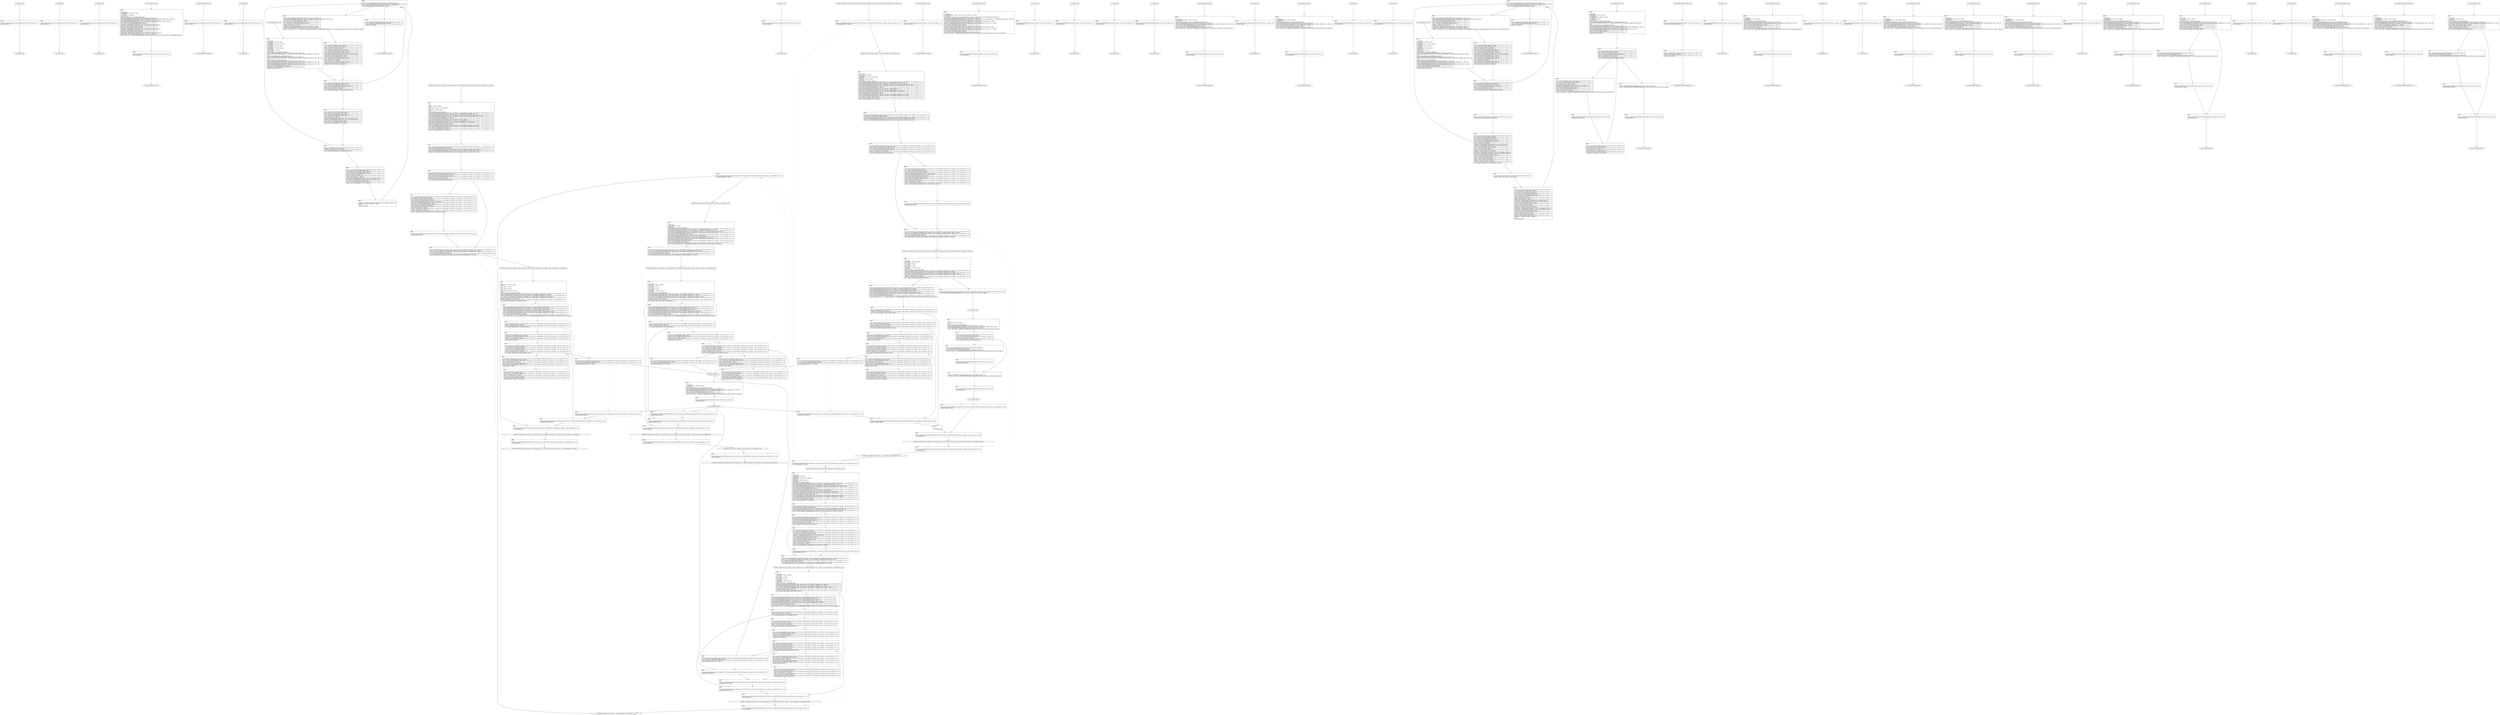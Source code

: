 digraph "icfg graph" {
BBio_ll_good1_end [label="{io_ll_good1_end}"];
BBio_ll_bad6_end [label="{io_ll_bad6_end}"];
BBio_ll_good5_end [label="{io_ll_good5_end}"];
BBio_ll_printWcharLine_end [label="{io_ll_printWcharLine_end}"];
BBio_ll_globalReturnsFalse_end [label="{io_ll_globalReturnsFalse_end}"];
BBio_ll_bad8_end [label="{io_ll_bad8_end}"];
BBio_ll_decodeHexWChars_end [label="{io_ll_decodeHexWChars_end}"];
BBio_ll_good7_end [label="{io_ll_good7_end}"];
BBCWE606_Unchecked_Loop_Condition__char_environment_22a_ll_goodG2B_end [label="{CWE606_Unchecked_Loop_Condition__char_environment_22a_ll_goodG2B_end}"];
BBio_ll_globalReturnsTrue_end [label="{io_ll_globalReturnsTrue_end}"];
BBio_ll_printStructLine_end [label="{io_ll_printStructLine_end}"];
BBio_ll_bad7_end [label="{io_ll_bad7_end}"];
BBio_ll_good6_end [label="{io_ll_good6_end}"];
BBio_ll_bad2_end [label="{io_ll_bad2_end}"];
BBio_ll_bad9_end [label="{io_ll_bad9_end}"];
BBio_ll_printUnsignedLine_end [label="{io_ll_printUnsignedLine_end}"];
BBio_ll_good4_end [label="{io_ll_good4_end}"];
BBio_ll_printSizeTLine_end [label="{io_ll_printSizeTLine_end}"];
BBio_ll_bad5_end [label="{io_ll_bad5_end}"];
BBio_ll_printLine_end [label="{io_ll_printLine_end}"];
BBCWE606_Unchecked_Loop_Condition__char_environment_22b_ll_CWE606_Unchecked_Loop_Condition__char_environment_22_goodB2G1Sink_end [label="{CWE606_Unchecked_Loop_Condition__char_environment_22b_ll_CWE606_Unchecked_Loop_Condition__char_environment_22_goodB2G1Sink_end}"];
BBio_ll_bad4_end [label="{io_ll_bad4_end}"];
BBio_ll_decodeHexChars_end [label="{io_ll_decodeHexChars_end}"];
BBCWE606_Unchecked_Loop_Condition__char_environment_22a_ll_goodB2G1_end [label="{CWE606_Unchecked_Loop_Condition__char_environment_22a_ll_goodB2G1_end}"];
BBio_ll_printBytesLine_end [label="{io_ll_printBytesLine_end}"];
BBCWE606_Unchecked_Loop_Condition__char_environment_22a_ll_goodB2G2_end [label="{CWE606_Unchecked_Loop_Condition__char_environment_22a_ll_goodB2G2_end}"];
BBio_ll_globalReturnsTrueOrFalse_end [label="{io_ll_globalReturnsTrueOrFalse_end}"];
BBCWE606_Unchecked_Loop_Condition__char_environment_22b_ll_CWE606_Unchecked_Loop_Condition__char_environment_22_goodG2BSink_end [label="{CWE606_Unchecked_Loop_Condition__char_environment_22b_ll_CWE606_Unchecked_Loop_Condition__char_environment_22_goodG2BSink_end}"];
BBio_ll_good3_end [label="{io_ll_good3_end}"];
BBio_ll_printHexCharLine_end [label="{io_ll_printHexCharLine_end}"];
BBio_ll_good9_end [label="{io_ll_good9_end}"];
BBio_ll_bad3_end [label="{io_ll_bad3_end}"];
BBio_ll_printDoubleLine_end [label="{io_ll_printDoubleLine_end}"];
BBio_ll_printShortLine_end [label="{io_ll_printShortLine_end}"];
BBCWE606_Unchecked_Loop_Condition__char_environment_22b_ll_CWE606_Unchecked_Loop_Condition__char_environment_22_goodB2G2Sink_end [label="{CWE606_Unchecked_Loop_Condition__char_environment_22b_ll_CWE606_Unchecked_Loop_Condition__char_environment_22_goodB2G2Sink_end}"];
BBio_ll_printLongLine_end [label="{io_ll_printLongLine_end}"];
BBio_ll_bad1_end [label="{io_ll_bad1_end}"];
BBCWE606_Unchecked_Loop_Condition__char_environment_22b_ll_CWE606_Unchecked_Loop_Condition__char_environment_22_badSink_end [label="{CWE606_Unchecked_Loop_Condition__char_environment_22b_ll_CWE606_Unchecked_Loop_Condition__char_environment_22_badSink_end}"];
BBio_ll_printFloatLine_end [label="{io_ll_printFloatLine_end}"];
BBio_ll_printWLine_end [label="{io_ll_printWLine_end}"];
BBio_ll_good2_end [label="{io_ll_good2_end}"];
BBio_ll_printIntLine_end [label="{io_ll_printIntLine_end}"];
BBio_ll_good8_end [label="{io_ll_good8_end}"];
BBio_ll_printLongLongLine_end [label="{io_ll_printLongLongLine_end}"];
BBCWE606_Unchecked_Loop_Condition__char_environment_22a_ll_CWE606_Unchecked_Loop_Condition__char_environment_22_good_end [label="{CWE606_Unchecked_Loop_Condition__char_environment_22a_ll_CWE606_Unchecked_Loop_Condition__char_environment_22_good_end}"];
BBCWE606_Unchecked_Loop_Condition__char_environment_22a_ll_CWE606_Unchecked_Loop_Condition__char_environment_22_bad_end [label="{CWE606_Unchecked_Loop_Condition__char_environment_22a_ll_CWE606_Unchecked_Loop_Condition__char_environment_22_bad_end}"];
BBio_ll_printHexUnsignedCharLine_end [label="{io_ll_printHexUnsignedCharLine_end}"];
BBio_ll_printSinkLine_end [label="{io_ll_printSinkLine_end}"];
BBio_ll_good1_start [label="{io_ll_good1_start}", shape=record];
io_ll_good1BB69 [label="{BB69:\l\l/home/raoxue/Desktop/MemVerif/workspace/000_109_045/source_code/io.c:187\l
  ret void, !dbg !52\l
}", shape=record];
BBio_ll_bad6_start [label="{io_ll_bad6_start}", shape=record];
io_ll_bad6BB83 [label="{BB83:\l\l/home/raoxue/Desktop/MemVerif/workspace/000_109_045/source_code/io.c:203\l
  ret void, !dbg !52\l
}", shape=record];
BBio_ll_good5_start [label="{io_ll_good5_start}", shape=record];
io_ll_good5BB73 [label="{BB73:\l\l/home/raoxue/Desktop/MemVerif/workspace/000_109_045/source_code/io.c:191\l
  ret void, !dbg !52\l
}", shape=record];
BBio_ll_printWcharLine_start [label="{io_ll_printWcharLine_start}", shape=record];
io_ll_printWcharLineBB28 [label="{BB28:\l\l/:2310864384\l
  %wideChar.addr = alloca i32, align 4\l
/:2310864384\l
  %s = alloca [2 x i32], align 4\l
/:2310864384\l
  store i32 %wideChar, i32* %wideChar.addr, align 4\l
/home/raoxue/Desktop/MemVerif/workspace/000_109_045/source_code/io.c:70\l
  call void @llvm.dbg.declare(metadata i32* %wideChar.addr, metadata !162, metadata !DIExpression()), !dbg !163\l
/home/raoxue/Desktop/MemVerif/workspace/000_109_045/source_code/io.c:74\l
  call void @llvm.dbg.declare(metadata [2 x i32]* %s, metadata !164, metadata !DIExpression()), !dbg !168\l
/home/raoxue/Desktop/MemVerif/workspace/000_109_045/source_code/io.c:75\l
  %0 = load i32, i32* %wideChar.addr, align 4, !dbg !61\l
/home/raoxue/Desktop/MemVerif/workspace/000_109_045/source_code/io.c:75\l
  %arrayidx = getelementptr inbounds [2 x i32], [2 x i32]* %s, i64 0, i64 0, !dbg !62\l
/home/raoxue/Desktop/MemVerif/workspace/000_109_045/source_code/io.c:75\l
  store i32 %0, i32* %arrayidx, align 4, !dbg !63\l
/home/raoxue/Desktop/MemVerif/workspace/000_109_045/source_code/io.c:76\l
  %arrayidx1 = getelementptr inbounds [2 x i32], [2 x i32]* %s, i64 0, i64 1, !dbg !64\l
/home/raoxue/Desktop/MemVerif/workspace/000_109_045/source_code/io.c:76\l
  store i32 0, i32* %arrayidx1, align 4, !dbg !65\l
/home/raoxue/Desktop/MemVerif/workspace/000_109_045/source_code/io.c:77\l
  %arraydecay = getelementptr inbounds [2 x i32], [2 x i32]* %s, i64 0, i64 0, !dbg !66\l
/home/raoxue/Desktop/MemVerif/workspace/000_109_045/source_code/io.c:77\l
  %call = call i32 (i8*, ...) @printf(i8* getelementptr inbounds ([5 x i8], [5 x i8]* @.str.10, i64 0, i64 0), i32* %arraydecay), !dbg !67\l
}", shape=record];
io_ll_printWcharLineBB28 [label="{BB28:\l\l/:2310864384\l
  %wideChar.addr = alloca i32, align 4\l
/:2310864384\l
  %s = alloca [2 x i32], align 4\l
/:2310864384\l
  store i32 %wideChar, i32* %wideChar.addr, align 4\l
/home/raoxue/Desktop/MemVerif/workspace/000_109_045/source_code/io.c:70\l
  call void @llvm.dbg.declare(metadata i32* %wideChar.addr, metadata !162, metadata !DIExpression()), !dbg !163\l
/home/raoxue/Desktop/MemVerif/workspace/000_109_045/source_code/io.c:74\l
  call void @llvm.dbg.declare(metadata [2 x i32]* %s, metadata !164, metadata !DIExpression()), !dbg !168\l
/home/raoxue/Desktop/MemVerif/workspace/000_109_045/source_code/io.c:75\l
  %0 = load i32, i32* %wideChar.addr, align 4, !dbg !61\l
/home/raoxue/Desktop/MemVerif/workspace/000_109_045/source_code/io.c:75\l
  %arrayidx = getelementptr inbounds [2 x i32], [2 x i32]* %s, i64 0, i64 0, !dbg !62\l
/home/raoxue/Desktop/MemVerif/workspace/000_109_045/source_code/io.c:75\l
  store i32 %0, i32* %arrayidx, align 4, !dbg !63\l
/home/raoxue/Desktop/MemVerif/workspace/000_109_045/source_code/io.c:76\l
  %arrayidx1 = getelementptr inbounds [2 x i32], [2 x i32]* %s, i64 0, i64 1, !dbg !64\l
/home/raoxue/Desktop/MemVerif/workspace/000_109_045/source_code/io.c:76\l
  store i32 0, i32* %arrayidx1, align 4, !dbg !65\l
/home/raoxue/Desktop/MemVerif/workspace/000_109_045/source_code/io.c:77\l
  %arraydecay = getelementptr inbounds [2 x i32], [2 x i32]* %s, i64 0, i64 0, !dbg !66\l
/home/raoxue/Desktop/MemVerif/workspace/000_109_045/source_code/io.c:77\l
  %call = call i32 (i8*, ...) @printf(i8* getelementptr inbounds ([5 x i8], [5 x i8]* @.str.10, i64 0, i64 0), i32* %arraydecay), !dbg !67\l
}", shape=record];
io_ll_printWcharLineBB29 [label="{BB29:\l\l/home/raoxue/Desktop/MemVerif/workspace/000_109_045/source_code/io.c:78\l
  ret void, !dbg !68\l
}", shape=record];
BBio_ll_globalReturnsFalse_start [label="{io_ll_globalReturnsFalse_start}", shape=record];
io_ll_globalReturnsFalseBB66 [label="{BB66:\l\l/home/raoxue/Desktop/MemVerif/workspace/000_109_045/source_code/io.c:163\l
  ret i32 0, !dbg !52\l
}", shape=record];
BBio_ll_bad8_start [label="{io_ll_bad8_start}", shape=record];
io_ll_bad8BB85 [label="{BB85:\l\l/home/raoxue/Desktop/MemVerif/workspace/000_109_045/source_code/io.c:205\l
  ret void, !dbg !52\l
}", shape=record];
BBio_ll_decodeHexWChars_start [label="{io_ll_decodeHexWChars_start}", shape=record];
io_ll_decodeHexWCharsBB55 [label="{BB55:\l\l/:115350088\l
  %bytes.addr = alloca i8*, align 8\l
/:115350088\l
  %numBytes.addr = alloca i64, align 8\l
/:115350088\l
  %hex.addr = alloca i32*, align 8\l
/:115350088\l
  %numWritten = alloca i64, align 8\l
/:115350088\l
  %byte = alloca i32, align 4\l
/:115350088\l
  store i8* %bytes, i8** %bytes.addr, align 8\l
/home/raoxue/Desktop/MemVerif/workspace/000_109_045/source_code/io.c:135\l
  call void @llvm.dbg.declare(metadata i8** %bytes.addr, metadata !290, metadata !DIExpression()), !dbg !291\l
/:135\l
  store i64 %numBytes, i64* %numBytes.addr, align 8\l
/home/raoxue/Desktop/MemVerif/workspace/000_109_045/source_code/io.c:135\l
  call void @llvm.dbg.declare(metadata i64* %numBytes.addr, metadata !292, metadata !DIExpression()), !dbg !293\l
/:135\l
  store i32* %hex, i32** %hex.addr, align 8\l
/home/raoxue/Desktop/MemVerif/workspace/000_109_045/source_code/io.c:135\l
  call void @llvm.dbg.declare(metadata i32** %hex.addr, metadata !294, metadata !DIExpression()), !dbg !295\l
/home/raoxue/Desktop/MemVerif/workspace/000_109_045/source_code/io.c:137\l
  call void @llvm.dbg.declare(metadata i64* %numWritten, metadata !296, metadata !DIExpression()), !dbg !297\l
/home/raoxue/Desktop/MemVerif/workspace/000_109_045/source_code/io.c:137\l
  store i64 0, i64* %numWritten, align 8, !dbg !65\l
/home/raoxue/Desktop/MemVerif/workspace/000_109_045/source_code/io.c:143\l
  br label %while.cond, !dbg !66\l
}", shape=record];
io_ll_decodeHexWCharsBB56 [label="{BB56:\l\l/home/raoxue/Desktop/MemVerif/workspace/000_109_045/source_code/io.c:143\l
  %0 = load i64, i64* %numWritten, align 8, !dbg !67\l
/home/raoxue/Desktop/MemVerif/workspace/000_109_045/source_code/io.c:143\l
  %1 = load i64, i64* %numBytes.addr, align 8, !dbg !68\l
/home/raoxue/Desktop/MemVerif/workspace/000_109_045/source_code/io.c:143\l
  %cmp = icmp ult i64 %0, %1, !dbg !69\l
/home/raoxue/Desktop/MemVerif/workspace/000_109_045/source_code/io.c:143\l
  br i1 %cmp, label %land.lhs.true, label %land.end, !dbg !70\l
}", shape=record];
io_ll_decodeHexWCharsBB57 [label="{BB57:\l\l/home/raoxue/Desktop/MemVerif/workspace/000_109_045/source_code/io.c:143\l
  %2 = load i32*, i32** %hex.addr, align 8, !dbg !71\l
/home/raoxue/Desktop/MemVerif/workspace/000_109_045/source_code/io.c:143\l
  %3 = load i64, i64* %numWritten, align 8, !dbg !72\l
/home/raoxue/Desktop/MemVerif/workspace/000_109_045/source_code/io.c:143\l
  %mul = mul i64 2, %3, !dbg !73\l
/home/raoxue/Desktop/MemVerif/workspace/000_109_045/source_code/io.c:143\l
  %arrayidx = getelementptr inbounds i32, i32* %2, i64 %mul, !dbg !71\l
/home/raoxue/Desktop/MemVerif/workspace/000_109_045/source_code/io.c:143\l
  %4 = load i32, i32* %arrayidx, align 4, !dbg !71\l
/home/raoxue/Desktop/MemVerif/workspace/000_109_045/source_code/io.c:143\l
  %call = call i32 @iswxdigit(i32 %4) #5, !dbg !74\l
}", shape=record];
io_ll_decodeHexWCharsBB57 [label="{BB57:\l\l/home/raoxue/Desktop/MemVerif/workspace/000_109_045/source_code/io.c:143\l
  %2 = load i32*, i32** %hex.addr, align 8, !dbg !71\l
/home/raoxue/Desktop/MemVerif/workspace/000_109_045/source_code/io.c:143\l
  %3 = load i64, i64* %numWritten, align 8, !dbg !72\l
/home/raoxue/Desktop/MemVerif/workspace/000_109_045/source_code/io.c:143\l
  %mul = mul i64 2, %3, !dbg !73\l
/home/raoxue/Desktop/MemVerif/workspace/000_109_045/source_code/io.c:143\l
  %arrayidx = getelementptr inbounds i32, i32* %2, i64 %mul, !dbg !71\l
/home/raoxue/Desktop/MemVerif/workspace/000_109_045/source_code/io.c:143\l
  %4 = load i32, i32* %arrayidx, align 4, !dbg !71\l
/home/raoxue/Desktop/MemVerif/workspace/000_109_045/source_code/io.c:143\l
  %call = call i32 @iswxdigit(i32 %4) #5, !dbg !74\l
}", shape=record];
io_ll_decodeHexWCharsBB59 [label="{BB59:\l\l/home/raoxue/Desktop/MemVerif/workspace/000_109_045/source_code/io.c:143\l
  %tobool = icmp ne i32 %call, 0, !dbg !74\l
/home/raoxue/Desktop/MemVerif/workspace/000_109_045/source_code/io.c:143\l
  br i1 %tobool, label %land.rhs, label %land.end, !dbg !75\l
}", shape=record];
io_ll_decodeHexWCharsBB60 [label="{BB60:\l\l/home/raoxue/Desktop/MemVerif/workspace/000_109_045/source_code/io.c:143\l
  %5 = load i32*, i32** %hex.addr, align 8, !dbg !76\l
/home/raoxue/Desktop/MemVerif/workspace/000_109_045/source_code/io.c:143\l
  %6 = load i64, i64* %numWritten, align 8, !dbg !77\l
/home/raoxue/Desktop/MemVerif/workspace/000_109_045/source_code/io.c:143\l
  %mul1 = mul i64 2, %6, !dbg !78\l
/home/raoxue/Desktop/MemVerif/workspace/000_109_045/source_code/io.c:143\l
  %add = add i64 %mul1, 1, !dbg !79\l
/home/raoxue/Desktop/MemVerif/workspace/000_109_045/source_code/io.c:143\l
  %arrayidx2 = getelementptr inbounds i32, i32* %5, i64 %add, !dbg !76\l
/home/raoxue/Desktop/MemVerif/workspace/000_109_045/source_code/io.c:143\l
  %7 = load i32, i32* %arrayidx2, align 4, !dbg !76\l
/home/raoxue/Desktop/MemVerif/workspace/000_109_045/source_code/io.c:143\l
  %call3 = call i32 @iswxdigit(i32 %7) #5, !dbg !80\l
}", shape=record];
io_ll_decodeHexWCharsBB60 [label="{BB60:\l\l/home/raoxue/Desktop/MemVerif/workspace/000_109_045/source_code/io.c:143\l
  %5 = load i32*, i32** %hex.addr, align 8, !dbg !76\l
/home/raoxue/Desktop/MemVerif/workspace/000_109_045/source_code/io.c:143\l
  %6 = load i64, i64* %numWritten, align 8, !dbg !77\l
/home/raoxue/Desktop/MemVerif/workspace/000_109_045/source_code/io.c:143\l
  %mul1 = mul i64 2, %6, !dbg !78\l
/home/raoxue/Desktop/MemVerif/workspace/000_109_045/source_code/io.c:143\l
  %add = add i64 %mul1, 1, !dbg !79\l
/home/raoxue/Desktop/MemVerif/workspace/000_109_045/source_code/io.c:143\l
  %arrayidx2 = getelementptr inbounds i32, i32* %5, i64 %add, !dbg !76\l
/home/raoxue/Desktop/MemVerif/workspace/000_109_045/source_code/io.c:143\l
  %7 = load i32, i32* %arrayidx2, align 4, !dbg !76\l
/home/raoxue/Desktop/MemVerif/workspace/000_109_045/source_code/io.c:143\l
  %call3 = call i32 @iswxdigit(i32 %7) #5, !dbg !80\l
}", shape=record];
io_ll_decodeHexWCharsBB61 [label="{BB61:\l\l/home/raoxue/Desktop/MemVerif/workspace/000_109_045/source_code/io.c:143\l
  %tobool4 = icmp ne i32 %call3, 0, !dbg !75\l
/:143\l
  br label %land.end\l
}", shape=record];
io_ll_decodeHexWCharsBB58 [label="{BB58:\l\l/home/raoxue/Desktop/MemVerif/workspace/000_109_045/source_code/io.c:0\l
  %8 = phi i1 [ false, %land.lhs.true ], [ false, %while.cond ], [ %tobool4, %land.rhs ], !dbg !81\l
/home/raoxue/Desktop/MemVerif/workspace/000_109_045/source_code/io.c:143\l
  br i1 %8, label %while.body, label %while.end, !dbg !66\l
}", shape=record];
io_ll_decodeHexWCharsBB62 [label="{BB62:\l\l/home/raoxue/Desktop/MemVerif/workspace/000_109_045/source_code/io.c:145\l
  call void @llvm.dbg.declare(metadata i32* %byte, metadata !314, metadata !DIExpression()), !dbg !316\l
/home/raoxue/Desktop/MemVerif/workspace/000_109_045/source_code/io.c:146\l
  %9 = load i32*, i32** %hex.addr, align 8, !dbg !85\l
/home/raoxue/Desktop/MemVerif/workspace/000_109_045/source_code/io.c:146\l
  %10 = load i64, i64* %numWritten, align 8, !dbg !86\l
/home/raoxue/Desktop/MemVerif/workspace/000_109_045/source_code/io.c:146\l
  %mul5 = mul i64 2, %10, !dbg !87\l
/home/raoxue/Desktop/MemVerif/workspace/000_109_045/source_code/io.c:146\l
  %arrayidx6 = getelementptr inbounds i32, i32* %9, i64 %mul5, !dbg !85\l
/home/raoxue/Desktop/MemVerif/workspace/000_109_045/source_code/io.c:146\l
  %call7 = call i32 (i32*, i32*, ...) @__isoc99_swscanf(i32* %arrayidx6, i32* getelementptr inbounds ([5 x i32], [5 x i32]* @.str.16, i64 0, i64 0), i32* %byte) #5, !dbg !88\l
}", shape=record];
io_ll_decodeHexWCharsBB62 [label="{BB62:\l\l/home/raoxue/Desktop/MemVerif/workspace/000_109_045/source_code/io.c:145\l
  call void @llvm.dbg.declare(metadata i32* %byte, metadata !314, metadata !DIExpression()), !dbg !316\l
/home/raoxue/Desktop/MemVerif/workspace/000_109_045/source_code/io.c:146\l
  %9 = load i32*, i32** %hex.addr, align 8, !dbg !85\l
/home/raoxue/Desktop/MemVerif/workspace/000_109_045/source_code/io.c:146\l
  %10 = load i64, i64* %numWritten, align 8, !dbg !86\l
/home/raoxue/Desktop/MemVerif/workspace/000_109_045/source_code/io.c:146\l
  %mul5 = mul i64 2, %10, !dbg !87\l
/home/raoxue/Desktop/MemVerif/workspace/000_109_045/source_code/io.c:146\l
  %arrayidx6 = getelementptr inbounds i32, i32* %9, i64 %mul5, !dbg !85\l
/home/raoxue/Desktop/MemVerif/workspace/000_109_045/source_code/io.c:146\l
  %call7 = call i32 (i32*, i32*, ...) @__isoc99_swscanf(i32* %arrayidx6, i32* getelementptr inbounds ([5 x i32], [5 x i32]* @.str.16, i64 0, i64 0), i32* %byte) #5, !dbg !88\l
}", shape=record];
io_ll_decodeHexWCharsBB64 [label="{BB64:\l\l/home/raoxue/Desktop/MemVerif/workspace/000_109_045/source_code/io.c:147\l
  %11 = load i32, i32* %byte, align 4, !dbg !89\l
/home/raoxue/Desktop/MemVerif/workspace/000_109_045/source_code/io.c:147\l
  %conv = trunc i32 %11 to i8, !dbg !90\l
/home/raoxue/Desktop/MemVerif/workspace/000_109_045/source_code/io.c:147\l
  %12 = load i8*, i8** %bytes.addr, align 8, !dbg !91\l
/home/raoxue/Desktop/MemVerif/workspace/000_109_045/source_code/io.c:147\l
  %13 = load i64, i64* %numWritten, align 8, !dbg !92\l
/home/raoxue/Desktop/MemVerif/workspace/000_109_045/source_code/io.c:147\l
  %arrayidx8 = getelementptr inbounds i8, i8* %12, i64 %13, !dbg !91\l
/home/raoxue/Desktop/MemVerif/workspace/000_109_045/source_code/io.c:147\l
  store i8 %conv, i8* %arrayidx8, align 1, !dbg !93\l
/home/raoxue/Desktop/MemVerif/workspace/000_109_045/source_code/io.c:148\l
  %14 = load i64, i64* %numWritten, align 8, !dbg !94\l
/home/raoxue/Desktop/MemVerif/workspace/000_109_045/source_code/io.c:148\l
  %inc = add i64 %14, 1, !dbg !94\l
/home/raoxue/Desktop/MemVerif/workspace/000_109_045/source_code/io.c:148\l
  store i64 %inc, i64* %numWritten, align 8, !dbg !94\l
/home/raoxue/Desktop/MemVerif/workspace/000_109_045/source_code/io.c:143\l
  br label %while.cond, !dbg !66, !llvm.loop !95\l
}", shape=record];
io_ll_decodeHexWCharsBB63 [label="{BB63:\l\l/home/raoxue/Desktop/MemVerif/workspace/000_109_045/source_code/io.c:151\l
  %15 = load i64, i64* %numWritten, align 8, !dbg !98\l
/home/raoxue/Desktop/MemVerif/workspace/000_109_045/source_code/io.c:151\l
  ret i64 %15, !dbg !99\l
}", shape=record];
BBio_ll_good7_start [label="{io_ll_good7_start}", shape=record];
io_ll_good7BB75 [label="{BB75:\l\l/home/raoxue/Desktop/MemVerif/workspace/000_109_045/source_code/io.c:193\l
  ret void, !dbg !52\l
}", shape=record];
BBCWE606_Unchecked_Loop_Condition__char_environment_22a_ll_goodG2B_start [label="{CWE606_Unchecked_Loop_Condition__char_environment_22a_ll_goodG2B_start}", shape=record];
CWE606_Unchecked_Loop_Condition__char_environment_22a_ll_goodG2BBB21 [label="{BB21:\l\l/:104602056\l
  %data = alloca i8*, align 8\l
/:104602056\l
  %dataBuffer = alloca [100 x i8], align 16\l
/home/raoxue/Desktop/MemVerif/workspace/000_109_045/source_code/CWE606_Unchecked_Loop_Condition__char_environment_22a.c:118\l
  call void @llvm.dbg.declare(metadata i8** %data, metadata !129, metadata !DIExpression()), !dbg !130\l
/home/raoxue/Desktop/MemVerif/workspace/000_109_045/source_code/CWE606_Unchecked_Loop_Condition__char_environment_22a.c:119\l
  call void @llvm.dbg.declare(metadata [100 x i8]* %dataBuffer, metadata !131, metadata !DIExpression()), !dbg !132\l
/home/raoxue/Desktop/MemVerif/workspace/000_109_045/source_code/CWE606_Unchecked_Loop_Condition__char_environment_22a.c:119\l
  %0 = bitcast [100 x i8]* %dataBuffer to i8*, !dbg !30\l
/home/raoxue/Desktop/MemVerif/workspace/000_109_045/source_code/CWE606_Unchecked_Loop_Condition__char_environment_22a.c:119\l
  call void @llvm.memset.p0i8.i64(i8* align 16 %0, i8 0, i64 100, i1 false), !dbg !30\l
/home/raoxue/Desktop/MemVerif/workspace/000_109_045/source_code/CWE606_Unchecked_Loop_Condition__char_environment_22a.c:120\l
  %arraydecay = getelementptr inbounds [100 x i8], [100 x i8]* %dataBuffer, i64 0, i64 0, !dbg !31\l
/home/raoxue/Desktop/MemVerif/workspace/000_109_045/source_code/CWE606_Unchecked_Loop_Condition__char_environment_22a.c:120\l
  store i8* %arraydecay, i8** %data, align 8, !dbg !32\l
/home/raoxue/Desktop/MemVerif/workspace/000_109_045/source_code/CWE606_Unchecked_Loop_Condition__char_environment_22a.c:122\l
  %1 = load i8*, i8** %data, align 8, !dbg !33\l
/home/raoxue/Desktop/MemVerif/workspace/000_109_045/source_code/CWE606_Unchecked_Loop_Condition__char_environment_22a.c:122\l
  %call = call i8* @strcpy(i8* %1, i8* getelementptr inbounds ([3 x i8], [3 x i8]* @.str.1, i64 0, i64 0)) #6, !dbg !34\l
}", shape=record];
CWE606_Unchecked_Loop_Condition__char_environment_22a_ll_goodG2BBB21 [label="{BB21:\l\l/:104602056\l
  %data = alloca i8*, align 8\l
/:104602056\l
  %dataBuffer = alloca [100 x i8], align 16\l
/home/raoxue/Desktop/MemVerif/workspace/000_109_045/source_code/CWE606_Unchecked_Loop_Condition__char_environment_22a.c:118\l
  call void @llvm.dbg.declare(metadata i8** %data, metadata !129, metadata !DIExpression()), !dbg !130\l
/home/raoxue/Desktop/MemVerif/workspace/000_109_045/source_code/CWE606_Unchecked_Loop_Condition__char_environment_22a.c:119\l
  call void @llvm.dbg.declare(metadata [100 x i8]* %dataBuffer, metadata !131, metadata !DIExpression()), !dbg !132\l
/home/raoxue/Desktop/MemVerif/workspace/000_109_045/source_code/CWE606_Unchecked_Loop_Condition__char_environment_22a.c:119\l
  %0 = bitcast [100 x i8]* %dataBuffer to i8*, !dbg !30\l
/home/raoxue/Desktop/MemVerif/workspace/000_109_045/source_code/CWE606_Unchecked_Loop_Condition__char_environment_22a.c:119\l
  call void @llvm.memset.p0i8.i64(i8* align 16 %0, i8 0, i64 100, i1 false), !dbg !30\l
/home/raoxue/Desktop/MemVerif/workspace/000_109_045/source_code/CWE606_Unchecked_Loop_Condition__char_environment_22a.c:120\l
  %arraydecay = getelementptr inbounds [100 x i8], [100 x i8]* %dataBuffer, i64 0, i64 0, !dbg !31\l
/home/raoxue/Desktop/MemVerif/workspace/000_109_045/source_code/CWE606_Unchecked_Loop_Condition__char_environment_22a.c:120\l
  store i8* %arraydecay, i8** %data, align 8, !dbg !32\l
/home/raoxue/Desktop/MemVerif/workspace/000_109_045/source_code/CWE606_Unchecked_Loop_Condition__char_environment_22a.c:122\l
  %1 = load i8*, i8** %data, align 8, !dbg !33\l
/home/raoxue/Desktop/MemVerif/workspace/000_109_045/source_code/CWE606_Unchecked_Loop_Condition__char_environment_22a.c:122\l
  %call = call i8* @strcpy(i8* %1, i8* getelementptr inbounds ([3 x i8], [3 x i8]* @.str.1, i64 0, i64 0)) #6, !dbg !34\l
}", shape=record];
CWE606_Unchecked_Loop_Condition__char_environment_22a_ll_goodG2BBB22 [label="{BB22:\l\l/home/raoxue/Desktop/MemVerif/workspace/000_109_045/source_code/CWE606_Unchecked_Loop_Condition__char_environment_22a.c:123\l
  store i32 1, i32* @CWE606_Unchecked_Loop_Condition__char_environment_22_goodG2BGlobal, align 4, !dbg !35\l
/home/raoxue/Desktop/MemVerif/workspace/000_109_045/source_code/CWE606_Unchecked_Loop_Condition__char_environment_22a.c:124\l
  %2 = load i8*, i8** %data, align 8, !dbg !36\l
/home/raoxue/Desktop/MemVerif/workspace/000_109_045/source_code/CWE606_Unchecked_Loop_Condition__char_environment_22a.c:124\l
  call void @CWE606_Unchecked_Loop_Condition__char_environment_22_goodG2BSink(i8* %2), !dbg !37\l
}", shape=record];
CWE606_Unchecked_Loop_Condition__char_environment_22a_ll_goodG2BBB22 [label="{BB22:\l\l/home/raoxue/Desktop/MemVerif/workspace/000_109_045/source_code/CWE606_Unchecked_Loop_Condition__char_environment_22a.c:123\l
  store i32 1, i32* @CWE606_Unchecked_Loop_Condition__char_environment_22_goodG2BGlobal, align 4, !dbg !35\l
/home/raoxue/Desktop/MemVerif/workspace/000_109_045/source_code/CWE606_Unchecked_Loop_Condition__char_environment_22a.c:124\l
  %2 = load i8*, i8** %data, align 8, !dbg !36\l
/home/raoxue/Desktop/MemVerif/workspace/000_109_045/source_code/CWE606_Unchecked_Loop_Condition__char_environment_22a.c:124\l
  call void @CWE606_Unchecked_Loop_Condition__char_environment_22_goodG2BSink(i8* %2), !dbg !37\l
}", shape=record];
CWE606_Unchecked_Loop_Condition__char_environment_22a_ll_goodG2BBB23 [label="{BB23:\l\l/home/raoxue/Desktop/MemVerif/workspace/000_109_045/source_code/CWE606_Unchecked_Loop_Condition__char_environment_22a.c:125\l
  ret void, !dbg !38\l
}", shape=record];
BBio_ll_globalReturnsTrue_start [label="{io_ll_globalReturnsTrue_start}", shape=record];
io_ll_globalReturnsTrueBB65 [label="{BB65:\l\l/home/raoxue/Desktop/MemVerif/workspace/000_109_045/source_code/io.c:158\l
  ret i32 1, !dbg !52\l
}", shape=record];
BBio_ll_printStructLine_start [label="{io_ll_printStructLine_start}", shape=record];
io_ll_printStructLineBB36 [label="{BB36:\l\l/:2310864384\l
  %structTwoIntsStruct.addr = alloca %struct._twoIntsStruct*, align 8\l
/:2310864384\l
  store %struct._twoIntsStruct* %structTwoIntsStruct, %struct._twoIntsStruct** %structTwoIntsStruct.addr, align 8\l
/home/raoxue/Desktop/MemVerif/workspace/000_109_045/source_code/io.c:95\l
  call void @llvm.dbg.declare(metadata %struct._twoIntsStruct** %structTwoIntsStruct.addr, metadata !212, metadata !DIExpression()), !dbg !213\l
/home/raoxue/Desktop/MemVerif/workspace/000_109_045/source_code/io.c:97\l
  %0 = load %struct._twoIntsStruct*, %struct._twoIntsStruct** %structTwoIntsStruct.addr, align 8, !dbg !61\l
/home/raoxue/Desktop/MemVerif/workspace/000_109_045/source_code/io.c:97\l
  %intOne = getelementptr inbounds %struct._twoIntsStruct, %struct._twoIntsStruct* %0, i32 0, i32 0, !dbg !62\l
/home/raoxue/Desktop/MemVerif/workspace/000_109_045/source_code/io.c:97\l
  %1 = load i32, i32* %intOne, align 4, !dbg !62\l
/home/raoxue/Desktop/MemVerif/workspace/000_109_045/source_code/io.c:97\l
  %2 = load %struct._twoIntsStruct*, %struct._twoIntsStruct** %structTwoIntsStruct.addr, align 8, !dbg !63\l
/home/raoxue/Desktop/MemVerif/workspace/000_109_045/source_code/io.c:97\l
  %intTwo = getelementptr inbounds %struct._twoIntsStruct, %struct._twoIntsStruct* %2, i32 0, i32 1, !dbg !64\l
/home/raoxue/Desktop/MemVerif/workspace/000_109_045/source_code/io.c:97\l
  %3 = load i32, i32* %intTwo, align 4, !dbg !64\l
/home/raoxue/Desktop/MemVerif/workspace/000_109_045/source_code/io.c:97\l
  %call = call i32 (i8*, ...) @printf(i8* getelementptr inbounds ([10 x i8], [10 x i8]* @.str.13, i64 0, i64 0), i32 %1, i32 %3), !dbg !65\l
}", shape=record];
io_ll_printStructLineBB36 [label="{BB36:\l\l/:2310864384\l
  %structTwoIntsStruct.addr = alloca %struct._twoIntsStruct*, align 8\l
/:2310864384\l
  store %struct._twoIntsStruct* %structTwoIntsStruct, %struct._twoIntsStruct** %structTwoIntsStruct.addr, align 8\l
/home/raoxue/Desktop/MemVerif/workspace/000_109_045/source_code/io.c:95\l
  call void @llvm.dbg.declare(metadata %struct._twoIntsStruct** %structTwoIntsStruct.addr, metadata !212, metadata !DIExpression()), !dbg !213\l
/home/raoxue/Desktop/MemVerif/workspace/000_109_045/source_code/io.c:97\l
  %0 = load %struct._twoIntsStruct*, %struct._twoIntsStruct** %structTwoIntsStruct.addr, align 8, !dbg !61\l
/home/raoxue/Desktop/MemVerif/workspace/000_109_045/source_code/io.c:97\l
  %intOne = getelementptr inbounds %struct._twoIntsStruct, %struct._twoIntsStruct* %0, i32 0, i32 0, !dbg !62\l
/home/raoxue/Desktop/MemVerif/workspace/000_109_045/source_code/io.c:97\l
  %1 = load i32, i32* %intOne, align 4, !dbg !62\l
/home/raoxue/Desktop/MemVerif/workspace/000_109_045/source_code/io.c:97\l
  %2 = load %struct._twoIntsStruct*, %struct._twoIntsStruct** %structTwoIntsStruct.addr, align 8, !dbg !63\l
/home/raoxue/Desktop/MemVerif/workspace/000_109_045/source_code/io.c:97\l
  %intTwo = getelementptr inbounds %struct._twoIntsStruct, %struct._twoIntsStruct* %2, i32 0, i32 1, !dbg !64\l
/home/raoxue/Desktop/MemVerif/workspace/000_109_045/source_code/io.c:97\l
  %3 = load i32, i32* %intTwo, align 4, !dbg !64\l
/home/raoxue/Desktop/MemVerif/workspace/000_109_045/source_code/io.c:97\l
  %call = call i32 (i8*, ...) @printf(i8* getelementptr inbounds ([10 x i8], [10 x i8]* @.str.13, i64 0, i64 0), i32 %1, i32 %3), !dbg !65\l
}", shape=record];
io_ll_printStructLineBB37 [label="{BB37:\l\l/home/raoxue/Desktop/MemVerif/workspace/000_109_045/source_code/io.c:98\l
  ret void, !dbg !66\l
}", shape=record];
BBio_ll_bad7_start [label="{io_ll_bad7_start}", shape=record];
io_ll_bad7BB84 [label="{BB84:\l\l/home/raoxue/Desktop/MemVerif/workspace/000_109_045/source_code/io.c:204\l
  ret void, !dbg !52\l
}", shape=record];
BBio_ll_good6_start [label="{io_ll_good6_start}", shape=record];
io_ll_good6BB74 [label="{BB74:\l\l/home/raoxue/Desktop/MemVerif/workspace/000_109_045/source_code/io.c:192\l
  ret void, !dbg !52\l
}", shape=record];
BBio_ll_bad2_start [label="{io_ll_bad2_start}", shape=record];
io_ll_bad2BB79 [label="{BB79:\l\l/home/raoxue/Desktop/MemVerif/workspace/000_109_045/source_code/io.c:199\l
  ret void, !dbg !52\l
}", shape=record];
BBio_ll_bad9_start [label="{io_ll_bad9_start}", shape=record];
io_ll_bad9BB86 [label="{BB86:\l\l/home/raoxue/Desktop/MemVerif/workspace/000_109_045/source_code/io.c:206\l
  ret void, !dbg !52\l
}", shape=record];
BBio_ll_printUnsignedLine_start [label="{io_ll_printUnsignedLine_start}", shape=record];
io_ll_printUnsignedLineBB30 [label="{BB30:\l\l/:115511128\l
  %unsignedNumber.addr = alloca i32, align 4\l
/:115511128\l
  store i32 %unsignedNumber, i32* %unsignedNumber.addr, align 4\l
/home/raoxue/Desktop/MemVerif/workspace/000_109_045/source_code/io.c:80\l
  call void @llvm.dbg.declare(metadata i32* %unsignedNumber.addr, metadata !180, metadata !DIExpression()), !dbg !181\l
/home/raoxue/Desktop/MemVerif/workspace/000_109_045/source_code/io.c:82\l
  %0 = load i32, i32* %unsignedNumber.addr, align 4, !dbg !54\l
/home/raoxue/Desktop/MemVerif/workspace/000_109_045/source_code/io.c:82\l
  %call = call i32 (i8*, ...) @printf(i8* getelementptr inbounds ([4 x i8], [4 x i8]* @.str.11, i64 0, i64 0), i32 %0), !dbg !55\l
}", shape=record];
io_ll_printUnsignedLineBB30 [label="{BB30:\l\l/:115511128\l
  %unsignedNumber.addr = alloca i32, align 4\l
/:115511128\l
  store i32 %unsignedNumber, i32* %unsignedNumber.addr, align 4\l
/home/raoxue/Desktop/MemVerif/workspace/000_109_045/source_code/io.c:80\l
  call void @llvm.dbg.declare(metadata i32* %unsignedNumber.addr, metadata !180, metadata !DIExpression()), !dbg !181\l
/home/raoxue/Desktop/MemVerif/workspace/000_109_045/source_code/io.c:82\l
  %0 = load i32, i32* %unsignedNumber.addr, align 4, !dbg !54\l
/home/raoxue/Desktop/MemVerif/workspace/000_109_045/source_code/io.c:82\l
  %call = call i32 (i8*, ...) @printf(i8* getelementptr inbounds ([4 x i8], [4 x i8]* @.str.11, i64 0, i64 0), i32 %0), !dbg !55\l
}", shape=record];
io_ll_printUnsignedLineBB31 [label="{BB31:\l\l/home/raoxue/Desktop/MemVerif/workspace/000_109_045/source_code/io.c:83\l
  ret void, !dbg !56\l
}", shape=record];
BBio_ll_good4_start [label="{io_ll_good4_start}", shape=record];
io_ll_good4BB72 [label="{BB72:\l\l/home/raoxue/Desktop/MemVerif/workspace/000_109_045/source_code/io.c:190\l
  ret void, !dbg !52\l
}", shape=record];
BBio_ll_printSizeTLine_start [label="{io_ll_printSizeTLine_start}", shape=record];
io_ll_printSizeTLineBB24 [label="{BB24:\l\l/:2310864384\l
  %sizeTNumber.addr = alloca i64, align 8\l
/:2310864384\l
  store i64 %sizeTNumber, i64* %sizeTNumber.addr, align 8\l
/home/raoxue/Desktop/MemVerif/workspace/000_109_045/source_code/io.c:60\l
  call void @llvm.dbg.declare(metadata i64* %sizeTNumber.addr, metadata !146, metadata !DIExpression()), !dbg !147\l
/home/raoxue/Desktop/MemVerif/workspace/000_109_045/source_code/io.c:62\l
  %0 = load i64, i64* %sizeTNumber.addr, align 8, !dbg !57\l
/home/raoxue/Desktop/MemVerif/workspace/000_109_045/source_code/io.c:62\l
  %call = call i32 (i8*, ...) @printf(i8* getelementptr inbounds ([5 x i8], [5 x i8]* @.str.8, i64 0, i64 0), i64 %0), !dbg !58\l
}", shape=record];
io_ll_printSizeTLineBB24 [label="{BB24:\l\l/:2310864384\l
  %sizeTNumber.addr = alloca i64, align 8\l
/:2310864384\l
  store i64 %sizeTNumber, i64* %sizeTNumber.addr, align 8\l
/home/raoxue/Desktop/MemVerif/workspace/000_109_045/source_code/io.c:60\l
  call void @llvm.dbg.declare(metadata i64* %sizeTNumber.addr, metadata !146, metadata !DIExpression()), !dbg !147\l
/home/raoxue/Desktop/MemVerif/workspace/000_109_045/source_code/io.c:62\l
  %0 = load i64, i64* %sizeTNumber.addr, align 8, !dbg !57\l
/home/raoxue/Desktop/MemVerif/workspace/000_109_045/source_code/io.c:62\l
  %call = call i32 (i8*, ...) @printf(i8* getelementptr inbounds ([5 x i8], [5 x i8]* @.str.8, i64 0, i64 0), i64 %0), !dbg !58\l
}", shape=record];
io_ll_printSizeTLineBB25 [label="{BB25:\l\l/home/raoxue/Desktop/MemVerif/workspace/000_109_045/source_code/io.c:63\l
  ret void, !dbg !59\l
}", shape=record];
BBio_ll_bad5_start [label="{io_ll_bad5_start}", shape=record];
io_ll_bad5BB82 [label="{BB82:\l\l/home/raoxue/Desktop/MemVerif/workspace/000_109_045/source_code/io.c:202\l
  ret void, !dbg !52\l
}", shape=record];
BBio_ll_printLine_start [label="{io_ll_printLine_start}", shape=record];
io_ll_printLineBB0 [label="{BB0:\l\l/:415\l
  %line.addr = alloca i8*, align 8\l
/:415\l
  store i8* %line, i8** %line.addr, align 8\l
/home/raoxue/Desktop/MemVerif/workspace/000_109_045/source_code/io.c:11\l
  call void @llvm.dbg.declare(metadata i8** %line.addr, metadata !52, metadata !DIExpression()), !dbg !53\l
/home/raoxue/Desktop/MemVerif/workspace/000_109_045/source_code/io.c:13\l
  %call = call i32 (i8*, ...) @printf(i8* getelementptr inbounds ([9 x i8], [9 x i8]* @.str, i64 0, i64 0)), !dbg !54\l
}", shape=record];
io_ll_printLineBB0 [label="{BB0:\l\l/:415\l
  %line.addr = alloca i8*, align 8\l
/:415\l
  store i8* %line, i8** %line.addr, align 8\l
/home/raoxue/Desktop/MemVerif/workspace/000_109_045/source_code/io.c:11\l
  call void @llvm.dbg.declare(metadata i8** %line.addr, metadata !52, metadata !DIExpression()), !dbg !53\l
/home/raoxue/Desktop/MemVerif/workspace/000_109_045/source_code/io.c:13\l
  %call = call i32 (i8*, ...) @printf(i8* getelementptr inbounds ([9 x i8], [9 x i8]* @.str, i64 0, i64 0)), !dbg !54\l
}", shape=record];
io_ll_printLineBB1 [label="{BB1:\l\l/home/raoxue/Desktop/MemVerif/workspace/000_109_045/source_code/io.c:14\l
  %0 = load i8*, i8** %line.addr, align 8, !dbg !55\l
/home/raoxue/Desktop/MemVerif/workspace/000_109_045/source_code/io.c:14\l
  %cmp = icmp ne i8* %0, null, !dbg !57\l
/home/raoxue/Desktop/MemVerif/workspace/000_109_045/source_code/io.c:14\l
  br i1 %cmp, label %if.then, label %if.end, !dbg !58\l
}", shape=record];
io_ll_printLineBB2 [label="{BB2:\l\l/home/raoxue/Desktop/MemVerif/workspace/000_109_045/source_code/io.c:16\l
  %1 = load i8*, i8** %line.addr, align 8, !dbg !59\l
/home/raoxue/Desktop/MemVerif/workspace/000_109_045/source_code/io.c:16\l
  %call1 = call i32 (i8*, ...) @printf(i8* getelementptr inbounds ([4 x i8], [4 x i8]* @.str.1, i64 0, i64 0), i8* %1), !dbg !61\l
}", shape=record];
io_ll_printLineBB2 [label="{BB2:\l\l/home/raoxue/Desktop/MemVerif/workspace/000_109_045/source_code/io.c:16\l
  %1 = load i8*, i8** %line.addr, align 8, !dbg !59\l
/home/raoxue/Desktop/MemVerif/workspace/000_109_045/source_code/io.c:16\l
  %call1 = call i32 (i8*, ...) @printf(i8* getelementptr inbounds ([4 x i8], [4 x i8]* @.str.1, i64 0, i64 0), i8* %1), !dbg !61\l
}", shape=record];
io_ll_printLineBB4 [label="{BB4:\l\l/home/raoxue/Desktop/MemVerif/workspace/000_109_045/source_code/io.c:17\l
  br label %if.end, !dbg !62\l
}", shape=record];
io_ll_printLineBB3 [label="{BB3:\l\l/home/raoxue/Desktop/MemVerif/workspace/000_109_045/source_code/io.c:18\l
  %call2 = call i32 (i8*, ...) @printf(i8* getelementptr inbounds ([9 x i8], [9 x i8]* @.str.2, i64 0, i64 0)), !dbg !63\l
}", shape=record];
io_ll_printLineBB3 [label="{BB3:\l\l/home/raoxue/Desktop/MemVerif/workspace/000_109_045/source_code/io.c:18\l
  %call2 = call i32 (i8*, ...) @printf(i8* getelementptr inbounds ([9 x i8], [9 x i8]* @.str.2, i64 0, i64 0)), !dbg !63\l
}", shape=record];
io_ll_printLineBB5 [label="{BB5:\l\l/home/raoxue/Desktop/MemVerif/workspace/000_109_045/source_code/io.c:19\l
  ret void, !dbg !64\l
}", shape=record];
BBCWE606_Unchecked_Loop_Condition__char_environment_22b_ll_CWE606_Unchecked_Loop_Condition__char_environment_22_goodB2G1Sink_start [label="{CWE606_Unchecked_Loop_Condition__char_environment_22b_ll_CWE606_Unchecked_Loop_Condition__char_environment_22_goodB2G1Sink_start}", shape=record];
CWE606_Unchecked_Loop_Condition__char_environment_22b_ll_CWE606_Unchecked_Loop_Condition__char_environment_22_goodB2G1SinkBB11 [label="{BB11:\l\l/:95174200\l
  %data.addr = alloca i8*, align 8\l
/:95174200\l
  %i = alloca i32, align 4\l
/:95174200\l
  %n = alloca i32, align 4\l
/:95174200\l
  %intVariable = alloca i32, align 4\l
/:95174200\l
  store i8* %data, i8** %data.addr, align 8\l
/home/raoxue/Desktop/MemVerif/workspace/000_109_045/source_code/CWE606_Unchecked_Loop_Condition__char_environment_22b.c:62\l
  call void @llvm.dbg.declare(metadata i8** %data.addr, metadata !55, metadata !DIExpression()), !dbg !56\l
/home/raoxue/Desktop/MemVerif/workspace/000_109_045/source_code/CWE606_Unchecked_Loop_Condition__char_environment_22b.c:64\l
  %0 = load i32, i32* @CWE606_Unchecked_Loop_Condition__char_environment_22_goodB2G1Global, align 4, !dbg !14\l
/home/raoxue/Desktop/MemVerif/workspace/000_109_045/source_code/CWE606_Unchecked_Loop_Condition__char_environment_22b.c:64\l
  %tobool = icmp ne i32 %0, 0, !dbg !14\l
/home/raoxue/Desktop/MemVerif/workspace/000_109_045/source_code/CWE606_Unchecked_Loop_Condition__char_environment_22b.c:64\l
  br i1 %tobool, label %if.then, label %if.else, !dbg !16\l
}", shape=record];
CWE606_Unchecked_Loop_Condition__char_environment_22b_ll_CWE606_Unchecked_Loop_Condition__char_environment_22_goodB2G1SinkBB12 [label="{BB12:\l\l/home/raoxue/Desktop/MemVerif/workspace/000_109_045/source_code/CWE606_Unchecked_Loop_Condition__char_environment_22b.c:67\l
  call void @printLine(i8* getelementptr inbounds ([21 x i8], [21 x i8]* @.str.1, i64 0, i64 0)), !dbg !17\l
}", shape=record];
CWE606_Unchecked_Loop_Condition__char_environment_22b_ll_CWE606_Unchecked_Loop_Condition__char_environment_22_goodB2G1SinkBB12 [label="{BB12:\l\l/home/raoxue/Desktop/MemVerif/workspace/000_109_045/source_code/CWE606_Unchecked_Loop_Condition__char_environment_22b.c:67\l
  call void @printLine(i8* getelementptr inbounds ([21 x i8], [21 x i8]* @.str.1, i64 0, i64 0)), !dbg !17\l
}", shape=record];
CWE606_Unchecked_Loop_Condition__char_environment_22b_ll_CWE606_Unchecked_Loop_Condition__char_environment_22_goodB2G1SinkBB14 [label="{BB14:\l\l/home/raoxue/Desktop/MemVerif/workspace/000_109_045/source_code/CWE606_Unchecked_Loop_Condition__char_environment_22b.c:68\l
  br label %if.end7, !dbg !19\l
}", shape=record];
CWE606_Unchecked_Loop_Condition__char_environment_22b_ll_CWE606_Unchecked_Loop_Condition__char_environment_22_goodB2G1SinkBB13 [label="{BB13:\l\l/home/raoxue/Desktop/MemVerif/workspace/000_109_045/source_code/CWE606_Unchecked_Loop_Condition__char_environment_22b.c:72\l
  call void @llvm.dbg.declare(metadata i32* %i, metadata !63, metadata !DIExpression()), !dbg !66\l
/home/raoxue/Desktop/MemVerif/workspace/000_109_045/source_code/CWE606_Unchecked_Loop_Condition__char_environment_22b.c:72\l
  call void @llvm.dbg.declare(metadata i32* %n, metadata !67, metadata !DIExpression()), !dbg !68\l
/home/raoxue/Desktop/MemVerif/workspace/000_109_045/source_code/CWE606_Unchecked_Loop_Condition__char_environment_22b.c:72\l
  call void @llvm.dbg.declare(metadata i32* %intVariable, metadata !69, metadata !DIExpression()), !dbg !70\l
/home/raoxue/Desktop/MemVerif/workspace/000_109_045/source_code/CWE606_Unchecked_Loop_Condition__char_environment_22b.c:73\l
  %1 = load i8*, i8** %data.addr, align 8, !dbg !29\l
/home/raoxue/Desktop/MemVerif/workspace/000_109_045/source_code/CWE606_Unchecked_Loop_Condition__char_environment_22b.c:73\l
  %call = call i32 (i8*, i8*, ...) @__isoc99_sscanf(i8* %1, i8* getelementptr inbounds ([3 x i8], [3 x i8]* @.str, i64 0, i64 0), i32* %n) #4, !dbg !31\l
}", shape=record];
CWE606_Unchecked_Loop_Condition__char_environment_22b_ll_CWE606_Unchecked_Loop_Condition__char_environment_22_goodB2G1SinkBB13 [label="{BB13:\l\l/home/raoxue/Desktop/MemVerif/workspace/000_109_045/source_code/CWE606_Unchecked_Loop_Condition__char_environment_22b.c:72\l
  call void @llvm.dbg.declare(metadata i32* %i, metadata !63, metadata !DIExpression()), !dbg !66\l
/home/raoxue/Desktop/MemVerif/workspace/000_109_045/source_code/CWE606_Unchecked_Loop_Condition__char_environment_22b.c:72\l
  call void @llvm.dbg.declare(metadata i32* %n, metadata !67, metadata !DIExpression()), !dbg !68\l
/home/raoxue/Desktop/MemVerif/workspace/000_109_045/source_code/CWE606_Unchecked_Loop_Condition__char_environment_22b.c:72\l
  call void @llvm.dbg.declare(metadata i32* %intVariable, metadata !69, metadata !DIExpression()), !dbg !70\l
/home/raoxue/Desktop/MemVerif/workspace/000_109_045/source_code/CWE606_Unchecked_Loop_Condition__char_environment_22b.c:73\l
  %1 = load i8*, i8** %data.addr, align 8, !dbg !29\l
/home/raoxue/Desktop/MemVerif/workspace/000_109_045/source_code/CWE606_Unchecked_Loop_Condition__char_environment_22b.c:73\l
  %call = call i32 (i8*, i8*, ...) @__isoc99_sscanf(i8* %1, i8* getelementptr inbounds ([3 x i8], [3 x i8]* @.str, i64 0, i64 0), i32* %n) #4, !dbg !31\l
}", shape=record];
CWE606_Unchecked_Loop_Condition__char_environment_22b_ll_CWE606_Unchecked_Loop_Condition__char_environment_22_goodB2G1SinkBB16 [label="{BB16:\l\l/home/raoxue/Desktop/MemVerif/workspace/000_109_045/source_code/CWE606_Unchecked_Loop_Condition__char_environment_22b.c:73\l
  %cmp = icmp eq i32 %call, 1, !dbg !32\l
/home/raoxue/Desktop/MemVerif/workspace/000_109_045/source_code/CWE606_Unchecked_Loop_Condition__char_environment_22b.c:73\l
  br i1 %cmp, label %if.then1, label %if.end6, !dbg !33\l
}", shape=record];
CWE606_Unchecked_Loop_Condition__char_environment_22b_ll_CWE606_Unchecked_Loop_Condition__char_environment_22_goodB2G1SinkBB17 [label="{BB17:\l\l/home/raoxue/Desktop/MemVerif/workspace/000_109_045/source_code/CWE606_Unchecked_Loop_Condition__char_environment_22b.c:76\l
  %2 = load i32, i32* %n, align 4, !dbg !34\l
/home/raoxue/Desktop/MemVerif/workspace/000_109_045/source_code/CWE606_Unchecked_Loop_Condition__char_environment_22b.c:76\l
  %cmp2 = icmp slt i32 %2, 10000, !dbg !37\l
/home/raoxue/Desktop/MemVerif/workspace/000_109_045/source_code/CWE606_Unchecked_Loop_Condition__char_environment_22b.c:76\l
  br i1 %cmp2, label %if.then3, label %if.end, !dbg !38\l
}", shape=record];
CWE606_Unchecked_Loop_Condition__char_environment_22b_ll_CWE606_Unchecked_Loop_Condition__char_environment_22_goodB2G1SinkBB19 [label="{BB19:\l\l/home/raoxue/Desktop/MemVerif/workspace/000_109_045/source_code/CWE606_Unchecked_Loop_Condition__char_environment_22b.c:78\l
  store i32 0, i32* %intVariable, align 4, !dbg !39\l
/home/raoxue/Desktop/MemVerif/workspace/000_109_045/source_code/CWE606_Unchecked_Loop_Condition__char_environment_22b.c:79\l
  store i32 0, i32* %i, align 4, !dbg !41\l
/home/raoxue/Desktop/MemVerif/workspace/000_109_045/source_code/CWE606_Unchecked_Loop_Condition__char_environment_22b.c:79\l
  br label %for.cond, !dbg !43\l
}", shape=record];
CWE606_Unchecked_Loop_Condition__char_environment_22b_ll_CWE606_Unchecked_Loop_Condition__char_environment_22_goodB2G1SinkBB21 [label="{BB21:\l\l/home/raoxue/Desktop/MemVerif/workspace/000_109_045/source_code/CWE606_Unchecked_Loop_Condition__char_environment_22b.c:79\l
  %3 = load i32, i32* %i, align 4, !dbg !44\l
/home/raoxue/Desktop/MemVerif/workspace/000_109_045/source_code/CWE606_Unchecked_Loop_Condition__char_environment_22b.c:79\l
  %4 = load i32, i32* %n, align 4, !dbg !46\l
/home/raoxue/Desktop/MemVerif/workspace/000_109_045/source_code/CWE606_Unchecked_Loop_Condition__char_environment_22b.c:79\l
  %cmp4 = icmp slt i32 %3, %4, !dbg !47\l
/home/raoxue/Desktop/MemVerif/workspace/000_109_045/source_code/CWE606_Unchecked_Loop_Condition__char_environment_22b.c:79\l
  br i1 %cmp4, label %for.body, label %for.end, !dbg !48\l
}", shape=record];
CWE606_Unchecked_Loop_Condition__char_environment_22b_ll_CWE606_Unchecked_Loop_Condition__char_environment_22_goodB2G1SinkBB22 [label="{BB22:\l\l/home/raoxue/Desktop/MemVerif/workspace/000_109_045/source_code/CWE606_Unchecked_Loop_Condition__char_environment_22b.c:82\l
  %5 = load i32, i32* %intVariable, align 4, !dbg !49\l
/home/raoxue/Desktop/MemVerif/workspace/000_109_045/source_code/CWE606_Unchecked_Loop_Condition__char_environment_22b.c:82\l
  %inc = add nsw i32 %5, 1, !dbg !49\l
/home/raoxue/Desktop/MemVerif/workspace/000_109_045/source_code/CWE606_Unchecked_Loop_Condition__char_environment_22b.c:82\l
  store i32 %inc, i32* %intVariable, align 4, !dbg !49\l
/home/raoxue/Desktop/MemVerif/workspace/000_109_045/source_code/CWE606_Unchecked_Loop_Condition__char_environment_22b.c:83\l
  br label %for.inc, !dbg !51\l
}", shape=record];
CWE606_Unchecked_Loop_Condition__char_environment_22b_ll_CWE606_Unchecked_Loop_Condition__char_environment_22_goodB2G1SinkBB24 [label="{BB24:\l\l/home/raoxue/Desktop/MemVerif/workspace/000_109_045/source_code/CWE606_Unchecked_Loop_Condition__char_environment_22b.c:79\l
  %6 = load i32, i32* %i, align 4, !dbg !52\l
/home/raoxue/Desktop/MemVerif/workspace/000_109_045/source_code/CWE606_Unchecked_Loop_Condition__char_environment_22b.c:79\l
  %inc5 = add nsw i32 %6, 1, !dbg !52\l
/home/raoxue/Desktop/MemVerif/workspace/000_109_045/source_code/CWE606_Unchecked_Loop_Condition__char_environment_22b.c:79\l
  store i32 %inc5, i32* %i, align 4, !dbg !52\l
/home/raoxue/Desktop/MemVerif/workspace/000_109_045/source_code/CWE606_Unchecked_Loop_Condition__char_environment_22b.c:79\l
  br label %for.cond, !dbg !53, !llvm.loop !54\l
}", shape=record];
CWE606_Unchecked_Loop_Condition__char_environment_22b_ll_CWE606_Unchecked_Loop_Condition__char_environment_22_goodB2G1SinkBB23 [label="{BB23:\l\l/home/raoxue/Desktop/MemVerif/workspace/000_109_045/source_code/CWE606_Unchecked_Loop_Condition__char_environment_22b.c:84\l
  %7 = load i32, i32* %intVariable, align 4, !dbg !57\l
/home/raoxue/Desktop/MemVerif/workspace/000_109_045/source_code/CWE606_Unchecked_Loop_Condition__char_environment_22b.c:84\l
  call void @printIntLine(i32 %7), !dbg !58\l
}", shape=record];
CWE606_Unchecked_Loop_Condition__char_environment_22b_ll_CWE606_Unchecked_Loop_Condition__char_environment_22_goodB2G1SinkBB23 [label="{BB23:\l\l/home/raoxue/Desktop/MemVerif/workspace/000_109_045/source_code/CWE606_Unchecked_Loop_Condition__char_environment_22b.c:84\l
  %7 = load i32, i32* %intVariable, align 4, !dbg !57\l
/home/raoxue/Desktop/MemVerif/workspace/000_109_045/source_code/CWE606_Unchecked_Loop_Condition__char_environment_22b.c:84\l
  call void @printIntLine(i32 %7), !dbg !58\l
}", shape=record];
CWE606_Unchecked_Loop_Condition__char_environment_22b_ll_CWE606_Unchecked_Loop_Condition__char_environment_22_goodB2G1SinkBB25 [label="{BB25:\l\l/home/raoxue/Desktop/MemVerif/workspace/000_109_045/source_code/CWE606_Unchecked_Loop_Condition__char_environment_22b.c:85\l
  br label %if.end, !dbg !59\l
}", shape=record];
CWE606_Unchecked_Loop_Condition__char_environment_22b_ll_CWE606_Unchecked_Loop_Condition__char_environment_22_goodB2G1SinkBB20 [label="{BB20:\l\l/home/raoxue/Desktop/MemVerif/workspace/000_109_045/source_code/CWE606_Unchecked_Loop_Condition__char_environment_22b.c:86\l
  br label %if.end6, !dbg !60\l
}", shape=record];
CWE606_Unchecked_Loop_Condition__char_environment_22b_ll_CWE606_Unchecked_Loop_Condition__char_environment_22_goodB2G1SinkBB18 [label="{BB18:\l\l/:86\l
  br label %if.end7\l
}", shape=record];
CWE606_Unchecked_Loop_Condition__char_environment_22b_ll_CWE606_Unchecked_Loop_Condition__char_environment_22_goodB2G1SinkBB15 [label="{BB15:\l\l/home/raoxue/Desktop/MemVerif/workspace/000_109_045/source_code/CWE606_Unchecked_Loop_Condition__char_environment_22b.c:89\l
  ret void, !dbg !61\l
}", shape=record];
BBio_ll_bad4_start [label="{io_ll_bad4_start}", shape=record];
io_ll_bad4BB81 [label="{BB81:\l\l/home/raoxue/Desktop/MemVerif/workspace/000_109_045/source_code/io.c:201\l
  ret void, !dbg !52\l
}", shape=record];
BBio_ll_decodeHexChars_start [label="{io_ll_decodeHexChars_start}", shape=record];
io_ll_decodeHexCharsBB45 [label="{BB45:\l\l/:115364416\l
  %bytes.addr = alloca i8*, align 8\l
/:115364416\l
  %numBytes.addr = alloca i64, align 8\l
/:115364416\l
  %hex.addr = alloca i8*, align 8\l
/:115364416\l
  %numWritten = alloca i64, align 8\l
/:115364416\l
  %byte = alloca i32, align 4\l
/:115364416\l
  store i8* %bytes, i8** %bytes.addr, align 8\l
/home/raoxue/Desktop/MemVerif/workspace/000_109_045/source_code/io.c:113\l
  call void @llvm.dbg.declare(metadata i8** %bytes.addr, metadata !253, metadata !DIExpression()), !dbg !254\l
/:113\l
  store i64 %numBytes, i64* %numBytes.addr, align 8\l
/home/raoxue/Desktop/MemVerif/workspace/000_109_045/source_code/io.c:113\l
  call void @llvm.dbg.declare(metadata i64* %numBytes.addr, metadata !255, metadata !DIExpression()), !dbg !256\l
/:113\l
  store i8* %hex, i8** %hex.addr, align 8\l
/home/raoxue/Desktop/MemVerif/workspace/000_109_045/source_code/io.c:113\l
  call void @llvm.dbg.declare(metadata i8** %hex.addr, metadata !257, metadata !DIExpression()), !dbg !258\l
/home/raoxue/Desktop/MemVerif/workspace/000_109_045/source_code/io.c:115\l
  call void @llvm.dbg.declare(metadata i64* %numWritten, metadata !259, metadata !DIExpression()), !dbg !260\l
/home/raoxue/Desktop/MemVerif/workspace/000_109_045/source_code/io.c:115\l
  store i64 0, i64* %numWritten, align 8, !dbg !63\l
/home/raoxue/Desktop/MemVerif/workspace/000_109_045/source_code/io.c:121\l
  br label %while.cond, !dbg !64\l
}", shape=record];
io_ll_decodeHexCharsBB46 [label="{BB46:\l\l/home/raoxue/Desktop/MemVerif/workspace/000_109_045/source_code/io.c:121\l
  %0 = load i64, i64* %numWritten, align 8, !dbg !65\l
/home/raoxue/Desktop/MemVerif/workspace/000_109_045/source_code/io.c:121\l
  %1 = load i64, i64* %numBytes.addr, align 8, !dbg !66\l
/home/raoxue/Desktop/MemVerif/workspace/000_109_045/source_code/io.c:121\l
  %cmp = icmp ult i64 %0, %1, !dbg !67\l
/home/raoxue/Desktop/MemVerif/workspace/000_109_045/source_code/io.c:121\l
  br i1 %cmp, label %land.lhs.true, label %land.end, !dbg !68\l
}", shape=record];
io_ll_decodeHexCharsBB47 [label="{BB47:\l\l/home/raoxue/Desktop/MemVerif/workspace/000_109_045/source_code/io.c:121\l
  %call = call i16** @__ctype_b_loc() #5, !dbg !69\l
}", shape=record];
io_ll_decodeHexCharsBB47 [label="{BB47:\l\l/home/raoxue/Desktop/MemVerif/workspace/000_109_045/source_code/io.c:121\l
  %call = call i16** @__ctype_b_loc() #5, !dbg !69\l
}", shape=record];
io_ll_decodeHexCharsBB49 [label="{BB49:\l\l/home/raoxue/Desktop/MemVerif/workspace/000_109_045/source_code/io.c:121\l
  %2 = load i16*, i16** %call, align 8, !dbg !69\l
/home/raoxue/Desktop/MemVerif/workspace/000_109_045/source_code/io.c:121\l
  %3 = load i8*, i8** %hex.addr, align 8, !dbg !69\l
/home/raoxue/Desktop/MemVerif/workspace/000_109_045/source_code/io.c:121\l
  %4 = load i64, i64* %numWritten, align 8, !dbg !69\l
/home/raoxue/Desktop/MemVerif/workspace/000_109_045/source_code/io.c:121\l
  %mul = mul i64 2, %4, !dbg !69\l
/home/raoxue/Desktop/MemVerif/workspace/000_109_045/source_code/io.c:121\l
  %arrayidx = getelementptr inbounds i8, i8* %3, i64 %mul, !dbg !69\l
/home/raoxue/Desktop/MemVerif/workspace/000_109_045/source_code/io.c:121\l
  %5 = load i8, i8* %arrayidx, align 1, !dbg !69\l
/home/raoxue/Desktop/MemVerif/workspace/000_109_045/source_code/io.c:121\l
  %conv = sext i8 %5 to i32, !dbg !69\l
/home/raoxue/Desktop/MemVerif/workspace/000_109_045/source_code/io.c:121\l
  %idxprom = sext i32 %conv to i64, !dbg !69\l
/home/raoxue/Desktop/MemVerif/workspace/000_109_045/source_code/io.c:121\l
  %arrayidx1 = getelementptr inbounds i16, i16* %2, i64 %idxprom, !dbg !69\l
/home/raoxue/Desktop/MemVerif/workspace/000_109_045/source_code/io.c:121\l
  %6 = load i16, i16* %arrayidx1, align 2, !dbg !69\l
/home/raoxue/Desktop/MemVerif/workspace/000_109_045/source_code/io.c:121\l
  %conv2 = zext i16 %6 to i32, !dbg !69\l
/home/raoxue/Desktop/MemVerif/workspace/000_109_045/source_code/io.c:121\l
  %and = and i32 %conv2, 4096, !dbg !69\l
/home/raoxue/Desktop/MemVerif/workspace/000_109_045/source_code/io.c:121\l
  %tobool = icmp ne i32 %and, 0, !dbg !69\l
/home/raoxue/Desktop/MemVerif/workspace/000_109_045/source_code/io.c:121\l
  br i1 %tobool, label %land.rhs, label %land.end, !dbg !70\l
}", shape=record];
io_ll_decodeHexCharsBB50 [label="{BB50:\l\l/home/raoxue/Desktop/MemVerif/workspace/000_109_045/source_code/io.c:121\l
  %call3 = call i16** @__ctype_b_loc() #5, !dbg !71\l
}", shape=record];
io_ll_decodeHexCharsBB50 [label="{BB50:\l\l/home/raoxue/Desktop/MemVerif/workspace/000_109_045/source_code/io.c:121\l
  %call3 = call i16** @__ctype_b_loc() #5, !dbg !71\l
}", shape=record];
io_ll_decodeHexCharsBB51 [label="{BB51:\l\l/home/raoxue/Desktop/MemVerif/workspace/000_109_045/source_code/io.c:121\l
  %7 = load i16*, i16** %call3, align 8, !dbg !71\l
/home/raoxue/Desktop/MemVerif/workspace/000_109_045/source_code/io.c:121\l
  %8 = load i8*, i8** %hex.addr, align 8, !dbg !71\l
/home/raoxue/Desktop/MemVerif/workspace/000_109_045/source_code/io.c:121\l
  %9 = load i64, i64* %numWritten, align 8, !dbg !71\l
/home/raoxue/Desktop/MemVerif/workspace/000_109_045/source_code/io.c:121\l
  %mul4 = mul i64 2, %9, !dbg !71\l
/home/raoxue/Desktop/MemVerif/workspace/000_109_045/source_code/io.c:121\l
  %add = add i64 %mul4, 1, !dbg !71\l
/home/raoxue/Desktop/MemVerif/workspace/000_109_045/source_code/io.c:121\l
  %arrayidx5 = getelementptr inbounds i8, i8* %8, i64 %add, !dbg !71\l
/home/raoxue/Desktop/MemVerif/workspace/000_109_045/source_code/io.c:121\l
  %10 = load i8, i8* %arrayidx5, align 1, !dbg !71\l
/home/raoxue/Desktop/MemVerif/workspace/000_109_045/source_code/io.c:121\l
  %conv6 = sext i8 %10 to i32, !dbg !71\l
/home/raoxue/Desktop/MemVerif/workspace/000_109_045/source_code/io.c:121\l
  %idxprom7 = sext i32 %conv6 to i64, !dbg !71\l
/home/raoxue/Desktop/MemVerif/workspace/000_109_045/source_code/io.c:121\l
  %arrayidx8 = getelementptr inbounds i16, i16* %7, i64 %idxprom7, !dbg !71\l
/home/raoxue/Desktop/MemVerif/workspace/000_109_045/source_code/io.c:121\l
  %11 = load i16, i16* %arrayidx8, align 2, !dbg !71\l
/home/raoxue/Desktop/MemVerif/workspace/000_109_045/source_code/io.c:121\l
  %conv9 = zext i16 %11 to i32, !dbg !71\l
/home/raoxue/Desktop/MemVerif/workspace/000_109_045/source_code/io.c:121\l
  %and10 = and i32 %conv9, 4096, !dbg !71\l
/home/raoxue/Desktop/MemVerif/workspace/000_109_045/source_code/io.c:121\l
  %tobool11 = icmp ne i32 %and10, 0, !dbg !70\l
/:121\l
  br label %land.end\l
}", shape=record];
io_ll_decodeHexCharsBB48 [label="{BB48:\l\l/home/raoxue/Desktop/MemVerif/workspace/000_109_045/source_code/io.c:0\l
  %12 = phi i1 [ false, %land.lhs.true ], [ false, %while.cond ], [ %tobool11, %land.rhs ], !dbg !72\l
/home/raoxue/Desktop/MemVerif/workspace/000_109_045/source_code/io.c:121\l
  br i1 %12, label %while.body, label %while.end, !dbg !64\l
}", shape=record];
io_ll_decodeHexCharsBB52 [label="{BB52:\l\l/home/raoxue/Desktop/MemVerif/workspace/000_109_045/source_code/io.c:123\l
  call void @llvm.dbg.declare(metadata i32* %byte, metadata !270, metadata !DIExpression()), !dbg !272\l
/home/raoxue/Desktop/MemVerif/workspace/000_109_045/source_code/io.c:124\l
  %13 = load i8*, i8** %hex.addr, align 8, !dbg !76\l
/home/raoxue/Desktop/MemVerif/workspace/000_109_045/source_code/io.c:124\l
  %14 = load i64, i64* %numWritten, align 8, !dbg !77\l
/home/raoxue/Desktop/MemVerif/workspace/000_109_045/source_code/io.c:124\l
  %mul12 = mul i64 2, %14, !dbg !78\l
/home/raoxue/Desktop/MemVerif/workspace/000_109_045/source_code/io.c:124\l
  %arrayidx13 = getelementptr inbounds i8, i8* %13, i64 %mul12, !dbg !76\l
/home/raoxue/Desktop/MemVerif/workspace/000_109_045/source_code/io.c:124\l
  %call14 = call i32 (i8*, i8*, ...) @__isoc99_sscanf(i8* %arrayidx13, i8* getelementptr inbounds ([5 x i8], [5 x i8]* @.str.14, i64 0, i64 0), i32* %byte) #6, !dbg !79\l
}", shape=record];
io_ll_decodeHexCharsBB52 [label="{BB52:\l\l/home/raoxue/Desktop/MemVerif/workspace/000_109_045/source_code/io.c:123\l
  call void @llvm.dbg.declare(metadata i32* %byte, metadata !270, metadata !DIExpression()), !dbg !272\l
/home/raoxue/Desktop/MemVerif/workspace/000_109_045/source_code/io.c:124\l
  %13 = load i8*, i8** %hex.addr, align 8, !dbg !76\l
/home/raoxue/Desktop/MemVerif/workspace/000_109_045/source_code/io.c:124\l
  %14 = load i64, i64* %numWritten, align 8, !dbg !77\l
/home/raoxue/Desktop/MemVerif/workspace/000_109_045/source_code/io.c:124\l
  %mul12 = mul i64 2, %14, !dbg !78\l
/home/raoxue/Desktop/MemVerif/workspace/000_109_045/source_code/io.c:124\l
  %arrayidx13 = getelementptr inbounds i8, i8* %13, i64 %mul12, !dbg !76\l
/home/raoxue/Desktop/MemVerif/workspace/000_109_045/source_code/io.c:124\l
  %call14 = call i32 (i8*, i8*, ...) @__isoc99_sscanf(i8* %arrayidx13, i8* getelementptr inbounds ([5 x i8], [5 x i8]* @.str.14, i64 0, i64 0), i32* %byte) #6, !dbg !79\l
}", shape=record];
io_ll_decodeHexCharsBB54 [label="{BB54:\l\l/home/raoxue/Desktop/MemVerif/workspace/000_109_045/source_code/io.c:125\l
  %15 = load i32, i32* %byte, align 4, !dbg !80\l
/home/raoxue/Desktop/MemVerif/workspace/000_109_045/source_code/io.c:125\l
  %conv15 = trunc i32 %15 to i8, !dbg !81\l
/home/raoxue/Desktop/MemVerif/workspace/000_109_045/source_code/io.c:125\l
  %16 = load i8*, i8** %bytes.addr, align 8, !dbg !82\l
/home/raoxue/Desktop/MemVerif/workspace/000_109_045/source_code/io.c:125\l
  %17 = load i64, i64* %numWritten, align 8, !dbg !83\l
/home/raoxue/Desktop/MemVerif/workspace/000_109_045/source_code/io.c:125\l
  %arrayidx16 = getelementptr inbounds i8, i8* %16, i64 %17, !dbg !82\l
/home/raoxue/Desktop/MemVerif/workspace/000_109_045/source_code/io.c:125\l
  store i8 %conv15, i8* %arrayidx16, align 1, !dbg !84\l
/home/raoxue/Desktop/MemVerif/workspace/000_109_045/source_code/io.c:126\l
  %18 = load i64, i64* %numWritten, align 8, !dbg !85\l
/home/raoxue/Desktop/MemVerif/workspace/000_109_045/source_code/io.c:126\l
  %inc = add i64 %18, 1, !dbg !85\l
/home/raoxue/Desktop/MemVerif/workspace/000_109_045/source_code/io.c:126\l
  store i64 %inc, i64* %numWritten, align 8, !dbg !85\l
/home/raoxue/Desktop/MemVerif/workspace/000_109_045/source_code/io.c:121\l
  br label %while.cond, !dbg !64, !llvm.loop !86\l
}", shape=record];
io_ll_decodeHexCharsBB53 [label="{BB53:\l\l/home/raoxue/Desktop/MemVerif/workspace/000_109_045/source_code/io.c:129\l
  %19 = load i64, i64* %numWritten, align 8, !dbg !89\l
/home/raoxue/Desktop/MemVerif/workspace/000_109_045/source_code/io.c:129\l
  ret i64 %19, !dbg !90\l
}", shape=record];
BBCWE606_Unchecked_Loop_Condition__char_environment_22a_ll_goodB2G1_start [label="{CWE606_Unchecked_Loop_Condition__char_environment_22a_ll_goodB2G1_start}", shape=record];
CWE606_Unchecked_Loop_Condition__char_environment_22a_ll_goodB2G1BB7 [label="{BB7:\l\l/:104576056\l
  %data = alloca i8*, align 8\l
/:104576056\l
  %dataBuffer = alloca [100 x i8], align 16\l
/:104576056\l
  %dataLen = alloca i64, align 8\l
/:104576056\l
  %environment = alloca i8*, align 8\l
/home/raoxue/Desktop/MemVerif/workspace/000_109_045/source_code/CWE606_Unchecked_Loop_Condition__char_environment_22a.c:74\l
  call void @llvm.dbg.declare(metadata i8** %data, metadata !63, metadata !DIExpression()), !dbg !64\l
/home/raoxue/Desktop/MemVerif/workspace/000_109_045/source_code/CWE606_Unchecked_Loop_Condition__char_environment_22a.c:75\l
  call void @llvm.dbg.declare(metadata [100 x i8]* %dataBuffer, metadata !65, metadata !DIExpression()), !dbg !66\l
/home/raoxue/Desktop/MemVerif/workspace/000_109_045/source_code/CWE606_Unchecked_Loop_Condition__char_environment_22a.c:75\l
  %0 = bitcast [100 x i8]* %dataBuffer to i8*, !dbg !30\l
/home/raoxue/Desktop/MemVerif/workspace/000_109_045/source_code/CWE606_Unchecked_Loop_Condition__char_environment_22a.c:75\l
  call void @llvm.memset.p0i8.i64(i8* align 16 %0, i8 0, i64 100, i1 false), !dbg !30\l
/home/raoxue/Desktop/MemVerif/workspace/000_109_045/source_code/CWE606_Unchecked_Loop_Condition__char_environment_22a.c:76\l
  %arraydecay = getelementptr inbounds [100 x i8], [100 x i8]* %dataBuffer, i64 0, i64 0, !dbg !31\l
/home/raoxue/Desktop/MemVerif/workspace/000_109_045/source_code/CWE606_Unchecked_Loop_Condition__char_environment_22a.c:76\l
  store i8* %arraydecay, i8** %data, align 8, !dbg !32\l
/home/raoxue/Desktop/MemVerif/workspace/000_109_045/source_code/CWE606_Unchecked_Loop_Condition__char_environment_22a.c:79\l
  call void @llvm.dbg.declare(metadata i64* %dataLen, metadata !69, metadata !DIExpression()), !dbg !71\l
/home/raoxue/Desktop/MemVerif/workspace/000_109_045/source_code/CWE606_Unchecked_Loop_Condition__char_environment_22a.c:79\l
  %1 = load i8*, i8** %data, align 8, !dbg !39\l
/home/raoxue/Desktop/MemVerif/workspace/000_109_045/source_code/CWE606_Unchecked_Loop_Condition__char_environment_22a.c:79\l
  %call = call i64 @strlen(i8* %1) #6, !dbg !40\l
}", shape=record];
CWE606_Unchecked_Loop_Condition__char_environment_22a_ll_goodB2G1BB7 [label="{BB7:\l\l/:104576056\l
  %data = alloca i8*, align 8\l
/:104576056\l
  %dataBuffer = alloca [100 x i8], align 16\l
/:104576056\l
  %dataLen = alloca i64, align 8\l
/:104576056\l
  %environment = alloca i8*, align 8\l
/home/raoxue/Desktop/MemVerif/workspace/000_109_045/source_code/CWE606_Unchecked_Loop_Condition__char_environment_22a.c:74\l
  call void @llvm.dbg.declare(metadata i8** %data, metadata !63, metadata !DIExpression()), !dbg !64\l
/home/raoxue/Desktop/MemVerif/workspace/000_109_045/source_code/CWE606_Unchecked_Loop_Condition__char_environment_22a.c:75\l
  call void @llvm.dbg.declare(metadata [100 x i8]* %dataBuffer, metadata !65, metadata !DIExpression()), !dbg !66\l
/home/raoxue/Desktop/MemVerif/workspace/000_109_045/source_code/CWE606_Unchecked_Loop_Condition__char_environment_22a.c:75\l
  %0 = bitcast [100 x i8]* %dataBuffer to i8*, !dbg !30\l
/home/raoxue/Desktop/MemVerif/workspace/000_109_045/source_code/CWE606_Unchecked_Loop_Condition__char_environment_22a.c:75\l
  call void @llvm.memset.p0i8.i64(i8* align 16 %0, i8 0, i64 100, i1 false), !dbg !30\l
/home/raoxue/Desktop/MemVerif/workspace/000_109_045/source_code/CWE606_Unchecked_Loop_Condition__char_environment_22a.c:76\l
  %arraydecay = getelementptr inbounds [100 x i8], [100 x i8]* %dataBuffer, i64 0, i64 0, !dbg !31\l
/home/raoxue/Desktop/MemVerif/workspace/000_109_045/source_code/CWE606_Unchecked_Loop_Condition__char_environment_22a.c:76\l
  store i8* %arraydecay, i8** %data, align 8, !dbg !32\l
/home/raoxue/Desktop/MemVerif/workspace/000_109_045/source_code/CWE606_Unchecked_Loop_Condition__char_environment_22a.c:79\l
  call void @llvm.dbg.declare(metadata i64* %dataLen, metadata !69, metadata !DIExpression()), !dbg !71\l
/home/raoxue/Desktop/MemVerif/workspace/000_109_045/source_code/CWE606_Unchecked_Loop_Condition__char_environment_22a.c:79\l
  %1 = load i8*, i8** %data, align 8, !dbg !39\l
/home/raoxue/Desktop/MemVerif/workspace/000_109_045/source_code/CWE606_Unchecked_Loop_Condition__char_environment_22a.c:79\l
  %call = call i64 @strlen(i8* %1) #6, !dbg !40\l
}", shape=record];
CWE606_Unchecked_Loop_Condition__char_environment_22a_ll_goodB2G1BB8 [label="{BB8:\l\l/home/raoxue/Desktop/MemVerif/workspace/000_109_045/source_code/CWE606_Unchecked_Loop_Condition__char_environment_22a.c:79\l
  store i64 %call, i64* %dataLen, align 8, !dbg !38\l
/home/raoxue/Desktop/MemVerif/workspace/000_109_045/source_code/CWE606_Unchecked_Loop_Condition__char_environment_22a.c:80\l
  call void @llvm.dbg.declare(metadata i8** %environment, metadata !74, metadata !DIExpression()), !dbg !75\l
/home/raoxue/Desktop/MemVerif/workspace/000_109_045/source_code/CWE606_Unchecked_Loop_Condition__char_environment_22a.c:80\l
  %call1 = call i8* @getenv(i8* getelementptr inbounds ([4 x i8], [4 x i8]* @.str, i64 0, i64 0)) #7, !dbg !43\l
}", shape=record];
CWE606_Unchecked_Loop_Condition__char_environment_22a_ll_goodB2G1BB8 [label="{BB8:\l\l/home/raoxue/Desktop/MemVerif/workspace/000_109_045/source_code/CWE606_Unchecked_Loop_Condition__char_environment_22a.c:79\l
  store i64 %call, i64* %dataLen, align 8, !dbg !38\l
/home/raoxue/Desktop/MemVerif/workspace/000_109_045/source_code/CWE606_Unchecked_Loop_Condition__char_environment_22a.c:80\l
  call void @llvm.dbg.declare(metadata i8** %environment, metadata !74, metadata !DIExpression()), !dbg !75\l
/home/raoxue/Desktop/MemVerif/workspace/000_109_045/source_code/CWE606_Unchecked_Loop_Condition__char_environment_22a.c:80\l
  %call1 = call i8* @getenv(i8* getelementptr inbounds ([4 x i8], [4 x i8]* @.str, i64 0, i64 0)) #7, !dbg !43\l
}", shape=record];
CWE606_Unchecked_Loop_Condition__char_environment_22a_ll_goodB2G1BB9 [label="{BB9:\l\l/home/raoxue/Desktop/MemVerif/workspace/000_109_045/source_code/CWE606_Unchecked_Loop_Condition__char_environment_22a.c:80\l
  store i8* %call1, i8** %environment, align 8, !dbg !42\l
/home/raoxue/Desktop/MemVerif/workspace/000_109_045/source_code/CWE606_Unchecked_Loop_Condition__char_environment_22a.c:82\l
  %2 = load i8*, i8** %environment, align 8, !dbg !44\l
/home/raoxue/Desktop/MemVerif/workspace/000_109_045/source_code/CWE606_Unchecked_Loop_Condition__char_environment_22a.c:82\l
  %cmp = icmp ne i8* %2, null, !dbg !46\l
/home/raoxue/Desktop/MemVerif/workspace/000_109_045/source_code/CWE606_Unchecked_Loop_Condition__char_environment_22a.c:82\l
  br i1 %cmp, label %if.then, label %if.end, !dbg !47\l
}", shape=record];
CWE606_Unchecked_Loop_Condition__char_environment_22a_ll_goodB2G1BB10 [label="{BB10:\l\l/home/raoxue/Desktop/MemVerif/workspace/000_109_045/source_code/CWE606_Unchecked_Loop_Condition__char_environment_22a.c:85\l
  %3 = load i8*, i8** %data, align 8, !dbg !48\l
/home/raoxue/Desktop/MemVerif/workspace/000_109_045/source_code/CWE606_Unchecked_Loop_Condition__char_environment_22a.c:85\l
  %4 = load i64, i64* %dataLen, align 8, !dbg !50\l
/home/raoxue/Desktop/MemVerif/workspace/000_109_045/source_code/CWE606_Unchecked_Loop_Condition__char_environment_22a.c:85\l
  %add.ptr = getelementptr inbounds i8, i8* %3, i64 %4, !dbg !51\l
/home/raoxue/Desktop/MemVerif/workspace/000_109_045/source_code/CWE606_Unchecked_Loop_Condition__char_environment_22a.c:85\l
  %5 = load i8*, i8** %environment, align 8, !dbg !52\l
/home/raoxue/Desktop/MemVerif/workspace/000_109_045/source_code/CWE606_Unchecked_Loop_Condition__char_environment_22a.c:85\l
  %6 = load i64, i64* %dataLen, align 8, !dbg !53\l
/home/raoxue/Desktop/MemVerif/workspace/000_109_045/source_code/CWE606_Unchecked_Loop_Condition__char_environment_22a.c:85\l
  %sub = sub i64 100, %6, !dbg !54\l
/home/raoxue/Desktop/MemVerif/workspace/000_109_045/source_code/CWE606_Unchecked_Loop_Condition__char_environment_22a.c:85\l
  %sub2 = sub i64 %sub, 1, !dbg !55\l
/home/raoxue/Desktop/MemVerif/workspace/000_109_045/source_code/CWE606_Unchecked_Loop_Condition__char_environment_22a.c:85\l
  %call3 = call i8* @strncat(i8* %add.ptr, i8* %5, i64 %sub2) #7, !dbg !56\l
}", shape=record];
CWE606_Unchecked_Loop_Condition__char_environment_22a_ll_goodB2G1BB10 [label="{BB10:\l\l/home/raoxue/Desktop/MemVerif/workspace/000_109_045/source_code/CWE606_Unchecked_Loop_Condition__char_environment_22a.c:85\l
  %3 = load i8*, i8** %data, align 8, !dbg !48\l
/home/raoxue/Desktop/MemVerif/workspace/000_109_045/source_code/CWE606_Unchecked_Loop_Condition__char_environment_22a.c:85\l
  %4 = load i64, i64* %dataLen, align 8, !dbg !50\l
/home/raoxue/Desktop/MemVerif/workspace/000_109_045/source_code/CWE606_Unchecked_Loop_Condition__char_environment_22a.c:85\l
  %add.ptr = getelementptr inbounds i8, i8* %3, i64 %4, !dbg !51\l
/home/raoxue/Desktop/MemVerif/workspace/000_109_045/source_code/CWE606_Unchecked_Loop_Condition__char_environment_22a.c:85\l
  %5 = load i8*, i8** %environment, align 8, !dbg !52\l
/home/raoxue/Desktop/MemVerif/workspace/000_109_045/source_code/CWE606_Unchecked_Loop_Condition__char_environment_22a.c:85\l
  %6 = load i64, i64* %dataLen, align 8, !dbg !53\l
/home/raoxue/Desktop/MemVerif/workspace/000_109_045/source_code/CWE606_Unchecked_Loop_Condition__char_environment_22a.c:85\l
  %sub = sub i64 100, %6, !dbg !54\l
/home/raoxue/Desktop/MemVerif/workspace/000_109_045/source_code/CWE606_Unchecked_Loop_Condition__char_environment_22a.c:85\l
  %sub2 = sub i64 %sub, 1, !dbg !55\l
/home/raoxue/Desktop/MemVerif/workspace/000_109_045/source_code/CWE606_Unchecked_Loop_Condition__char_environment_22a.c:85\l
  %call3 = call i8* @strncat(i8* %add.ptr, i8* %5, i64 %sub2) #7, !dbg !56\l
}", shape=record];
CWE606_Unchecked_Loop_Condition__char_environment_22a_ll_goodB2G1BB12 [label="{BB12:\l\l/home/raoxue/Desktop/MemVerif/workspace/000_109_045/source_code/CWE606_Unchecked_Loop_Condition__char_environment_22a.c:86\l
  br label %if.end, !dbg !57\l
}", shape=record];
CWE606_Unchecked_Loop_Condition__char_environment_22a_ll_goodB2G1BB11 [label="{BB11:\l\l/home/raoxue/Desktop/MemVerif/workspace/000_109_045/source_code/CWE606_Unchecked_Loop_Condition__char_environment_22a.c:88\l
  store i32 0, i32* @CWE606_Unchecked_Loop_Condition__char_environment_22_goodB2G1Global, align 4, !dbg !58\l
/home/raoxue/Desktop/MemVerif/workspace/000_109_045/source_code/CWE606_Unchecked_Loop_Condition__char_environment_22a.c:89\l
  %7 = load i8*, i8** %data, align 8, !dbg !59\l
/home/raoxue/Desktop/MemVerif/workspace/000_109_045/source_code/CWE606_Unchecked_Loop_Condition__char_environment_22a.c:89\l
  call void @CWE606_Unchecked_Loop_Condition__char_environment_22_goodB2G1Sink(i8* %7), !dbg !60\l
}", shape=record];
CWE606_Unchecked_Loop_Condition__char_environment_22a_ll_goodB2G1BB11 [label="{BB11:\l\l/home/raoxue/Desktop/MemVerif/workspace/000_109_045/source_code/CWE606_Unchecked_Loop_Condition__char_environment_22a.c:88\l
  store i32 0, i32* @CWE606_Unchecked_Loop_Condition__char_environment_22_goodB2G1Global, align 4, !dbg !58\l
/home/raoxue/Desktop/MemVerif/workspace/000_109_045/source_code/CWE606_Unchecked_Loop_Condition__char_environment_22a.c:89\l
  %7 = load i8*, i8** %data, align 8, !dbg !59\l
/home/raoxue/Desktop/MemVerif/workspace/000_109_045/source_code/CWE606_Unchecked_Loop_Condition__char_environment_22a.c:89\l
  call void @CWE606_Unchecked_Loop_Condition__char_environment_22_goodB2G1Sink(i8* %7), !dbg !60\l
}", shape=record];
CWE606_Unchecked_Loop_Condition__char_environment_22a_ll_goodB2G1BB13 [label="{BB13:\l\l/home/raoxue/Desktop/MemVerif/workspace/000_109_045/source_code/CWE606_Unchecked_Loop_Condition__char_environment_22a.c:90\l
  ret void, !dbg !61\l
}", shape=record];
BBio_ll_printBytesLine_start [label="{io_ll_printBytesLine_start}", shape=record];
io_ll_printBytesLineBB38 [label="{BB38:\l\l/:2310864384\l
  %bytes.addr = alloca i8*, align 8\l
/:2310864384\l
  %numBytes.addr = alloca i64, align 8\l
/:2310864384\l
  %i = alloca i64, align 8\l
/:2310864384\l
  store i8* %bytes, i8** %bytes.addr, align 8\l
/home/raoxue/Desktop/MemVerif/workspace/000_109_045/source_code/io.c:100\l
  call void @llvm.dbg.declare(metadata i8** %bytes.addr, metadata !224, metadata !DIExpression()), !dbg !225\l
/:100\l
  store i64 %numBytes, i64* %numBytes.addr, align 8\l
/home/raoxue/Desktop/MemVerif/workspace/000_109_045/source_code/io.c:100\l
  call void @llvm.dbg.declare(metadata i64* %numBytes.addr, metadata !226, metadata !DIExpression()), !dbg !227\l
/home/raoxue/Desktop/MemVerif/workspace/000_109_045/source_code/io.c:102\l
  call void @llvm.dbg.declare(metadata i64* %i, metadata !228, metadata !DIExpression()), !dbg !229\l
/home/raoxue/Desktop/MemVerif/workspace/000_109_045/source_code/io.c:103\l
  store i64 0, i64* %i, align 8, !dbg !62\l
/home/raoxue/Desktop/MemVerif/workspace/000_109_045/source_code/io.c:103\l
  br label %for.cond, !dbg !64\l
}", shape=record];
io_ll_printBytesLineBB39 [label="{BB39:\l\l/home/raoxue/Desktop/MemVerif/workspace/000_109_045/source_code/io.c:103\l
  %0 = load i64, i64* %i, align 8, !dbg !65\l
/home/raoxue/Desktop/MemVerif/workspace/000_109_045/source_code/io.c:103\l
  %1 = load i64, i64* %numBytes.addr, align 8, !dbg !67\l
/home/raoxue/Desktop/MemVerif/workspace/000_109_045/source_code/io.c:103\l
  %cmp = icmp ult i64 %0, %1, !dbg !68\l
/home/raoxue/Desktop/MemVerif/workspace/000_109_045/source_code/io.c:103\l
  br i1 %cmp, label %for.body, label %for.end, !dbg !69\l
}", shape=record];
io_ll_printBytesLineBB40 [label="{BB40:\l\l/home/raoxue/Desktop/MemVerif/workspace/000_109_045/source_code/io.c:105\l
  %2 = load i8*, i8** %bytes.addr, align 8, !dbg !70\l
/home/raoxue/Desktop/MemVerif/workspace/000_109_045/source_code/io.c:105\l
  %3 = load i64, i64* %i, align 8, !dbg !72\l
/home/raoxue/Desktop/MemVerif/workspace/000_109_045/source_code/io.c:105\l
  %arrayidx = getelementptr inbounds i8, i8* %2, i64 %3, !dbg !70\l
/home/raoxue/Desktop/MemVerif/workspace/000_109_045/source_code/io.c:105\l
  %4 = load i8, i8* %arrayidx, align 1, !dbg !70\l
/home/raoxue/Desktop/MemVerif/workspace/000_109_045/source_code/io.c:105\l
  %conv = zext i8 %4 to i32, !dbg !70\l
/home/raoxue/Desktop/MemVerif/workspace/000_109_045/source_code/io.c:105\l
  %call = call i32 (i8*, ...) @printf(i8* getelementptr inbounds ([5 x i8], [5 x i8]* @.str.14, i64 0, i64 0), i32 %conv), !dbg !73\l
}", shape=record];
io_ll_printBytesLineBB40 [label="{BB40:\l\l/home/raoxue/Desktop/MemVerif/workspace/000_109_045/source_code/io.c:105\l
  %2 = load i8*, i8** %bytes.addr, align 8, !dbg !70\l
/home/raoxue/Desktop/MemVerif/workspace/000_109_045/source_code/io.c:105\l
  %3 = load i64, i64* %i, align 8, !dbg !72\l
/home/raoxue/Desktop/MemVerif/workspace/000_109_045/source_code/io.c:105\l
  %arrayidx = getelementptr inbounds i8, i8* %2, i64 %3, !dbg !70\l
/home/raoxue/Desktop/MemVerif/workspace/000_109_045/source_code/io.c:105\l
  %4 = load i8, i8* %arrayidx, align 1, !dbg !70\l
/home/raoxue/Desktop/MemVerif/workspace/000_109_045/source_code/io.c:105\l
  %conv = zext i8 %4 to i32, !dbg !70\l
/home/raoxue/Desktop/MemVerif/workspace/000_109_045/source_code/io.c:105\l
  %call = call i32 (i8*, ...) @printf(i8* getelementptr inbounds ([5 x i8], [5 x i8]* @.str.14, i64 0, i64 0), i32 %conv), !dbg !73\l
}", shape=record];
io_ll_printBytesLineBB42 [label="{BB42:\l\l/home/raoxue/Desktop/MemVerif/workspace/000_109_045/source_code/io.c:106\l
  br label %for.inc, !dbg !74\l
}", shape=record];
io_ll_printBytesLineBB43 [label="{BB43:\l\l/home/raoxue/Desktop/MemVerif/workspace/000_109_045/source_code/io.c:103\l
  %5 = load i64, i64* %i, align 8, !dbg !75\l
/home/raoxue/Desktop/MemVerif/workspace/000_109_045/source_code/io.c:103\l
  %inc = add i64 %5, 1, !dbg !75\l
/home/raoxue/Desktop/MemVerif/workspace/000_109_045/source_code/io.c:103\l
  store i64 %inc, i64* %i, align 8, !dbg !75\l
/home/raoxue/Desktop/MemVerif/workspace/000_109_045/source_code/io.c:103\l
  br label %for.cond, !dbg !76, !llvm.loop !77\l
}", shape=record];
io_ll_printBytesLineBB41 [label="{BB41:\l\l/home/raoxue/Desktop/MemVerif/workspace/000_109_045/source_code/io.c:107\l
  %call1 = call i32 @puts(i8* getelementptr inbounds ([1 x i8], [1 x i8]* @.str.15, i64 0, i64 0)), !dbg !80\l
}", shape=record];
io_ll_printBytesLineBB41 [label="{BB41:\l\l/home/raoxue/Desktop/MemVerif/workspace/000_109_045/source_code/io.c:107\l
  %call1 = call i32 @puts(i8* getelementptr inbounds ([1 x i8], [1 x i8]* @.str.15, i64 0, i64 0)), !dbg !80\l
}", shape=record];
io_ll_printBytesLineBB44 [label="{BB44:\l\l/home/raoxue/Desktop/MemVerif/workspace/000_109_045/source_code/io.c:108\l
  ret void, !dbg !81\l
}", shape=record];
BBCWE606_Unchecked_Loop_Condition__char_environment_22a_ll_goodB2G2_start [label="{CWE606_Unchecked_Loop_Condition__char_environment_22a_ll_goodB2G2_start}", shape=record];
CWE606_Unchecked_Loop_Condition__char_environment_22a_ll_goodB2G2BB14 [label="{BB14:\l\l/:104585800\l
  %data = alloca i8*, align 8\l
/:104585800\l
  %dataBuffer = alloca [100 x i8], align 16\l
/:104585800\l
  %dataLen = alloca i64, align 8\l
/:104585800\l
  %environment = alloca i8*, align 8\l
/home/raoxue/Desktop/MemVerif/workspace/000_109_045/source_code/CWE606_Unchecked_Loop_Condition__char_environment_22a.c:96\l
  call void @llvm.dbg.declare(metadata i8** %data, metadata !96, metadata !DIExpression()), !dbg !97\l
/home/raoxue/Desktop/MemVerif/workspace/000_109_045/source_code/CWE606_Unchecked_Loop_Condition__char_environment_22a.c:97\l
  call void @llvm.dbg.declare(metadata [100 x i8]* %dataBuffer, metadata !98, metadata !DIExpression()), !dbg !99\l
/home/raoxue/Desktop/MemVerif/workspace/000_109_045/source_code/CWE606_Unchecked_Loop_Condition__char_environment_22a.c:97\l
  %0 = bitcast [100 x i8]* %dataBuffer to i8*, !dbg !30\l
/home/raoxue/Desktop/MemVerif/workspace/000_109_045/source_code/CWE606_Unchecked_Loop_Condition__char_environment_22a.c:97\l
  call void @llvm.memset.p0i8.i64(i8* align 16 %0, i8 0, i64 100, i1 false), !dbg !30\l
/home/raoxue/Desktop/MemVerif/workspace/000_109_045/source_code/CWE606_Unchecked_Loop_Condition__char_environment_22a.c:98\l
  %arraydecay = getelementptr inbounds [100 x i8], [100 x i8]* %dataBuffer, i64 0, i64 0, !dbg !31\l
/home/raoxue/Desktop/MemVerif/workspace/000_109_045/source_code/CWE606_Unchecked_Loop_Condition__char_environment_22a.c:98\l
  store i8* %arraydecay, i8** %data, align 8, !dbg !32\l
/home/raoxue/Desktop/MemVerif/workspace/000_109_045/source_code/CWE606_Unchecked_Loop_Condition__char_environment_22a.c:101\l
  call void @llvm.dbg.declare(metadata i64* %dataLen, metadata !102, metadata !DIExpression()), !dbg !104\l
/home/raoxue/Desktop/MemVerif/workspace/000_109_045/source_code/CWE606_Unchecked_Loop_Condition__char_environment_22a.c:101\l
  %1 = load i8*, i8** %data, align 8, !dbg !39\l
/home/raoxue/Desktop/MemVerif/workspace/000_109_045/source_code/CWE606_Unchecked_Loop_Condition__char_environment_22a.c:101\l
  %call = call i64 @strlen(i8* %1) #6, !dbg !40\l
}", shape=record];
CWE606_Unchecked_Loop_Condition__char_environment_22a_ll_goodB2G2BB14 [label="{BB14:\l\l/:104585800\l
  %data = alloca i8*, align 8\l
/:104585800\l
  %dataBuffer = alloca [100 x i8], align 16\l
/:104585800\l
  %dataLen = alloca i64, align 8\l
/:104585800\l
  %environment = alloca i8*, align 8\l
/home/raoxue/Desktop/MemVerif/workspace/000_109_045/source_code/CWE606_Unchecked_Loop_Condition__char_environment_22a.c:96\l
  call void @llvm.dbg.declare(metadata i8** %data, metadata !96, metadata !DIExpression()), !dbg !97\l
/home/raoxue/Desktop/MemVerif/workspace/000_109_045/source_code/CWE606_Unchecked_Loop_Condition__char_environment_22a.c:97\l
  call void @llvm.dbg.declare(metadata [100 x i8]* %dataBuffer, metadata !98, metadata !DIExpression()), !dbg !99\l
/home/raoxue/Desktop/MemVerif/workspace/000_109_045/source_code/CWE606_Unchecked_Loop_Condition__char_environment_22a.c:97\l
  %0 = bitcast [100 x i8]* %dataBuffer to i8*, !dbg !30\l
/home/raoxue/Desktop/MemVerif/workspace/000_109_045/source_code/CWE606_Unchecked_Loop_Condition__char_environment_22a.c:97\l
  call void @llvm.memset.p0i8.i64(i8* align 16 %0, i8 0, i64 100, i1 false), !dbg !30\l
/home/raoxue/Desktop/MemVerif/workspace/000_109_045/source_code/CWE606_Unchecked_Loop_Condition__char_environment_22a.c:98\l
  %arraydecay = getelementptr inbounds [100 x i8], [100 x i8]* %dataBuffer, i64 0, i64 0, !dbg !31\l
/home/raoxue/Desktop/MemVerif/workspace/000_109_045/source_code/CWE606_Unchecked_Loop_Condition__char_environment_22a.c:98\l
  store i8* %arraydecay, i8** %data, align 8, !dbg !32\l
/home/raoxue/Desktop/MemVerif/workspace/000_109_045/source_code/CWE606_Unchecked_Loop_Condition__char_environment_22a.c:101\l
  call void @llvm.dbg.declare(metadata i64* %dataLen, metadata !102, metadata !DIExpression()), !dbg !104\l
/home/raoxue/Desktop/MemVerif/workspace/000_109_045/source_code/CWE606_Unchecked_Loop_Condition__char_environment_22a.c:101\l
  %1 = load i8*, i8** %data, align 8, !dbg !39\l
/home/raoxue/Desktop/MemVerif/workspace/000_109_045/source_code/CWE606_Unchecked_Loop_Condition__char_environment_22a.c:101\l
  %call = call i64 @strlen(i8* %1) #6, !dbg !40\l
}", shape=record];
CWE606_Unchecked_Loop_Condition__char_environment_22a_ll_goodB2G2BB15 [label="{BB15:\l\l/home/raoxue/Desktop/MemVerif/workspace/000_109_045/source_code/CWE606_Unchecked_Loop_Condition__char_environment_22a.c:101\l
  store i64 %call, i64* %dataLen, align 8, !dbg !38\l
/home/raoxue/Desktop/MemVerif/workspace/000_109_045/source_code/CWE606_Unchecked_Loop_Condition__char_environment_22a.c:102\l
  call void @llvm.dbg.declare(metadata i8** %environment, metadata !107, metadata !DIExpression()), !dbg !108\l
/home/raoxue/Desktop/MemVerif/workspace/000_109_045/source_code/CWE606_Unchecked_Loop_Condition__char_environment_22a.c:102\l
  %call1 = call i8* @getenv(i8* getelementptr inbounds ([4 x i8], [4 x i8]* @.str, i64 0, i64 0)) #7, !dbg !43\l
}", shape=record];
CWE606_Unchecked_Loop_Condition__char_environment_22a_ll_goodB2G2BB15 [label="{BB15:\l\l/home/raoxue/Desktop/MemVerif/workspace/000_109_045/source_code/CWE606_Unchecked_Loop_Condition__char_environment_22a.c:101\l
  store i64 %call, i64* %dataLen, align 8, !dbg !38\l
/home/raoxue/Desktop/MemVerif/workspace/000_109_045/source_code/CWE606_Unchecked_Loop_Condition__char_environment_22a.c:102\l
  call void @llvm.dbg.declare(metadata i8** %environment, metadata !107, metadata !DIExpression()), !dbg !108\l
/home/raoxue/Desktop/MemVerif/workspace/000_109_045/source_code/CWE606_Unchecked_Loop_Condition__char_environment_22a.c:102\l
  %call1 = call i8* @getenv(i8* getelementptr inbounds ([4 x i8], [4 x i8]* @.str, i64 0, i64 0)) #7, !dbg !43\l
}", shape=record];
CWE606_Unchecked_Loop_Condition__char_environment_22a_ll_goodB2G2BB16 [label="{BB16:\l\l/home/raoxue/Desktop/MemVerif/workspace/000_109_045/source_code/CWE606_Unchecked_Loop_Condition__char_environment_22a.c:102\l
  store i8* %call1, i8** %environment, align 8, !dbg !42\l
/home/raoxue/Desktop/MemVerif/workspace/000_109_045/source_code/CWE606_Unchecked_Loop_Condition__char_environment_22a.c:104\l
  %2 = load i8*, i8** %environment, align 8, !dbg !44\l
/home/raoxue/Desktop/MemVerif/workspace/000_109_045/source_code/CWE606_Unchecked_Loop_Condition__char_environment_22a.c:104\l
  %cmp = icmp ne i8* %2, null, !dbg !46\l
/home/raoxue/Desktop/MemVerif/workspace/000_109_045/source_code/CWE606_Unchecked_Loop_Condition__char_environment_22a.c:104\l
  br i1 %cmp, label %if.then, label %if.end, !dbg !47\l
}", shape=record];
CWE606_Unchecked_Loop_Condition__char_environment_22a_ll_goodB2G2BB17 [label="{BB17:\l\l/home/raoxue/Desktop/MemVerif/workspace/000_109_045/source_code/CWE606_Unchecked_Loop_Condition__char_environment_22a.c:107\l
  %3 = load i8*, i8** %data, align 8, !dbg !48\l
/home/raoxue/Desktop/MemVerif/workspace/000_109_045/source_code/CWE606_Unchecked_Loop_Condition__char_environment_22a.c:107\l
  %4 = load i64, i64* %dataLen, align 8, !dbg !50\l
/home/raoxue/Desktop/MemVerif/workspace/000_109_045/source_code/CWE606_Unchecked_Loop_Condition__char_environment_22a.c:107\l
  %add.ptr = getelementptr inbounds i8, i8* %3, i64 %4, !dbg !51\l
/home/raoxue/Desktop/MemVerif/workspace/000_109_045/source_code/CWE606_Unchecked_Loop_Condition__char_environment_22a.c:107\l
  %5 = load i8*, i8** %environment, align 8, !dbg !52\l
/home/raoxue/Desktop/MemVerif/workspace/000_109_045/source_code/CWE606_Unchecked_Loop_Condition__char_environment_22a.c:107\l
  %6 = load i64, i64* %dataLen, align 8, !dbg !53\l
/home/raoxue/Desktop/MemVerif/workspace/000_109_045/source_code/CWE606_Unchecked_Loop_Condition__char_environment_22a.c:107\l
  %sub = sub i64 100, %6, !dbg !54\l
/home/raoxue/Desktop/MemVerif/workspace/000_109_045/source_code/CWE606_Unchecked_Loop_Condition__char_environment_22a.c:107\l
  %sub2 = sub i64 %sub, 1, !dbg !55\l
/home/raoxue/Desktop/MemVerif/workspace/000_109_045/source_code/CWE606_Unchecked_Loop_Condition__char_environment_22a.c:107\l
  %call3 = call i8* @strncat(i8* %add.ptr, i8* %5, i64 %sub2) #7, !dbg !56\l
}", shape=record];
CWE606_Unchecked_Loop_Condition__char_environment_22a_ll_goodB2G2BB17 [label="{BB17:\l\l/home/raoxue/Desktop/MemVerif/workspace/000_109_045/source_code/CWE606_Unchecked_Loop_Condition__char_environment_22a.c:107\l
  %3 = load i8*, i8** %data, align 8, !dbg !48\l
/home/raoxue/Desktop/MemVerif/workspace/000_109_045/source_code/CWE606_Unchecked_Loop_Condition__char_environment_22a.c:107\l
  %4 = load i64, i64* %dataLen, align 8, !dbg !50\l
/home/raoxue/Desktop/MemVerif/workspace/000_109_045/source_code/CWE606_Unchecked_Loop_Condition__char_environment_22a.c:107\l
  %add.ptr = getelementptr inbounds i8, i8* %3, i64 %4, !dbg !51\l
/home/raoxue/Desktop/MemVerif/workspace/000_109_045/source_code/CWE606_Unchecked_Loop_Condition__char_environment_22a.c:107\l
  %5 = load i8*, i8** %environment, align 8, !dbg !52\l
/home/raoxue/Desktop/MemVerif/workspace/000_109_045/source_code/CWE606_Unchecked_Loop_Condition__char_environment_22a.c:107\l
  %6 = load i64, i64* %dataLen, align 8, !dbg !53\l
/home/raoxue/Desktop/MemVerif/workspace/000_109_045/source_code/CWE606_Unchecked_Loop_Condition__char_environment_22a.c:107\l
  %sub = sub i64 100, %6, !dbg !54\l
/home/raoxue/Desktop/MemVerif/workspace/000_109_045/source_code/CWE606_Unchecked_Loop_Condition__char_environment_22a.c:107\l
  %sub2 = sub i64 %sub, 1, !dbg !55\l
/home/raoxue/Desktop/MemVerif/workspace/000_109_045/source_code/CWE606_Unchecked_Loop_Condition__char_environment_22a.c:107\l
  %call3 = call i8* @strncat(i8* %add.ptr, i8* %5, i64 %sub2) #7, !dbg !56\l
}", shape=record];
CWE606_Unchecked_Loop_Condition__char_environment_22a_ll_goodB2G2BB19 [label="{BB19:\l\l/home/raoxue/Desktop/MemVerif/workspace/000_109_045/source_code/CWE606_Unchecked_Loop_Condition__char_environment_22a.c:108\l
  br label %if.end, !dbg !57\l
}", shape=record];
CWE606_Unchecked_Loop_Condition__char_environment_22a_ll_goodB2G2BB18 [label="{BB18:\l\l/home/raoxue/Desktop/MemVerif/workspace/000_109_045/source_code/CWE606_Unchecked_Loop_Condition__char_environment_22a.c:110\l
  store i32 1, i32* @CWE606_Unchecked_Loop_Condition__char_environment_22_goodB2G2Global, align 4, !dbg !58\l
/home/raoxue/Desktop/MemVerif/workspace/000_109_045/source_code/CWE606_Unchecked_Loop_Condition__char_environment_22a.c:111\l
  %7 = load i8*, i8** %data, align 8, !dbg !59\l
/home/raoxue/Desktop/MemVerif/workspace/000_109_045/source_code/CWE606_Unchecked_Loop_Condition__char_environment_22a.c:111\l
  call void @CWE606_Unchecked_Loop_Condition__char_environment_22_goodB2G2Sink(i8* %7), !dbg !60\l
}", shape=record];
CWE606_Unchecked_Loop_Condition__char_environment_22a_ll_goodB2G2BB18 [label="{BB18:\l\l/home/raoxue/Desktop/MemVerif/workspace/000_109_045/source_code/CWE606_Unchecked_Loop_Condition__char_environment_22a.c:110\l
  store i32 1, i32* @CWE606_Unchecked_Loop_Condition__char_environment_22_goodB2G2Global, align 4, !dbg !58\l
/home/raoxue/Desktop/MemVerif/workspace/000_109_045/source_code/CWE606_Unchecked_Loop_Condition__char_environment_22a.c:111\l
  %7 = load i8*, i8** %data, align 8, !dbg !59\l
/home/raoxue/Desktop/MemVerif/workspace/000_109_045/source_code/CWE606_Unchecked_Loop_Condition__char_environment_22a.c:111\l
  call void @CWE606_Unchecked_Loop_Condition__char_environment_22_goodB2G2Sink(i8* %7), !dbg !60\l
}", shape=record];
CWE606_Unchecked_Loop_Condition__char_environment_22a_ll_goodB2G2BB20 [label="{BB20:\l\l/home/raoxue/Desktop/MemVerif/workspace/000_109_045/source_code/CWE606_Unchecked_Loop_Condition__char_environment_22a.c:112\l
  ret void, !dbg !61\l
}", shape=record];
BBio_ll_globalReturnsTrueOrFalse_start [label="{io_ll_globalReturnsTrueOrFalse_start}", shape=record];
io_ll_globalReturnsTrueOrFalseBB67 [label="{BB67:\l\l/home/raoxue/Desktop/MemVerif/workspace/000_109_045/source_code/io.c:168\l
  %call = call i32 @rand() #5, !dbg !52\l
}", shape=record];
io_ll_globalReturnsTrueOrFalseBB67 [label="{BB67:\l\l/home/raoxue/Desktop/MemVerif/workspace/000_109_045/source_code/io.c:168\l
  %call = call i32 @rand() #5, !dbg !52\l
}", shape=record];
io_ll_globalReturnsTrueOrFalseBB68 [label="{BB68:\l\l/home/raoxue/Desktop/MemVerif/workspace/000_109_045/source_code/io.c:168\l
  %rem = srem i32 %call, 2, !dbg !53\l
/home/raoxue/Desktop/MemVerif/workspace/000_109_045/source_code/io.c:168\l
  ret i32 %rem, !dbg !54\l
}", shape=record];
BBCWE606_Unchecked_Loop_Condition__char_environment_22b_ll_CWE606_Unchecked_Loop_Condition__char_environment_22_goodG2BSink_start [label="{CWE606_Unchecked_Loop_Condition__char_environment_22b_ll_CWE606_Unchecked_Loop_Condition__char_environment_22_goodG2BSink_start}", shape=record];
CWE606_Unchecked_Loop_Condition__char_environment_22b_ll_CWE606_Unchecked_Loop_Condition__char_environment_22_goodG2BSinkBB39 [label="{BB39:\l\l/:95221288\l
  %data.addr = alloca i8*, align 8\l
/:95221288\l
  %i = alloca i32, align 4\l
/:95221288\l
  %n = alloca i32, align 4\l
/:95221288\l
  %intVariable = alloca i32, align 4\l
/:95221288\l
  store i8* %data, i8** %data.addr, align 8\l
/home/raoxue/Desktop/MemVerif/workspace/000_109_045/source_code/CWE606_Unchecked_Loop_Condition__char_environment_22b.c:117\l
  call void @llvm.dbg.declare(metadata i8** %data.addr, metadata !151, metadata !DIExpression()), !dbg !152\l
/home/raoxue/Desktop/MemVerif/workspace/000_109_045/source_code/CWE606_Unchecked_Loop_Condition__char_environment_22b.c:119\l
  %0 = load i32, i32* @CWE606_Unchecked_Loop_Condition__char_environment_22_goodG2BGlobal, align 4, !dbg !14\l
/home/raoxue/Desktop/MemVerif/workspace/000_109_045/source_code/CWE606_Unchecked_Loop_Condition__char_environment_22b.c:119\l
  %tobool = icmp ne i32 %0, 0, !dbg !14\l
/home/raoxue/Desktop/MemVerif/workspace/000_109_045/source_code/CWE606_Unchecked_Loop_Condition__char_environment_22b.c:119\l
  br i1 %tobool, label %if.then, label %if.end4, !dbg !16\l
}", shape=record];
CWE606_Unchecked_Loop_Condition__char_environment_22b_ll_CWE606_Unchecked_Loop_Condition__char_environment_22_goodG2BSinkBB40 [label="{BB40:\l\l/home/raoxue/Desktop/MemVerif/workspace/000_109_045/source_code/CWE606_Unchecked_Loop_Condition__char_environment_22b.c:122\l
  call void @llvm.dbg.declare(metadata i32* %i, metadata !156, metadata !DIExpression()), !dbg !159\l
/home/raoxue/Desktop/MemVerif/workspace/000_109_045/source_code/CWE606_Unchecked_Loop_Condition__char_environment_22b.c:122\l
  call void @llvm.dbg.declare(metadata i32* %n, metadata !160, metadata !DIExpression()), !dbg !161\l
/home/raoxue/Desktop/MemVerif/workspace/000_109_045/source_code/CWE606_Unchecked_Loop_Condition__char_environment_22b.c:122\l
  call void @llvm.dbg.declare(metadata i32* %intVariable, metadata !162, metadata !DIExpression()), !dbg !163\l
/home/raoxue/Desktop/MemVerif/workspace/000_109_045/source_code/CWE606_Unchecked_Loop_Condition__char_environment_22b.c:123\l
  %1 = load i8*, i8** %data.addr, align 8, !dbg !26\l
/home/raoxue/Desktop/MemVerif/workspace/000_109_045/source_code/CWE606_Unchecked_Loop_Condition__char_environment_22b.c:123\l
  %call = call i32 (i8*, i8*, ...) @__isoc99_sscanf(i8* %1, i8* getelementptr inbounds ([3 x i8], [3 x i8]* @.str, i64 0, i64 0), i32* %n) #4, !dbg !28\l
}", shape=record];
CWE606_Unchecked_Loop_Condition__char_environment_22b_ll_CWE606_Unchecked_Loop_Condition__char_environment_22_goodG2BSinkBB40 [label="{BB40:\l\l/home/raoxue/Desktop/MemVerif/workspace/000_109_045/source_code/CWE606_Unchecked_Loop_Condition__char_environment_22b.c:122\l
  call void @llvm.dbg.declare(metadata i32* %i, metadata !156, metadata !DIExpression()), !dbg !159\l
/home/raoxue/Desktop/MemVerif/workspace/000_109_045/source_code/CWE606_Unchecked_Loop_Condition__char_environment_22b.c:122\l
  call void @llvm.dbg.declare(metadata i32* %n, metadata !160, metadata !DIExpression()), !dbg !161\l
/home/raoxue/Desktop/MemVerif/workspace/000_109_045/source_code/CWE606_Unchecked_Loop_Condition__char_environment_22b.c:122\l
  call void @llvm.dbg.declare(metadata i32* %intVariable, metadata !162, metadata !DIExpression()), !dbg !163\l
/home/raoxue/Desktop/MemVerif/workspace/000_109_045/source_code/CWE606_Unchecked_Loop_Condition__char_environment_22b.c:123\l
  %1 = load i8*, i8** %data.addr, align 8, !dbg !26\l
/home/raoxue/Desktop/MemVerif/workspace/000_109_045/source_code/CWE606_Unchecked_Loop_Condition__char_environment_22b.c:123\l
  %call = call i32 (i8*, i8*, ...) @__isoc99_sscanf(i8* %1, i8* getelementptr inbounds ([3 x i8], [3 x i8]* @.str, i64 0, i64 0), i32* %n) #4, !dbg !28\l
}", shape=record];
CWE606_Unchecked_Loop_Condition__char_environment_22b_ll_CWE606_Unchecked_Loop_Condition__char_environment_22_goodG2BSinkBB42 [label="{BB42:\l\l/home/raoxue/Desktop/MemVerif/workspace/000_109_045/source_code/CWE606_Unchecked_Loop_Condition__char_environment_22b.c:123\l
  %cmp = icmp eq i32 %call, 1, !dbg !29\l
/home/raoxue/Desktop/MemVerif/workspace/000_109_045/source_code/CWE606_Unchecked_Loop_Condition__char_environment_22b.c:123\l
  br i1 %cmp, label %if.then1, label %if.end, !dbg !30\l
}", shape=record];
CWE606_Unchecked_Loop_Condition__char_environment_22b_ll_CWE606_Unchecked_Loop_Condition__char_environment_22_goodG2BSinkBB43 [label="{BB43:\l\l/home/raoxue/Desktop/MemVerif/workspace/000_109_045/source_code/CWE606_Unchecked_Loop_Condition__char_environment_22b.c:126\l
  store i32 0, i32* %intVariable, align 4, !dbg !31\l
/home/raoxue/Desktop/MemVerif/workspace/000_109_045/source_code/CWE606_Unchecked_Loop_Condition__char_environment_22b.c:127\l
  store i32 0, i32* %i, align 4, !dbg !33\l
/home/raoxue/Desktop/MemVerif/workspace/000_109_045/source_code/CWE606_Unchecked_Loop_Condition__char_environment_22b.c:127\l
  br label %for.cond, !dbg !35\l
}", shape=record];
CWE606_Unchecked_Loop_Condition__char_environment_22b_ll_CWE606_Unchecked_Loop_Condition__char_environment_22_goodG2BSinkBB45 [label="{BB45:\l\l/home/raoxue/Desktop/MemVerif/workspace/000_109_045/source_code/CWE606_Unchecked_Loop_Condition__char_environment_22b.c:127\l
  %2 = load i32, i32* %i, align 4, !dbg !36\l
/home/raoxue/Desktop/MemVerif/workspace/000_109_045/source_code/CWE606_Unchecked_Loop_Condition__char_environment_22b.c:127\l
  %3 = load i32, i32* %n, align 4, !dbg !38\l
/home/raoxue/Desktop/MemVerif/workspace/000_109_045/source_code/CWE606_Unchecked_Loop_Condition__char_environment_22b.c:127\l
  %cmp2 = icmp slt i32 %2, %3, !dbg !39\l
/home/raoxue/Desktop/MemVerif/workspace/000_109_045/source_code/CWE606_Unchecked_Loop_Condition__char_environment_22b.c:127\l
  br i1 %cmp2, label %for.body, label %for.end, !dbg !40\l
}", shape=record];
CWE606_Unchecked_Loop_Condition__char_environment_22b_ll_CWE606_Unchecked_Loop_Condition__char_environment_22_goodG2BSinkBB46 [label="{BB46:\l\l/home/raoxue/Desktop/MemVerif/workspace/000_109_045/source_code/CWE606_Unchecked_Loop_Condition__char_environment_22b.c:130\l
  %4 = load i32, i32* %intVariable, align 4, !dbg !41\l
/home/raoxue/Desktop/MemVerif/workspace/000_109_045/source_code/CWE606_Unchecked_Loop_Condition__char_environment_22b.c:130\l
  %inc = add nsw i32 %4, 1, !dbg !41\l
/home/raoxue/Desktop/MemVerif/workspace/000_109_045/source_code/CWE606_Unchecked_Loop_Condition__char_environment_22b.c:130\l
  store i32 %inc, i32* %intVariable, align 4, !dbg !41\l
/home/raoxue/Desktop/MemVerif/workspace/000_109_045/source_code/CWE606_Unchecked_Loop_Condition__char_environment_22b.c:131\l
  br label %for.inc, !dbg !43\l
}", shape=record];
CWE606_Unchecked_Loop_Condition__char_environment_22b_ll_CWE606_Unchecked_Loop_Condition__char_environment_22_goodG2BSinkBB48 [label="{BB48:\l\l/home/raoxue/Desktop/MemVerif/workspace/000_109_045/source_code/CWE606_Unchecked_Loop_Condition__char_environment_22b.c:127\l
  %5 = load i32, i32* %i, align 4, !dbg !44\l
/home/raoxue/Desktop/MemVerif/workspace/000_109_045/source_code/CWE606_Unchecked_Loop_Condition__char_environment_22b.c:127\l
  %inc3 = add nsw i32 %5, 1, !dbg !44\l
/home/raoxue/Desktop/MemVerif/workspace/000_109_045/source_code/CWE606_Unchecked_Loop_Condition__char_environment_22b.c:127\l
  store i32 %inc3, i32* %i, align 4, !dbg !44\l
/home/raoxue/Desktop/MemVerif/workspace/000_109_045/source_code/CWE606_Unchecked_Loop_Condition__char_environment_22b.c:127\l
  br label %for.cond, !dbg !45, !llvm.loop !46\l
}", shape=record];
CWE606_Unchecked_Loop_Condition__char_environment_22b_ll_CWE606_Unchecked_Loop_Condition__char_environment_22_goodG2BSinkBB47 [label="{BB47:\l\l/home/raoxue/Desktop/MemVerif/workspace/000_109_045/source_code/CWE606_Unchecked_Loop_Condition__char_environment_22b.c:132\l
  %6 = load i32, i32* %intVariable, align 4, !dbg !49\l
/home/raoxue/Desktop/MemVerif/workspace/000_109_045/source_code/CWE606_Unchecked_Loop_Condition__char_environment_22b.c:132\l
  call void @printIntLine(i32 %6), !dbg !50\l
}", shape=record];
CWE606_Unchecked_Loop_Condition__char_environment_22b_ll_CWE606_Unchecked_Loop_Condition__char_environment_22_goodG2BSinkBB47 [label="{BB47:\l\l/home/raoxue/Desktop/MemVerif/workspace/000_109_045/source_code/CWE606_Unchecked_Loop_Condition__char_environment_22b.c:132\l
  %6 = load i32, i32* %intVariable, align 4, !dbg !49\l
/home/raoxue/Desktop/MemVerif/workspace/000_109_045/source_code/CWE606_Unchecked_Loop_Condition__char_environment_22b.c:132\l
  call void @printIntLine(i32 %6), !dbg !50\l
}", shape=record];
CWE606_Unchecked_Loop_Condition__char_environment_22b_ll_CWE606_Unchecked_Loop_Condition__char_environment_22_goodG2BSinkBB49 [label="{BB49:\l\l/home/raoxue/Desktop/MemVerif/workspace/000_109_045/source_code/CWE606_Unchecked_Loop_Condition__char_environment_22b.c:133\l
  br label %if.end, !dbg !51\l
}", shape=record];
CWE606_Unchecked_Loop_Condition__char_environment_22b_ll_CWE606_Unchecked_Loop_Condition__char_environment_22_goodG2BSinkBB44 [label="{BB44:\l\l/home/raoxue/Desktop/MemVerif/workspace/000_109_045/source_code/CWE606_Unchecked_Loop_Condition__char_environment_22b.c:135\l
  br label %if.end4, !dbg !52\l
}", shape=record];
CWE606_Unchecked_Loop_Condition__char_environment_22b_ll_CWE606_Unchecked_Loop_Condition__char_environment_22_goodG2BSinkBB41 [label="{BB41:\l\l/home/raoxue/Desktop/MemVerif/workspace/000_109_045/source_code/CWE606_Unchecked_Loop_Condition__char_environment_22b.c:136\l
  ret void, !dbg !53\l
}", shape=record];
BBio_ll_good3_start [label="{io_ll_good3_start}", shape=record];
io_ll_good3BB71 [label="{BB71:\l\l/home/raoxue/Desktop/MemVerif/workspace/000_109_045/source_code/io.c:189\l
  ret void, !dbg !52\l
}", shape=record];
BBio_ll_printHexCharLine_start [label="{io_ll_printHexCharLine_start}", shape=record];
io_ll_printHexCharLineBB26 [label="{BB26:\l\l/:2310864384\l
  %charHex.addr = alloca i8, align 1\l
/:2310864384\l
  store i8 %charHex, i8* %charHex.addr, align 1\l
/home/raoxue/Desktop/MemVerif/workspace/000_109_045/source_code/io.c:65\l
  call void @llvm.dbg.declare(metadata i8* %charHex.addr, metadata !154, metadata !DIExpression()), !dbg !155\l
/home/raoxue/Desktop/MemVerif/workspace/000_109_045/source_code/io.c:67\l
  %0 = load i8, i8* %charHex.addr, align 1, !dbg !54\l
/home/raoxue/Desktop/MemVerif/workspace/000_109_045/source_code/io.c:67\l
  %conv = sext i8 %0 to i32, !dbg !54\l
/home/raoxue/Desktop/MemVerif/workspace/000_109_045/source_code/io.c:67\l
  %call = call i32 (i8*, ...) @printf(i8* getelementptr inbounds ([6 x i8], [6 x i8]* @.str.9, i64 0, i64 0), i32 %conv), !dbg !55\l
}", shape=record];
io_ll_printHexCharLineBB26 [label="{BB26:\l\l/:2310864384\l
  %charHex.addr = alloca i8, align 1\l
/:2310864384\l
  store i8 %charHex, i8* %charHex.addr, align 1\l
/home/raoxue/Desktop/MemVerif/workspace/000_109_045/source_code/io.c:65\l
  call void @llvm.dbg.declare(metadata i8* %charHex.addr, metadata !154, metadata !DIExpression()), !dbg !155\l
/home/raoxue/Desktop/MemVerif/workspace/000_109_045/source_code/io.c:67\l
  %0 = load i8, i8* %charHex.addr, align 1, !dbg !54\l
/home/raoxue/Desktop/MemVerif/workspace/000_109_045/source_code/io.c:67\l
  %conv = sext i8 %0 to i32, !dbg !54\l
/home/raoxue/Desktop/MemVerif/workspace/000_109_045/source_code/io.c:67\l
  %call = call i32 (i8*, ...) @printf(i8* getelementptr inbounds ([6 x i8], [6 x i8]* @.str.9, i64 0, i64 0), i32 %conv), !dbg !55\l
}", shape=record];
io_ll_printHexCharLineBB27 [label="{BB27:\l\l/home/raoxue/Desktop/MemVerif/workspace/000_109_045/source_code/io.c:68\l
  ret void, !dbg !56\l
}", shape=record];
BBio_ll_good9_start [label="{io_ll_good9_start}", shape=record];
io_ll_good9BB77 [label="{BB77:\l\l/home/raoxue/Desktop/MemVerif/workspace/000_109_045/source_code/io.c:195\l
  ret void, !dbg !52\l
}", shape=record];
BBio_ll_bad3_start [label="{io_ll_bad3_start}", shape=record];
io_ll_bad3BB80 [label="{BB80:\l\l/home/raoxue/Desktop/MemVerif/workspace/000_109_045/source_code/io.c:200\l
  ret void, !dbg !52\l
}", shape=record];
BBio_ll_printDoubleLine_start [label="{io_ll_printDoubleLine_start}", shape=record];
io_ll_printDoubleLineBB34 [label="{BB34:\l\l/:2310864384\l
  %doubleNumber.addr = alloca double, align 8\l
/:2310864384\l
  store double %doubleNumber, double* %doubleNumber.addr, align 8\l
/home/raoxue/Desktop/MemVerif/workspace/000_109_045/source_code/io.c:90\l
  call void @llvm.dbg.declare(metadata double* %doubleNumber.addr, metadata !197, metadata !DIExpression()), !dbg !198\l
/home/raoxue/Desktop/MemVerif/workspace/000_109_045/source_code/io.c:92\l
  %0 = load double, double* %doubleNumber.addr, align 8, !dbg !55\l
/home/raoxue/Desktop/MemVerif/workspace/000_109_045/source_code/io.c:92\l
  %call = call i32 (i8*, ...) @printf(i8* getelementptr inbounds ([4 x i8], [4 x i8]* @.str.12, i64 0, i64 0), double %0), !dbg !56\l
}", shape=record];
io_ll_printDoubleLineBB34 [label="{BB34:\l\l/:2310864384\l
  %doubleNumber.addr = alloca double, align 8\l
/:2310864384\l
  store double %doubleNumber, double* %doubleNumber.addr, align 8\l
/home/raoxue/Desktop/MemVerif/workspace/000_109_045/source_code/io.c:90\l
  call void @llvm.dbg.declare(metadata double* %doubleNumber.addr, metadata !197, metadata !DIExpression()), !dbg !198\l
/home/raoxue/Desktop/MemVerif/workspace/000_109_045/source_code/io.c:92\l
  %0 = load double, double* %doubleNumber.addr, align 8, !dbg !55\l
/home/raoxue/Desktop/MemVerif/workspace/000_109_045/source_code/io.c:92\l
  %call = call i32 (i8*, ...) @printf(i8* getelementptr inbounds ([4 x i8], [4 x i8]* @.str.12, i64 0, i64 0), double %0), !dbg !56\l
}", shape=record];
io_ll_printDoubleLineBB35 [label="{BB35:\l\l/home/raoxue/Desktop/MemVerif/workspace/000_109_045/source_code/io.c:93\l
  ret void, !dbg !57\l
}", shape=record];
BBio_ll_printShortLine_start [label="{io_ll_printShortLine_start}", shape=record];
io_ll_printShortLineBB16 [label="{BB16:\l\l/:2310864384\l
  %shortNumber.addr = alloca i16, align 2\l
/:2310864384\l
  store i16 %shortNumber, i16* %shortNumber.addr, align 2\l
/home/raoxue/Desktop/MemVerif/workspace/000_109_045/source_code/io.c:40\l
  call void @llvm.dbg.declare(metadata i16* %shortNumber.addr, metadata !106, metadata !DIExpression()), !dbg !107\l
/home/raoxue/Desktop/MemVerif/workspace/000_109_045/source_code/io.c:42\l
  %0 = load i16, i16* %shortNumber.addr, align 2, !dbg !55\l
/home/raoxue/Desktop/MemVerif/workspace/000_109_045/source_code/io.c:42\l
  %conv = sext i16 %0 to i32, !dbg !55\l
/home/raoxue/Desktop/MemVerif/workspace/000_109_045/source_code/io.c:42\l
  %call = call i32 (i8*, ...) @printf(i8* getelementptr inbounds ([5 x i8], [5 x i8]* @.str.5, i64 0, i64 0), i32 %conv), !dbg !56\l
}", shape=record];
io_ll_printShortLineBB16 [label="{BB16:\l\l/:2310864384\l
  %shortNumber.addr = alloca i16, align 2\l
/:2310864384\l
  store i16 %shortNumber, i16* %shortNumber.addr, align 2\l
/home/raoxue/Desktop/MemVerif/workspace/000_109_045/source_code/io.c:40\l
  call void @llvm.dbg.declare(metadata i16* %shortNumber.addr, metadata !106, metadata !DIExpression()), !dbg !107\l
/home/raoxue/Desktop/MemVerif/workspace/000_109_045/source_code/io.c:42\l
  %0 = load i16, i16* %shortNumber.addr, align 2, !dbg !55\l
/home/raoxue/Desktop/MemVerif/workspace/000_109_045/source_code/io.c:42\l
  %conv = sext i16 %0 to i32, !dbg !55\l
/home/raoxue/Desktop/MemVerif/workspace/000_109_045/source_code/io.c:42\l
  %call = call i32 (i8*, ...) @printf(i8* getelementptr inbounds ([5 x i8], [5 x i8]* @.str.5, i64 0, i64 0), i32 %conv), !dbg !56\l
}", shape=record];
io_ll_printShortLineBB17 [label="{BB17:\l\l/home/raoxue/Desktop/MemVerif/workspace/000_109_045/source_code/io.c:43\l
  ret void, !dbg !57\l
}", shape=record];
BBCWE606_Unchecked_Loop_Condition__char_environment_22b_ll_CWE606_Unchecked_Loop_Condition__char_environment_22_goodB2G2Sink_start [label="{CWE606_Unchecked_Loop_Condition__char_environment_22b_ll_CWE606_Unchecked_Loop_Condition__char_environment_22_goodB2G2Sink_start}", shape=record];
CWE606_Unchecked_Loop_Condition__char_environment_22b_ll_CWE606_Unchecked_Loop_Condition__char_environment_22_goodB2G2SinkBB26 [label="{BB26:\l\l/:95193208\l
  %data.addr = alloca i8*, align 8\l
/:95193208\l
  %i = alloca i32, align 4\l
/:95193208\l
  %n = alloca i32, align 4\l
/:95193208\l
  %intVariable = alloca i32, align 4\l
/:95193208\l
  store i8* %data, i8** %data.addr, align 8\l
/home/raoxue/Desktop/MemVerif/workspace/000_109_045/source_code/CWE606_Unchecked_Loop_Condition__char_environment_22b.c:92\l
  call void @llvm.dbg.declare(metadata i8** %data.addr, metadata !104, metadata !DIExpression()), !dbg !105\l
/home/raoxue/Desktop/MemVerif/workspace/000_109_045/source_code/CWE606_Unchecked_Loop_Condition__char_environment_22b.c:94\l
  %0 = load i32, i32* @CWE606_Unchecked_Loop_Condition__char_environment_22_goodB2G2Global, align 4, !dbg !14\l
/home/raoxue/Desktop/MemVerif/workspace/000_109_045/source_code/CWE606_Unchecked_Loop_Condition__char_environment_22b.c:94\l
  %tobool = icmp ne i32 %0, 0, !dbg !14\l
/home/raoxue/Desktop/MemVerif/workspace/000_109_045/source_code/CWE606_Unchecked_Loop_Condition__char_environment_22b.c:94\l
  br i1 %tobool, label %if.then, label %if.end7, !dbg !16\l
}", shape=record];
CWE606_Unchecked_Loop_Condition__char_environment_22b_ll_CWE606_Unchecked_Loop_Condition__char_environment_22_goodB2G2SinkBB27 [label="{BB27:\l\l/home/raoxue/Desktop/MemVerif/workspace/000_109_045/source_code/CWE606_Unchecked_Loop_Condition__char_environment_22b.c:97\l
  call void @llvm.dbg.declare(metadata i32* %i, metadata !109, metadata !DIExpression()), !dbg !112\l
/home/raoxue/Desktop/MemVerif/workspace/000_109_045/source_code/CWE606_Unchecked_Loop_Condition__char_environment_22b.c:97\l
  call void @llvm.dbg.declare(metadata i32* %n, metadata !113, metadata !DIExpression()), !dbg !114\l
/home/raoxue/Desktop/MemVerif/workspace/000_109_045/source_code/CWE606_Unchecked_Loop_Condition__char_environment_22b.c:97\l
  call void @llvm.dbg.declare(metadata i32* %intVariable, metadata !115, metadata !DIExpression()), !dbg !116\l
/home/raoxue/Desktop/MemVerif/workspace/000_109_045/source_code/CWE606_Unchecked_Loop_Condition__char_environment_22b.c:98\l
  %1 = load i8*, i8** %data.addr, align 8, !dbg !26\l
/home/raoxue/Desktop/MemVerif/workspace/000_109_045/source_code/CWE606_Unchecked_Loop_Condition__char_environment_22b.c:98\l
  %call = call i32 (i8*, i8*, ...) @__isoc99_sscanf(i8* %1, i8* getelementptr inbounds ([3 x i8], [3 x i8]* @.str, i64 0, i64 0), i32* %n) #4, !dbg !28\l
}", shape=record];
CWE606_Unchecked_Loop_Condition__char_environment_22b_ll_CWE606_Unchecked_Loop_Condition__char_environment_22_goodB2G2SinkBB27 [label="{BB27:\l\l/home/raoxue/Desktop/MemVerif/workspace/000_109_045/source_code/CWE606_Unchecked_Loop_Condition__char_environment_22b.c:97\l
  call void @llvm.dbg.declare(metadata i32* %i, metadata !109, metadata !DIExpression()), !dbg !112\l
/home/raoxue/Desktop/MemVerif/workspace/000_109_045/source_code/CWE606_Unchecked_Loop_Condition__char_environment_22b.c:97\l
  call void @llvm.dbg.declare(metadata i32* %n, metadata !113, metadata !DIExpression()), !dbg !114\l
/home/raoxue/Desktop/MemVerif/workspace/000_109_045/source_code/CWE606_Unchecked_Loop_Condition__char_environment_22b.c:97\l
  call void @llvm.dbg.declare(metadata i32* %intVariable, metadata !115, metadata !DIExpression()), !dbg !116\l
/home/raoxue/Desktop/MemVerif/workspace/000_109_045/source_code/CWE606_Unchecked_Loop_Condition__char_environment_22b.c:98\l
  %1 = load i8*, i8** %data.addr, align 8, !dbg !26\l
/home/raoxue/Desktop/MemVerif/workspace/000_109_045/source_code/CWE606_Unchecked_Loop_Condition__char_environment_22b.c:98\l
  %call = call i32 (i8*, i8*, ...) @__isoc99_sscanf(i8* %1, i8* getelementptr inbounds ([3 x i8], [3 x i8]* @.str, i64 0, i64 0), i32* %n) #4, !dbg !28\l
}", shape=record];
CWE606_Unchecked_Loop_Condition__char_environment_22b_ll_CWE606_Unchecked_Loop_Condition__char_environment_22_goodB2G2SinkBB29 [label="{BB29:\l\l/home/raoxue/Desktop/MemVerif/workspace/000_109_045/source_code/CWE606_Unchecked_Loop_Condition__char_environment_22b.c:98\l
  %cmp = icmp eq i32 %call, 1, !dbg !29\l
/home/raoxue/Desktop/MemVerif/workspace/000_109_045/source_code/CWE606_Unchecked_Loop_Condition__char_environment_22b.c:98\l
  br i1 %cmp, label %if.then1, label %if.end6, !dbg !30\l
}", shape=record];
CWE606_Unchecked_Loop_Condition__char_environment_22b_ll_CWE606_Unchecked_Loop_Condition__char_environment_22_goodB2G2SinkBB30 [label="{BB30:\l\l/home/raoxue/Desktop/MemVerif/workspace/000_109_045/source_code/CWE606_Unchecked_Loop_Condition__char_environment_22b.c:101\l
  %2 = load i32, i32* %n, align 4, !dbg !31\l
/home/raoxue/Desktop/MemVerif/workspace/000_109_045/source_code/CWE606_Unchecked_Loop_Condition__char_environment_22b.c:101\l
  %cmp2 = icmp slt i32 %2, 10000, !dbg !34\l
/home/raoxue/Desktop/MemVerif/workspace/000_109_045/source_code/CWE606_Unchecked_Loop_Condition__char_environment_22b.c:101\l
  br i1 %cmp2, label %if.then3, label %if.end, !dbg !35\l
}", shape=record];
CWE606_Unchecked_Loop_Condition__char_environment_22b_ll_CWE606_Unchecked_Loop_Condition__char_environment_22_goodB2G2SinkBB32 [label="{BB32:\l\l/home/raoxue/Desktop/MemVerif/workspace/000_109_045/source_code/CWE606_Unchecked_Loop_Condition__char_environment_22b.c:103\l
  store i32 0, i32* %intVariable, align 4, !dbg !36\l
/home/raoxue/Desktop/MemVerif/workspace/000_109_045/source_code/CWE606_Unchecked_Loop_Condition__char_environment_22b.c:104\l
  store i32 0, i32* %i, align 4, !dbg !38\l
/home/raoxue/Desktop/MemVerif/workspace/000_109_045/source_code/CWE606_Unchecked_Loop_Condition__char_environment_22b.c:104\l
  br label %for.cond, !dbg !40\l
}", shape=record];
CWE606_Unchecked_Loop_Condition__char_environment_22b_ll_CWE606_Unchecked_Loop_Condition__char_environment_22_goodB2G2SinkBB34 [label="{BB34:\l\l/home/raoxue/Desktop/MemVerif/workspace/000_109_045/source_code/CWE606_Unchecked_Loop_Condition__char_environment_22b.c:104\l
  %3 = load i32, i32* %i, align 4, !dbg !41\l
/home/raoxue/Desktop/MemVerif/workspace/000_109_045/source_code/CWE606_Unchecked_Loop_Condition__char_environment_22b.c:104\l
  %4 = load i32, i32* %n, align 4, !dbg !43\l
/home/raoxue/Desktop/MemVerif/workspace/000_109_045/source_code/CWE606_Unchecked_Loop_Condition__char_environment_22b.c:104\l
  %cmp4 = icmp slt i32 %3, %4, !dbg !44\l
/home/raoxue/Desktop/MemVerif/workspace/000_109_045/source_code/CWE606_Unchecked_Loop_Condition__char_environment_22b.c:104\l
  br i1 %cmp4, label %for.body, label %for.end, !dbg !45\l
}", shape=record];
CWE606_Unchecked_Loop_Condition__char_environment_22b_ll_CWE606_Unchecked_Loop_Condition__char_environment_22_goodB2G2SinkBB35 [label="{BB35:\l\l/home/raoxue/Desktop/MemVerif/workspace/000_109_045/source_code/CWE606_Unchecked_Loop_Condition__char_environment_22b.c:107\l
  %5 = load i32, i32* %intVariable, align 4, !dbg !46\l
/home/raoxue/Desktop/MemVerif/workspace/000_109_045/source_code/CWE606_Unchecked_Loop_Condition__char_environment_22b.c:107\l
  %inc = add nsw i32 %5, 1, !dbg !46\l
/home/raoxue/Desktop/MemVerif/workspace/000_109_045/source_code/CWE606_Unchecked_Loop_Condition__char_environment_22b.c:107\l
  store i32 %inc, i32* %intVariable, align 4, !dbg !46\l
/home/raoxue/Desktop/MemVerif/workspace/000_109_045/source_code/CWE606_Unchecked_Loop_Condition__char_environment_22b.c:108\l
  br label %for.inc, !dbg !48\l
}", shape=record];
CWE606_Unchecked_Loop_Condition__char_environment_22b_ll_CWE606_Unchecked_Loop_Condition__char_environment_22_goodB2G2SinkBB37 [label="{BB37:\l\l/home/raoxue/Desktop/MemVerif/workspace/000_109_045/source_code/CWE606_Unchecked_Loop_Condition__char_environment_22b.c:104\l
  %6 = load i32, i32* %i, align 4, !dbg !49\l
/home/raoxue/Desktop/MemVerif/workspace/000_109_045/source_code/CWE606_Unchecked_Loop_Condition__char_environment_22b.c:104\l
  %inc5 = add nsw i32 %6, 1, !dbg !49\l
/home/raoxue/Desktop/MemVerif/workspace/000_109_045/source_code/CWE606_Unchecked_Loop_Condition__char_environment_22b.c:104\l
  store i32 %inc5, i32* %i, align 4, !dbg !49\l
/home/raoxue/Desktop/MemVerif/workspace/000_109_045/source_code/CWE606_Unchecked_Loop_Condition__char_environment_22b.c:104\l
  br label %for.cond, !dbg !50, !llvm.loop !51\l
}", shape=record];
CWE606_Unchecked_Loop_Condition__char_environment_22b_ll_CWE606_Unchecked_Loop_Condition__char_environment_22_goodB2G2SinkBB36 [label="{BB36:\l\l/home/raoxue/Desktop/MemVerif/workspace/000_109_045/source_code/CWE606_Unchecked_Loop_Condition__char_environment_22b.c:109\l
  %7 = load i32, i32* %intVariable, align 4, !dbg !54\l
/home/raoxue/Desktop/MemVerif/workspace/000_109_045/source_code/CWE606_Unchecked_Loop_Condition__char_environment_22b.c:109\l
  call void @printIntLine(i32 %7), !dbg !55\l
}", shape=record];
CWE606_Unchecked_Loop_Condition__char_environment_22b_ll_CWE606_Unchecked_Loop_Condition__char_environment_22_goodB2G2SinkBB36 [label="{BB36:\l\l/home/raoxue/Desktop/MemVerif/workspace/000_109_045/source_code/CWE606_Unchecked_Loop_Condition__char_environment_22b.c:109\l
  %7 = load i32, i32* %intVariable, align 4, !dbg !54\l
/home/raoxue/Desktop/MemVerif/workspace/000_109_045/source_code/CWE606_Unchecked_Loop_Condition__char_environment_22b.c:109\l
  call void @printIntLine(i32 %7), !dbg !55\l
}", shape=record];
CWE606_Unchecked_Loop_Condition__char_environment_22b_ll_CWE606_Unchecked_Loop_Condition__char_environment_22_goodB2G2SinkBB38 [label="{BB38:\l\l/home/raoxue/Desktop/MemVerif/workspace/000_109_045/source_code/CWE606_Unchecked_Loop_Condition__char_environment_22b.c:110\l
  br label %if.end, !dbg !56\l
}", shape=record];
CWE606_Unchecked_Loop_Condition__char_environment_22b_ll_CWE606_Unchecked_Loop_Condition__char_environment_22_goodB2G2SinkBB33 [label="{BB33:\l\l/home/raoxue/Desktop/MemVerif/workspace/000_109_045/source_code/CWE606_Unchecked_Loop_Condition__char_environment_22b.c:111\l
  br label %if.end6, !dbg !57\l
}", shape=record];
CWE606_Unchecked_Loop_Condition__char_environment_22b_ll_CWE606_Unchecked_Loop_Condition__char_environment_22_goodB2G2SinkBB31 [label="{BB31:\l\l/home/raoxue/Desktop/MemVerif/workspace/000_109_045/source_code/CWE606_Unchecked_Loop_Condition__char_environment_22b.c:113\l
  br label %if.end7, !dbg !58\l
}", shape=record];
CWE606_Unchecked_Loop_Condition__char_environment_22b_ll_CWE606_Unchecked_Loop_Condition__char_environment_22_goodB2G2SinkBB28 [label="{BB28:\l\l/home/raoxue/Desktop/MemVerif/workspace/000_109_045/source_code/CWE606_Unchecked_Loop_Condition__char_environment_22b.c:114\l
  ret void, !dbg !59\l
}", shape=record];
BBio_ll_printLongLine_start [label="{io_ll_printLongLine_start}", shape=record];
io_ll_printLongLineBB20 [label="{BB20:\l\l/:2310864384\l
  %longNumber.addr = alloca i64, align 8\l
/:2310864384\l
  store i64 %longNumber, i64* %longNumber.addr, align 8\l
/home/raoxue/Desktop/MemVerif/workspace/000_109_045/source_code/io.c:50\l
  call void @llvm.dbg.declare(metadata i64* %longNumber.addr, metadata !124, metadata !DIExpression()), !dbg !125\l
/home/raoxue/Desktop/MemVerif/workspace/000_109_045/source_code/io.c:52\l
  %0 = load i64, i64* %longNumber.addr, align 8, !dbg !55\l
/home/raoxue/Desktop/MemVerif/workspace/000_109_045/source_code/io.c:52\l
  %call = call i32 (i8*, ...) @printf(i8* getelementptr inbounds ([5 x i8], [5 x i8]* @.str.7, i64 0, i64 0), i64 %0), !dbg !56\l
}", shape=record];
io_ll_printLongLineBB20 [label="{BB20:\l\l/:2310864384\l
  %longNumber.addr = alloca i64, align 8\l
/:2310864384\l
  store i64 %longNumber, i64* %longNumber.addr, align 8\l
/home/raoxue/Desktop/MemVerif/workspace/000_109_045/source_code/io.c:50\l
  call void @llvm.dbg.declare(metadata i64* %longNumber.addr, metadata !124, metadata !DIExpression()), !dbg !125\l
/home/raoxue/Desktop/MemVerif/workspace/000_109_045/source_code/io.c:52\l
  %0 = load i64, i64* %longNumber.addr, align 8, !dbg !55\l
/home/raoxue/Desktop/MemVerif/workspace/000_109_045/source_code/io.c:52\l
  %call = call i32 (i8*, ...) @printf(i8* getelementptr inbounds ([5 x i8], [5 x i8]* @.str.7, i64 0, i64 0), i64 %0), !dbg !56\l
}", shape=record];
io_ll_printLongLineBB21 [label="{BB21:\l\l/home/raoxue/Desktop/MemVerif/workspace/000_109_045/source_code/io.c:53\l
  ret void, !dbg !57\l
}", shape=record];
BBio_ll_bad1_start [label="{io_ll_bad1_start}", shape=record];
io_ll_bad1BB78 [label="{BB78:\l\l/home/raoxue/Desktop/MemVerif/workspace/000_109_045/source_code/io.c:198\l
  ret void, !dbg !52\l
}", shape=record];
BBCWE606_Unchecked_Loop_Condition__char_environment_22b_ll_CWE606_Unchecked_Loop_Condition__char_environment_22_badSink_start [label="{CWE606_Unchecked_Loop_Condition__char_environment_22b_ll_CWE606_Unchecked_Loop_Condition__char_environment_22_badSink_start}", shape=record];
CWE606_Unchecked_Loop_Condition__char_environment_22b_ll_CWE606_Unchecked_Loop_Condition__char_environment_22_badSinkBB0 [label="{BB0:\l\l/:415\l
  %data.addr = alloca i8*, align 8\l
/:415\l
  %i = alloca i32, align 4\l
/:415\l
  %n = alloca i32, align 4\l
/:415\l
  %intVariable = alloca i32, align 4\l
/:415\l
  store i8* %data, i8** %data.addr, align 8\l
/home/raoxue/Desktop/MemVerif/workspace/000_109_045/source_code/CWE606_Unchecked_Loop_Condition__char_environment_22b.c:31\l
  call void @llvm.dbg.declare(metadata i8** %data.addr, metadata !12, metadata !DIExpression()), !dbg !13\l
/home/raoxue/Desktop/MemVerif/workspace/000_109_045/source_code/CWE606_Unchecked_Loop_Condition__char_environment_22b.c:33\l
  %0 = load i32, i32* @CWE606_Unchecked_Loop_Condition__char_environment_22_badGlobal, align 4, !dbg !14\l
/home/raoxue/Desktop/MemVerif/workspace/000_109_045/source_code/CWE606_Unchecked_Loop_Condition__char_environment_22b.c:33\l
  %tobool = icmp ne i32 %0, 0, !dbg !14\l
/home/raoxue/Desktop/MemVerif/workspace/000_109_045/source_code/CWE606_Unchecked_Loop_Condition__char_environment_22b.c:33\l
  br i1 %tobool, label %if.then, label %if.end4, !dbg !16\l
}", shape=record];
CWE606_Unchecked_Loop_Condition__char_environment_22b_ll_CWE606_Unchecked_Loop_Condition__char_environment_22_badSinkBB1 [label="{BB1:\l\l/home/raoxue/Desktop/MemVerif/workspace/000_109_045/source_code/CWE606_Unchecked_Loop_Condition__char_environment_22b.c:36\l
  call void @llvm.dbg.declare(metadata i32* %i, metadata !17, metadata !DIExpression()), !dbg !21\l
/home/raoxue/Desktop/MemVerif/workspace/000_109_045/source_code/CWE606_Unchecked_Loop_Condition__char_environment_22b.c:36\l
  call void @llvm.dbg.declare(metadata i32* %n, metadata !22, metadata !DIExpression()), !dbg !23\l
/home/raoxue/Desktop/MemVerif/workspace/000_109_045/source_code/CWE606_Unchecked_Loop_Condition__char_environment_22b.c:36\l
  call void @llvm.dbg.declare(metadata i32* %intVariable, metadata !24, metadata !DIExpression()), !dbg !25\l
/home/raoxue/Desktop/MemVerif/workspace/000_109_045/source_code/CWE606_Unchecked_Loop_Condition__char_environment_22b.c:37\l
  %1 = load i8*, i8** %data.addr, align 8, !dbg !26\l
/home/raoxue/Desktop/MemVerif/workspace/000_109_045/source_code/CWE606_Unchecked_Loop_Condition__char_environment_22b.c:37\l
  %call = call i32 (i8*, i8*, ...) @__isoc99_sscanf(i8* %1, i8* getelementptr inbounds ([3 x i8], [3 x i8]* @.str, i64 0, i64 0), i32* %n) #4, !dbg !28\l
}", shape=record];
CWE606_Unchecked_Loop_Condition__char_environment_22b_ll_CWE606_Unchecked_Loop_Condition__char_environment_22_badSinkBB1 [label="{BB1:\l\l/home/raoxue/Desktop/MemVerif/workspace/000_109_045/source_code/CWE606_Unchecked_Loop_Condition__char_environment_22b.c:36\l
  call void @llvm.dbg.declare(metadata i32* %i, metadata !17, metadata !DIExpression()), !dbg !21\l
/home/raoxue/Desktop/MemVerif/workspace/000_109_045/source_code/CWE606_Unchecked_Loop_Condition__char_environment_22b.c:36\l
  call void @llvm.dbg.declare(metadata i32* %n, metadata !22, metadata !DIExpression()), !dbg !23\l
/home/raoxue/Desktop/MemVerif/workspace/000_109_045/source_code/CWE606_Unchecked_Loop_Condition__char_environment_22b.c:36\l
  call void @llvm.dbg.declare(metadata i32* %intVariable, metadata !24, metadata !DIExpression()), !dbg !25\l
/home/raoxue/Desktop/MemVerif/workspace/000_109_045/source_code/CWE606_Unchecked_Loop_Condition__char_environment_22b.c:37\l
  %1 = load i8*, i8** %data.addr, align 8, !dbg !26\l
/home/raoxue/Desktop/MemVerif/workspace/000_109_045/source_code/CWE606_Unchecked_Loop_Condition__char_environment_22b.c:37\l
  %call = call i32 (i8*, i8*, ...) @__isoc99_sscanf(i8* %1, i8* getelementptr inbounds ([3 x i8], [3 x i8]* @.str, i64 0, i64 0), i32* %n) #4, !dbg !28\l
}", shape=record];
CWE606_Unchecked_Loop_Condition__char_environment_22b_ll_CWE606_Unchecked_Loop_Condition__char_environment_22_badSinkBB3 [label="{BB3:\l\l/home/raoxue/Desktop/MemVerif/workspace/000_109_045/source_code/CWE606_Unchecked_Loop_Condition__char_environment_22b.c:37\l
  %cmp = icmp eq i32 %call, 1, !dbg !29\l
/home/raoxue/Desktop/MemVerif/workspace/000_109_045/source_code/CWE606_Unchecked_Loop_Condition__char_environment_22b.c:37\l
  br i1 %cmp, label %if.then1, label %if.end, !dbg !30\l
}", shape=record];
CWE606_Unchecked_Loop_Condition__char_environment_22b_ll_CWE606_Unchecked_Loop_Condition__char_environment_22_badSinkBB4 [label="{BB4:\l\l/home/raoxue/Desktop/MemVerif/workspace/000_109_045/source_code/CWE606_Unchecked_Loop_Condition__char_environment_22b.c:40\l
  store i32 0, i32* %intVariable, align 4, !dbg !31\l
/home/raoxue/Desktop/MemVerif/workspace/000_109_045/source_code/CWE606_Unchecked_Loop_Condition__char_environment_22b.c:41\l
  store i32 0, i32* %i, align 4, !dbg !33\l
/home/raoxue/Desktop/MemVerif/workspace/000_109_045/source_code/CWE606_Unchecked_Loop_Condition__char_environment_22b.c:41\l
  br label %for.cond, !dbg !35\l
}", shape=record];
CWE606_Unchecked_Loop_Condition__char_environment_22b_ll_CWE606_Unchecked_Loop_Condition__char_environment_22_badSinkBB6 [label="{BB6:\l\l/home/raoxue/Desktop/MemVerif/workspace/000_109_045/source_code/CWE606_Unchecked_Loop_Condition__char_environment_22b.c:41\l
  %2 = load i32, i32* %i, align 4, !dbg !36\l
/home/raoxue/Desktop/MemVerif/workspace/000_109_045/source_code/CWE606_Unchecked_Loop_Condition__char_environment_22b.c:41\l
  %3 = load i32, i32* %n, align 4, !dbg !38\l
/home/raoxue/Desktop/MemVerif/workspace/000_109_045/source_code/CWE606_Unchecked_Loop_Condition__char_environment_22b.c:41\l
  %cmp2 = icmp slt i32 %2, %3, !dbg !39\l
/home/raoxue/Desktop/MemVerif/workspace/000_109_045/source_code/CWE606_Unchecked_Loop_Condition__char_environment_22b.c:41\l
  br i1 %cmp2, label %for.body, label %for.end, !dbg !40\l
}", shape=record];
CWE606_Unchecked_Loop_Condition__char_environment_22b_ll_CWE606_Unchecked_Loop_Condition__char_environment_22_badSinkBB7 [label="{BB7:\l\l/home/raoxue/Desktop/MemVerif/workspace/000_109_045/source_code/CWE606_Unchecked_Loop_Condition__char_environment_22b.c:44\l
  %4 = load i32, i32* %intVariable, align 4, !dbg !41\l
/home/raoxue/Desktop/MemVerif/workspace/000_109_045/source_code/CWE606_Unchecked_Loop_Condition__char_environment_22b.c:44\l
  %inc = add nsw i32 %4, 1, !dbg !41\l
/home/raoxue/Desktop/MemVerif/workspace/000_109_045/source_code/CWE606_Unchecked_Loop_Condition__char_environment_22b.c:44\l
  store i32 %inc, i32* %intVariable, align 4, !dbg !41\l
/home/raoxue/Desktop/MemVerif/workspace/000_109_045/source_code/CWE606_Unchecked_Loop_Condition__char_environment_22b.c:45\l
  br label %for.inc, !dbg !43\l
}", shape=record];
CWE606_Unchecked_Loop_Condition__char_environment_22b_ll_CWE606_Unchecked_Loop_Condition__char_environment_22_badSinkBB9 [label="{BB9:\l\l/home/raoxue/Desktop/MemVerif/workspace/000_109_045/source_code/CWE606_Unchecked_Loop_Condition__char_environment_22b.c:41\l
  %5 = load i32, i32* %i, align 4, !dbg !44\l
/home/raoxue/Desktop/MemVerif/workspace/000_109_045/source_code/CWE606_Unchecked_Loop_Condition__char_environment_22b.c:41\l
  %inc3 = add nsw i32 %5, 1, !dbg !44\l
/home/raoxue/Desktop/MemVerif/workspace/000_109_045/source_code/CWE606_Unchecked_Loop_Condition__char_environment_22b.c:41\l
  store i32 %inc3, i32* %i, align 4, !dbg !44\l
/home/raoxue/Desktop/MemVerif/workspace/000_109_045/source_code/CWE606_Unchecked_Loop_Condition__char_environment_22b.c:41\l
  br label %for.cond, !dbg !45, !llvm.loop !46\l
}", shape=record];
CWE606_Unchecked_Loop_Condition__char_environment_22b_ll_CWE606_Unchecked_Loop_Condition__char_environment_22_badSinkBB8 [label="{BB8:\l\l/home/raoxue/Desktop/MemVerif/workspace/000_109_045/source_code/CWE606_Unchecked_Loop_Condition__char_environment_22b.c:46\l
  %6 = load i32, i32* %intVariable, align 4, !dbg !49\l
/home/raoxue/Desktop/MemVerif/workspace/000_109_045/source_code/CWE606_Unchecked_Loop_Condition__char_environment_22b.c:46\l
  call void @printIntLine(i32 %6), !dbg !50\l
}", shape=record];
CWE606_Unchecked_Loop_Condition__char_environment_22b_ll_CWE606_Unchecked_Loop_Condition__char_environment_22_badSinkBB8 [label="{BB8:\l\l/home/raoxue/Desktop/MemVerif/workspace/000_109_045/source_code/CWE606_Unchecked_Loop_Condition__char_environment_22b.c:46\l
  %6 = load i32, i32* %intVariable, align 4, !dbg !49\l
/home/raoxue/Desktop/MemVerif/workspace/000_109_045/source_code/CWE606_Unchecked_Loop_Condition__char_environment_22b.c:46\l
  call void @printIntLine(i32 %6), !dbg !50\l
}", shape=record];
CWE606_Unchecked_Loop_Condition__char_environment_22b_ll_CWE606_Unchecked_Loop_Condition__char_environment_22_badSinkBB10 [label="{BB10:\l\l/home/raoxue/Desktop/MemVerif/workspace/000_109_045/source_code/CWE606_Unchecked_Loop_Condition__char_environment_22b.c:47\l
  br label %if.end, !dbg !51\l
}", shape=record];
CWE606_Unchecked_Loop_Condition__char_environment_22b_ll_CWE606_Unchecked_Loop_Condition__char_environment_22_badSinkBB5 [label="{BB5:\l\l/home/raoxue/Desktop/MemVerif/workspace/000_109_045/source_code/CWE606_Unchecked_Loop_Condition__char_environment_22b.c:49\l
  br label %if.end4, !dbg !52\l
}", shape=record];
CWE606_Unchecked_Loop_Condition__char_environment_22b_ll_CWE606_Unchecked_Loop_Condition__char_environment_22_badSinkBB2 [label="{BB2:\l\l/home/raoxue/Desktop/MemVerif/workspace/000_109_045/source_code/CWE606_Unchecked_Loop_Condition__char_environment_22b.c:50\l
  ret void, !dbg !53\l
}", shape=record];
BBio_ll_printFloatLine_start [label="{io_ll_printFloatLine_start}", shape=record];
io_ll_printFloatLineBB18 [label="{BB18:\l\l/:2310864384\l
  %floatNumber.addr = alloca float, align 4\l
/:2310864384\l
  store float %floatNumber, float* %floatNumber.addr, align 4\l
/home/raoxue/Desktop/MemVerif/workspace/000_109_045/source_code/io.c:45\l
  call void @llvm.dbg.declare(metadata float* %floatNumber.addr, metadata !115, metadata !DIExpression()), !dbg !116\l
/home/raoxue/Desktop/MemVerif/workspace/000_109_045/source_code/io.c:47\l
  %0 = load float, float* %floatNumber.addr, align 4, !dbg !55\l
/home/raoxue/Desktop/MemVerif/workspace/000_109_045/source_code/io.c:47\l
  %conv = fpext float %0 to double, !dbg !55\l
/home/raoxue/Desktop/MemVerif/workspace/000_109_045/source_code/io.c:47\l
  %call = call i32 (i8*, ...) @printf(i8* getelementptr inbounds ([4 x i8], [4 x i8]* @.str.6, i64 0, i64 0), double %conv), !dbg !56\l
}", shape=record];
io_ll_printFloatLineBB18 [label="{BB18:\l\l/:2310864384\l
  %floatNumber.addr = alloca float, align 4\l
/:2310864384\l
  store float %floatNumber, float* %floatNumber.addr, align 4\l
/home/raoxue/Desktop/MemVerif/workspace/000_109_045/source_code/io.c:45\l
  call void @llvm.dbg.declare(metadata float* %floatNumber.addr, metadata !115, metadata !DIExpression()), !dbg !116\l
/home/raoxue/Desktop/MemVerif/workspace/000_109_045/source_code/io.c:47\l
  %0 = load float, float* %floatNumber.addr, align 4, !dbg !55\l
/home/raoxue/Desktop/MemVerif/workspace/000_109_045/source_code/io.c:47\l
  %conv = fpext float %0 to double, !dbg !55\l
/home/raoxue/Desktop/MemVerif/workspace/000_109_045/source_code/io.c:47\l
  %call = call i32 (i8*, ...) @printf(i8* getelementptr inbounds ([4 x i8], [4 x i8]* @.str.6, i64 0, i64 0), double %conv), !dbg !56\l
}", shape=record];
io_ll_printFloatLineBB19 [label="{BB19:\l\l/home/raoxue/Desktop/MemVerif/workspace/000_109_045/source_code/io.c:48\l
  ret void, !dbg !57\l
}", shape=record];
BBio_ll_printWLine_start [label="{io_ll_printWLine_start}", shape=record];
io_ll_printWLineBB10 [label="{BB10:\l\l/:115522216\l
  %line.addr = alloca i32*, align 8\l
/:115522216\l
  store i32* %line, i32** %line.addr, align 8\l
/home/raoxue/Desktop/MemVerif/workspace/000_109_045/source_code/io.c:27\l
  call void @llvm.dbg.declare(metadata i32** %line.addr, metadata !83, metadata !DIExpression()), !dbg !84\l
/home/raoxue/Desktop/MemVerif/workspace/000_109_045/source_code/io.c:29\l
  %0 = load i32*, i32** %line.addr, align 8, !dbg !57\l
/home/raoxue/Desktop/MemVerif/workspace/000_109_045/source_code/io.c:29\l
  %cmp = icmp ne i32* %0, null, !dbg !59\l
/home/raoxue/Desktop/MemVerif/workspace/000_109_045/source_code/io.c:29\l
  br i1 %cmp, label %if.then, label %if.end, !dbg !60\l
}", shape=record];
io_ll_printWLineBB11 [label="{BB11:\l\l/home/raoxue/Desktop/MemVerif/workspace/000_109_045/source_code/io.c:31\l
  %1 = load i32*, i32** %line.addr, align 8, !dbg !61\l
/home/raoxue/Desktop/MemVerif/workspace/000_109_045/source_code/io.c:31\l
  %call = call i32 (i32*, ...) @wprintf(i32* getelementptr inbounds ([5 x i32], [5 x i32]* @.str.3, i64 0, i64 0), i32* %1), !dbg !63\l
}", shape=record];
io_ll_printWLineBB11 [label="{BB11:\l\l/home/raoxue/Desktop/MemVerif/workspace/000_109_045/source_code/io.c:31\l
  %1 = load i32*, i32** %line.addr, align 8, !dbg !61\l
/home/raoxue/Desktop/MemVerif/workspace/000_109_045/source_code/io.c:31\l
  %call = call i32 (i32*, ...) @wprintf(i32* getelementptr inbounds ([5 x i32], [5 x i32]* @.str.3, i64 0, i64 0), i32* %1), !dbg !63\l
}", shape=record];
io_ll_printWLineBB13 [label="{BB13:\l\l/home/raoxue/Desktop/MemVerif/workspace/000_109_045/source_code/io.c:32\l
  br label %if.end, !dbg !64\l
}", shape=record];
io_ll_printWLineBB12 [label="{BB12:\l\l/home/raoxue/Desktop/MemVerif/workspace/000_109_045/source_code/io.c:33\l
  ret void, !dbg !65\l
}", shape=record];
BBio_ll_good2_start [label="{io_ll_good2_start}", shape=record];
io_ll_good2BB70 [label="{BB70:\l\l/home/raoxue/Desktop/MemVerif/workspace/000_109_045/source_code/io.c:188\l
  ret void, !dbg !52\l
}", shape=record];
BBio_ll_printIntLine_start [label="{io_ll_printIntLine_start}", shape=record];
io_ll_printIntLineBB14 [label="{BB14:\l\l/:115523160\l
  %intNumber.addr = alloca i32, align 4\l
/:115523160\l
  store i32 %intNumber, i32* %intNumber.addr, align 4\l
/home/raoxue/Desktop/MemVerif/workspace/000_109_045/source_code/io.c:35\l
  call void @llvm.dbg.declare(metadata i32* %intNumber.addr, metadata !97, metadata !DIExpression()), !dbg !98\l
/home/raoxue/Desktop/MemVerif/workspace/000_109_045/source_code/io.c:37\l
  %0 = load i32, i32* %intNumber.addr, align 4, !dbg !54\l
/home/raoxue/Desktop/MemVerif/workspace/000_109_045/source_code/io.c:37\l
  %call = call i32 (i8*, ...) @printf(i8* getelementptr inbounds ([4 x i8], [4 x i8]* @.str.4, i64 0, i64 0), i32 %0), !dbg !55\l
}", shape=record];
io_ll_printIntLineBB14 [label="{BB14:\l\l/:115523160\l
  %intNumber.addr = alloca i32, align 4\l
/:115523160\l
  store i32 %intNumber, i32* %intNumber.addr, align 4\l
/home/raoxue/Desktop/MemVerif/workspace/000_109_045/source_code/io.c:35\l
  call void @llvm.dbg.declare(metadata i32* %intNumber.addr, metadata !97, metadata !DIExpression()), !dbg !98\l
/home/raoxue/Desktop/MemVerif/workspace/000_109_045/source_code/io.c:37\l
  %0 = load i32, i32* %intNumber.addr, align 4, !dbg !54\l
/home/raoxue/Desktop/MemVerif/workspace/000_109_045/source_code/io.c:37\l
  %call = call i32 (i8*, ...) @printf(i8* getelementptr inbounds ([4 x i8], [4 x i8]* @.str.4, i64 0, i64 0), i32 %0), !dbg !55\l
}", shape=record];
io_ll_printIntLineBB15 [label="{BB15:\l\l/home/raoxue/Desktop/MemVerif/workspace/000_109_045/source_code/io.c:38\l
  ret void, !dbg !56\l
}", shape=record];
BBio_ll_good8_start [label="{io_ll_good8_start}", shape=record];
io_ll_good8BB76 [label="{BB76:\l\l/home/raoxue/Desktop/MemVerif/workspace/000_109_045/source_code/io.c:194\l
  ret void, !dbg !52\l
}", shape=record];
BBio_ll_printLongLongLine_start [label="{io_ll_printLongLongLine_start}", shape=record];
io_ll_printLongLongLineBB22 [label="{BB22:\l\l/:2310864384\l
  %longLongIntNumber.addr = alloca i64, align 8\l
/:2310864384\l
  store i64 %longLongIntNumber, i64* %longLongIntNumber.addr, align 8\l
/home/raoxue/Desktop/MemVerif/workspace/000_109_045/source_code/io.c:55\l
  call void @llvm.dbg.declare(metadata i64* %longLongIntNumber.addr, metadata !136, metadata !DIExpression()), !dbg !137\l
/home/raoxue/Desktop/MemVerif/workspace/000_109_045/source_code/io.c:57\l
  %0 = load i64, i64* %longLongIntNumber.addr, align 8, !dbg !59\l
/home/raoxue/Desktop/MemVerif/workspace/000_109_045/source_code/io.c:57\l
  %call = call i32 (i8*, ...) @printf(i8* getelementptr inbounds ([5 x i8], [5 x i8]* @.str.7, i64 0, i64 0), i64 %0), !dbg !60\l
}", shape=record];
io_ll_printLongLongLineBB22 [label="{BB22:\l\l/:2310864384\l
  %longLongIntNumber.addr = alloca i64, align 8\l
/:2310864384\l
  store i64 %longLongIntNumber, i64* %longLongIntNumber.addr, align 8\l
/home/raoxue/Desktop/MemVerif/workspace/000_109_045/source_code/io.c:55\l
  call void @llvm.dbg.declare(metadata i64* %longLongIntNumber.addr, metadata !136, metadata !DIExpression()), !dbg !137\l
/home/raoxue/Desktop/MemVerif/workspace/000_109_045/source_code/io.c:57\l
  %0 = load i64, i64* %longLongIntNumber.addr, align 8, !dbg !59\l
/home/raoxue/Desktop/MemVerif/workspace/000_109_045/source_code/io.c:57\l
  %call = call i32 (i8*, ...) @printf(i8* getelementptr inbounds ([5 x i8], [5 x i8]* @.str.7, i64 0, i64 0), i64 %0), !dbg !60\l
}", shape=record];
io_ll_printLongLongLineBB23 [label="{BB23:\l\l/home/raoxue/Desktop/MemVerif/workspace/000_109_045/source_code/io.c:58\l
  ret void, !dbg !61\l
}", shape=record];
BBCWE606_Unchecked_Loop_Condition__char_environment_22a_ll_CWE606_Unchecked_Loop_Condition__char_environment_22_good_start [label="{CWE606_Unchecked_Loop_Condition__char_environment_22a_ll_CWE606_Unchecked_Loop_Condition__char_environment_22_good_start}", shape=record];
CWE606_Unchecked_Loop_Condition__char_environment_22a_ll_CWE606_Unchecked_Loop_Condition__char_environment_22_goodBB24 [label="{BB24:\l\l/home/raoxue/Desktop/MemVerif/workspace/000_109_045/source_code/CWE606_Unchecked_Loop_Condition__char_environment_22a.c:129\l
  call void @goodB2G1(), !dbg !22\l
}", shape=record];
CWE606_Unchecked_Loop_Condition__char_environment_22a_ll_CWE606_Unchecked_Loop_Condition__char_environment_22_goodBB24 [label="{BB24:\l\l/home/raoxue/Desktop/MemVerif/workspace/000_109_045/source_code/CWE606_Unchecked_Loop_Condition__char_environment_22a.c:129\l
  call void @goodB2G1(), !dbg !22\l
}", shape=record];
CWE606_Unchecked_Loop_Condition__char_environment_22a_ll_CWE606_Unchecked_Loop_Condition__char_environment_22_goodBB25 [label="{BB25:\l\l/home/raoxue/Desktop/MemVerif/workspace/000_109_045/source_code/CWE606_Unchecked_Loop_Condition__char_environment_22a.c:130\l
  call void @goodB2G2(), !dbg !23\l
}", shape=record];
CWE606_Unchecked_Loop_Condition__char_environment_22a_ll_CWE606_Unchecked_Loop_Condition__char_environment_22_goodBB25 [label="{BB25:\l\l/home/raoxue/Desktop/MemVerif/workspace/000_109_045/source_code/CWE606_Unchecked_Loop_Condition__char_environment_22a.c:130\l
  call void @goodB2G2(), !dbg !23\l
}", shape=record];
CWE606_Unchecked_Loop_Condition__char_environment_22a_ll_CWE606_Unchecked_Loop_Condition__char_environment_22_goodBB26 [label="{BB26:\l\l/home/raoxue/Desktop/MemVerif/workspace/000_109_045/source_code/CWE606_Unchecked_Loop_Condition__char_environment_22a.c:131\l
  call void @goodG2B(), !dbg !24\l
}", shape=record];
CWE606_Unchecked_Loop_Condition__char_environment_22a_ll_CWE606_Unchecked_Loop_Condition__char_environment_22_goodBB26 [label="{BB26:\l\l/home/raoxue/Desktop/MemVerif/workspace/000_109_045/source_code/CWE606_Unchecked_Loop_Condition__char_environment_22a.c:131\l
  call void @goodG2B(), !dbg !24\l
}", shape=record];
CWE606_Unchecked_Loop_Condition__char_environment_22a_ll_CWE606_Unchecked_Loop_Condition__char_environment_22_goodBB27 [label="{BB27:\l\l/home/raoxue/Desktop/MemVerif/workspace/000_109_045/source_code/CWE606_Unchecked_Loop_Condition__char_environment_22a.c:132\l
  ret void, !dbg !25\l
}", shape=record];
BBCWE606_Unchecked_Loop_Condition__char_environment_22a_ll_CWE606_Unchecked_Loop_Condition__char_environment_22_bad_start [label="{CWE606_Unchecked_Loop_Condition__char_environment_22a_ll_CWE606_Unchecked_Loop_Condition__char_environment_22_bad_start}", shape=record];
CWE606_Unchecked_Loop_Condition__char_environment_22a_ll_CWE606_Unchecked_Loop_Condition__char_environment_22_badBB0 [label="{BB0:\l\l/:415\l
  %data = alloca i8*, align 8\l
/:415\l
  %dataBuffer = alloca [100 x i8], align 16\l
/:415\l
  %dataLen = alloca i64, align 8\l
/:415\l
  %environment = alloca i8*, align 8\l
/home/raoxue/Desktop/MemVerif/workspace/000_109_045/source_code/CWE606_Unchecked_Loop_Condition__char_environment_22a.c:43\l
  call void @llvm.dbg.declare(metadata i8** %data, metadata !22, metadata !DIExpression()), !dbg !25\l
/home/raoxue/Desktop/MemVerif/workspace/000_109_045/source_code/CWE606_Unchecked_Loop_Condition__char_environment_22a.c:44\l
  call void @llvm.dbg.declare(metadata [100 x i8]* %dataBuffer, metadata !26, metadata !DIExpression()), !dbg !30\l
/home/raoxue/Desktop/MemVerif/workspace/000_109_045/source_code/CWE606_Unchecked_Loop_Condition__char_environment_22a.c:44\l
  %0 = bitcast [100 x i8]* %dataBuffer to i8*, !dbg !30\l
/home/raoxue/Desktop/MemVerif/workspace/000_109_045/source_code/CWE606_Unchecked_Loop_Condition__char_environment_22a.c:44\l
  call void @llvm.memset.p0i8.i64(i8* align 16 %0, i8 0, i64 100, i1 false), !dbg !30\l
/home/raoxue/Desktop/MemVerif/workspace/000_109_045/source_code/CWE606_Unchecked_Loop_Condition__char_environment_22a.c:45\l
  %arraydecay = getelementptr inbounds [100 x i8], [100 x i8]* %dataBuffer, i64 0, i64 0, !dbg !31\l
/home/raoxue/Desktop/MemVerif/workspace/000_109_045/source_code/CWE606_Unchecked_Loop_Condition__char_environment_22a.c:45\l
  store i8* %arraydecay, i8** %data, align 8, !dbg !32\l
/home/raoxue/Desktop/MemVerif/workspace/000_109_045/source_code/CWE606_Unchecked_Loop_Condition__char_environment_22a.c:48\l
  call void @llvm.dbg.declare(metadata i64* %dataLen, metadata !33, metadata !DIExpression()), !dbg !38\l
/home/raoxue/Desktop/MemVerif/workspace/000_109_045/source_code/CWE606_Unchecked_Loop_Condition__char_environment_22a.c:48\l
  %1 = load i8*, i8** %data, align 8, !dbg !39\l
/home/raoxue/Desktop/MemVerif/workspace/000_109_045/source_code/CWE606_Unchecked_Loop_Condition__char_environment_22a.c:48\l
  %call = call i64 @strlen(i8* %1) #6, !dbg !40\l
}", shape=record];
CWE606_Unchecked_Loop_Condition__char_environment_22a_ll_CWE606_Unchecked_Loop_Condition__char_environment_22_badBB0 [label="{BB0:\l\l/:415\l
  %data = alloca i8*, align 8\l
/:415\l
  %dataBuffer = alloca [100 x i8], align 16\l
/:415\l
  %dataLen = alloca i64, align 8\l
/:415\l
  %environment = alloca i8*, align 8\l
/home/raoxue/Desktop/MemVerif/workspace/000_109_045/source_code/CWE606_Unchecked_Loop_Condition__char_environment_22a.c:43\l
  call void @llvm.dbg.declare(metadata i8** %data, metadata !22, metadata !DIExpression()), !dbg !25\l
/home/raoxue/Desktop/MemVerif/workspace/000_109_045/source_code/CWE606_Unchecked_Loop_Condition__char_environment_22a.c:44\l
  call void @llvm.dbg.declare(metadata [100 x i8]* %dataBuffer, metadata !26, metadata !DIExpression()), !dbg !30\l
/home/raoxue/Desktop/MemVerif/workspace/000_109_045/source_code/CWE606_Unchecked_Loop_Condition__char_environment_22a.c:44\l
  %0 = bitcast [100 x i8]* %dataBuffer to i8*, !dbg !30\l
/home/raoxue/Desktop/MemVerif/workspace/000_109_045/source_code/CWE606_Unchecked_Loop_Condition__char_environment_22a.c:44\l
  call void @llvm.memset.p0i8.i64(i8* align 16 %0, i8 0, i64 100, i1 false), !dbg !30\l
/home/raoxue/Desktop/MemVerif/workspace/000_109_045/source_code/CWE606_Unchecked_Loop_Condition__char_environment_22a.c:45\l
  %arraydecay = getelementptr inbounds [100 x i8], [100 x i8]* %dataBuffer, i64 0, i64 0, !dbg !31\l
/home/raoxue/Desktop/MemVerif/workspace/000_109_045/source_code/CWE606_Unchecked_Loop_Condition__char_environment_22a.c:45\l
  store i8* %arraydecay, i8** %data, align 8, !dbg !32\l
/home/raoxue/Desktop/MemVerif/workspace/000_109_045/source_code/CWE606_Unchecked_Loop_Condition__char_environment_22a.c:48\l
  call void @llvm.dbg.declare(metadata i64* %dataLen, metadata !33, metadata !DIExpression()), !dbg !38\l
/home/raoxue/Desktop/MemVerif/workspace/000_109_045/source_code/CWE606_Unchecked_Loop_Condition__char_environment_22a.c:48\l
  %1 = load i8*, i8** %data, align 8, !dbg !39\l
/home/raoxue/Desktop/MemVerif/workspace/000_109_045/source_code/CWE606_Unchecked_Loop_Condition__char_environment_22a.c:48\l
  %call = call i64 @strlen(i8* %1) #6, !dbg !40\l
}", shape=record];
CWE606_Unchecked_Loop_Condition__char_environment_22a_ll_CWE606_Unchecked_Loop_Condition__char_environment_22_badBB1 [label="{BB1:\l\l/home/raoxue/Desktop/MemVerif/workspace/000_109_045/source_code/CWE606_Unchecked_Loop_Condition__char_environment_22a.c:48\l
  store i64 %call, i64* %dataLen, align 8, !dbg !38\l
/home/raoxue/Desktop/MemVerif/workspace/000_109_045/source_code/CWE606_Unchecked_Loop_Condition__char_environment_22a.c:49\l
  call void @llvm.dbg.declare(metadata i8** %environment, metadata !41, metadata !DIExpression()), !dbg !42\l
/home/raoxue/Desktop/MemVerif/workspace/000_109_045/source_code/CWE606_Unchecked_Loop_Condition__char_environment_22a.c:49\l
  %call1 = call i8* @getenv(i8* getelementptr inbounds ([4 x i8], [4 x i8]* @.str, i64 0, i64 0)) #7, !dbg !43\l
}", shape=record];
CWE606_Unchecked_Loop_Condition__char_environment_22a_ll_CWE606_Unchecked_Loop_Condition__char_environment_22_badBB1 [label="{BB1:\l\l/home/raoxue/Desktop/MemVerif/workspace/000_109_045/source_code/CWE606_Unchecked_Loop_Condition__char_environment_22a.c:48\l
  store i64 %call, i64* %dataLen, align 8, !dbg !38\l
/home/raoxue/Desktop/MemVerif/workspace/000_109_045/source_code/CWE606_Unchecked_Loop_Condition__char_environment_22a.c:49\l
  call void @llvm.dbg.declare(metadata i8** %environment, metadata !41, metadata !DIExpression()), !dbg !42\l
/home/raoxue/Desktop/MemVerif/workspace/000_109_045/source_code/CWE606_Unchecked_Loop_Condition__char_environment_22a.c:49\l
  %call1 = call i8* @getenv(i8* getelementptr inbounds ([4 x i8], [4 x i8]* @.str, i64 0, i64 0)) #7, !dbg !43\l
}", shape=record];
CWE606_Unchecked_Loop_Condition__char_environment_22a_ll_CWE606_Unchecked_Loop_Condition__char_environment_22_badBB2 [label="{BB2:\l\l/home/raoxue/Desktop/MemVerif/workspace/000_109_045/source_code/CWE606_Unchecked_Loop_Condition__char_environment_22a.c:49\l
  store i8* %call1, i8** %environment, align 8, !dbg !42\l
/home/raoxue/Desktop/MemVerif/workspace/000_109_045/source_code/CWE606_Unchecked_Loop_Condition__char_environment_22a.c:51\l
  %2 = load i8*, i8** %environment, align 8, !dbg !44\l
/home/raoxue/Desktop/MemVerif/workspace/000_109_045/source_code/CWE606_Unchecked_Loop_Condition__char_environment_22a.c:51\l
  %cmp = icmp ne i8* %2, null, !dbg !46\l
/home/raoxue/Desktop/MemVerif/workspace/000_109_045/source_code/CWE606_Unchecked_Loop_Condition__char_environment_22a.c:51\l
  br i1 %cmp, label %if.then, label %if.end, !dbg !47\l
}", shape=record];
CWE606_Unchecked_Loop_Condition__char_environment_22a_ll_CWE606_Unchecked_Loop_Condition__char_environment_22_badBB3 [label="{BB3:\l\l/home/raoxue/Desktop/MemVerif/workspace/000_109_045/source_code/CWE606_Unchecked_Loop_Condition__char_environment_22a.c:54\l
  %3 = load i8*, i8** %data, align 8, !dbg !48\l
/home/raoxue/Desktop/MemVerif/workspace/000_109_045/source_code/CWE606_Unchecked_Loop_Condition__char_environment_22a.c:54\l
  %4 = load i64, i64* %dataLen, align 8, !dbg !50\l
/home/raoxue/Desktop/MemVerif/workspace/000_109_045/source_code/CWE606_Unchecked_Loop_Condition__char_environment_22a.c:54\l
  %add.ptr = getelementptr inbounds i8, i8* %3, i64 %4, !dbg !51\l
/home/raoxue/Desktop/MemVerif/workspace/000_109_045/source_code/CWE606_Unchecked_Loop_Condition__char_environment_22a.c:54\l
  %5 = load i8*, i8** %environment, align 8, !dbg !52\l
/home/raoxue/Desktop/MemVerif/workspace/000_109_045/source_code/CWE606_Unchecked_Loop_Condition__char_environment_22a.c:54\l
  %6 = load i64, i64* %dataLen, align 8, !dbg !53\l
/home/raoxue/Desktop/MemVerif/workspace/000_109_045/source_code/CWE606_Unchecked_Loop_Condition__char_environment_22a.c:54\l
  %sub = sub i64 100, %6, !dbg !54\l
/home/raoxue/Desktop/MemVerif/workspace/000_109_045/source_code/CWE606_Unchecked_Loop_Condition__char_environment_22a.c:54\l
  %sub2 = sub i64 %sub, 1, !dbg !55\l
/home/raoxue/Desktop/MemVerif/workspace/000_109_045/source_code/CWE606_Unchecked_Loop_Condition__char_environment_22a.c:54\l
  %call3 = call i8* @strncat(i8* %add.ptr, i8* %5, i64 %sub2) #7, !dbg !56\l
}", shape=record];
CWE606_Unchecked_Loop_Condition__char_environment_22a_ll_CWE606_Unchecked_Loop_Condition__char_environment_22_badBB3 [label="{BB3:\l\l/home/raoxue/Desktop/MemVerif/workspace/000_109_045/source_code/CWE606_Unchecked_Loop_Condition__char_environment_22a.c:54\l
  %3 = load i8*, i8** %data, align 8, !dbg !48\l
/home/raoxue/Desktop/MemVerif/workspace/000_109_045/source_code/CWE606_Unchecked_Loop_Condition__char_environment_22a.c:54\l
  %4 = load i64, i64* %dataLen, align 8, !dbg !50\l
/home/raoxue/Desktop/MemVerif/workspace/000_109_045/source_code/CWE606_Unchecked_Loop_Condition__char_environment_22a.c:54\l
  %add.ptr = getelementptr inbounds i8, i8* %3, i64 %4, !dbg !51\l
/home/raoxue/Desktop/MemVerif/workspace/000_109_045/source_code/CWE606_Unchecked_Loop_Condition__char_environment_22a.c:54\l
  %5 = load i8*, i8** %environment, align 8, !dbg !52\l
/home/raoxue/Desktop/MemVerif/workspace/000_109_045/source_code/CWE606_Unchecked_Loop_Condition__char_environment_22a.c:54\l
  %6 = load i64, i64* %dataLen, align 8, !dbg !53\l
/home/raoxue/Desktop/MemVerif/workspace/000_109_045/source_code/CWE606_Unchecked_Loop_Condition__char_environment_22a.c:54\l
  %sub = sub i64 100, %6, !dbg !54\l
/home/raoxue/Desktop/MemVerif/workspace/000_109_045/source_code/CWE606_Unchecked_Loop_Condition__char_environment_22a.c:54\l
  %sub2 = sub i64 %sub, 1, !dbg !55\l
/home/raoxue/Desktop/MemVerif/workspace/000_109_045/source_code/CWE606_Unchecked_Loop_Condition__char_environment_22a.c:54\l
  %call3 = call i8* @strncat(i8* %add.ptr, i8* %5, i64 %sub2) #7, !dbg !56\l
}", shape=record];
CWE606_Unchecked_Loop_Condition__char_environment_22a_ll_CWE606_Unchecked_Loop_Condition__char_environment_22_badBB5 [label="{BB5:\l\l/home/raoxue/Desktop/MemVerif/workspace/000_109_045/source_code/CWE606_Unchecked_Loop_Condition__char_environment_22a.c:55\l
  br label %if.end, !dbg !57\l
}", shape=record];
CWE606_Unchecked_Loop_Condition__char_environment_22a_ll_CWE606_Unchecked_Loop_Condition__char_environment_22_badBB4 [label="{BB4:\l\l/home/raoxue/Desktop/MemVerif/workspace/000_109_045/source_code/CWE606_Unchecked_Loop_Condition__char_environment_22a.c:57\l
  store i32 1, i32* @CWE606_Unchecked_Loop_Condition__char_environment_22_badGlobal, align 4, !dbg !58\l
/home/raoxue/Desktop/MemVerif/workspace/000_109_045/source_code/CWE606_Unchecked_Loop_Condition__char_environment_22a.c:58\l
  %7 = load i8*, i8** %data, align 8, !dbg !59\l
/home/raoxue/Desktop/MemVerif/workspace/000_109_045/source_code/CWE606_Unchecked_Loop_Condition__char_environment_22a.c:58\l
  call void @CWE606_Unchecked_Loop_Condition__char_environment_22_badSink(i8* %7), !dbg !60\l
}", shape=record];
CWE606_Unchecked_Loop_Condition__char_environment_22a_ll_CWE606_Unchecked_Loop_Condition__char_environment_22_badBB4 [label="{BB4:\l\l/home/raoxue/Desktop/MemVerif/workspace/000_109_045/source_code/CWE606_Unchecked_Loop_Condition__char_environment_22a.c:57\l
  store i32 1, i32* @CWE606_Unchecked_Loop_Condition__char_environment_22_badGlobal, align 4, !dbg !58\l
/home/raoxue/Desktop/MemVerif/workspace/000_109_045/source_code/CWE606_Unchecked_Loop_Condition__char_environment_22a.c:58\l
  %7 = load i8*, i8** %data, align 8, !dbg !59\l
/home/raoxue/Desktop/MemVerif/workspace/000_109_045/source_code/CWE606_Unchecked_Loop_Condition__char_environment_22a.c:58\l
  call void @CWE606_Unchecked_Loop_Condition__char_environment_22_badSink(i8* %7), !dbg !60\l
}", shape=record];
CWE606_Unchecked_Loop_Condition__char_environment_22a_ll_CWE606_Unchecked_Loop_Condition__char_environment_22_badBB6 [label="{BB6:\l\l/home/raoxue/Desktop/MemVerif/workspace/000_109_045/source_code/CWE606_Unchecked_Loop_Condition__char_environment_22a.c:59\l
  ret void, !dbg !61\l
}", shape=record];
BBio_ll_printHexUnsignedCharLine_start [label="{io_ll_printHexUnsignedCharLine_start}", shape=record];
io_ll_printHexUnsignedCharLineBB32 [label="{BB32:\l\l/:2310864384\l
  %unsignedCharacter.addr = alloca i8, align 1\l
/:2310864384\l
  store i8 %unsignedCharacter, i8* %unsignedCharacter.addr, align 1\l
/home/raoxue/Desktop/MemVerif/workspace/000_109_045/source_code/io.c:85\l
  call void @llvm.dbg.declare(metadata i8* %unsignedCharacter.addr, metadata !188, metadata !DIExpression()), !dbg !189\l
/home/raoxue/Desktop/MemVerif/workspace/000_109_045/source_code/io.c:87\l
  %0 = load i8, i8* %unsignedCharacter.addr, align 1, !dbg !54\l
/home/raoxue/Desktop/MemVerif/workspace/000_109_045/source_code/io.c:87\l
  %conv = zext i8 %0 to i32, !dbg !54\l
/home/raoxue/Desktop/MemVerif/workspace/000_109_045/source_code/io.c:87\l
  %call = call i32 (i8*, ...) @printf(i8* getelementptr inbounds ([6 x i8], [6 x i8]* @.str.9, i64 0, i64 0), i32 %conv), !dbg !55\l
}", shape=record];
io_ll_printHexUnsignedCharLineBB32 [label="{BB32:\l\l/:2310864384\l
  %unsignedCharacter.addr = alloca i8, align 1\l
/:2310864384\l
  store i8 %unsignedCharacter, i8* %unsignedCharacter.addr, align 1\l
/home/raoxue/Desktop/MemVerif/workspace/000_109_045/source_code/io.c:85\l
  call void @llvm.dbg.declare(metadata i8* %unsignedCharacter.addr, metadata !188, metadata !DIExpression()), !dbg !189\l
/home/raoxue/Desktop/MemVerif/workspace/000_109_045/source_code/io.c:87\l
  %0 = load i8, i8* %unsignedCharacter.addr, align 1, !dbg !54\l
/home/raoxue/Desktop/MemVerif/workspace/000_109_045/source_code/io.c:87\l
  %conv = zext i8 %0 to i32, !dbg !54\l
/home/raoxue/Desktop/MemVerif/workspace/000_109_045/source_code/io.c:87\l
  %call = call i32 (i8*, ...) @printf(i8* getelementptr inbounds ([6 x i8], [6 x i8]* @.str.9, i64 0, i64 0), i32 %conv), !dbg !55\l
}", shape=record];
io_ll_printHexUnsignedCharLineBB33 [label="{BB33:\l\l/home/raoxue/Desktop/MemVerif/workspace/000_109_045/source_code/io.c:88\l
  ret void, !dbg !56\l
}", shape=record];
BBio_ll_printSinkLine_start [label="{io_ll_printSinkLine_start}", shape=record];
io_ll_printSinkLineBB6 [label="{BB6:\l\l/:115276976\l
  %line.addr = alloca i8*, align 8\l
/:115276976\l
  store i8* %line, i8** %line.addr, align 8\l
/home/raoxue/Desktop/MemVerif/workspace/000_109_045/source_code/io.c:20\l
  call void @llvm.dbg.declare(metadata i8** %line.addr, metadata !66, metadata !DIExpression()), !dbg !67\l
/home/raoxue/Desktop/MemVerif/workspace/000_109_045/source_code/io.c:22\l
  %0 = load i8*, i8** %line.addr, align 8, !dbg !54\l
/home/raoxue/Desktop/MemVerif/workspace/000_109_045/source_code/io.c:22\l
  %cmp = icmp ne i8* %0, null, !dbg !56\l
/home/raoxue/Desktop/MemVerif/workspace/000_109_045/source_code/io.c:22\l
  br i1 %cmp, label %if.then, label %if.end, !dbg !57\l
}", shape=record];
io_ll_printSinkLineBB7 [label="{BB7:\l\l/home/raoxue/Desktop/MemVerif/workspace/000_109_045/source_code/io.c:24\l
  %1 = load i8*, i8** %line.addr, align 8, !dbg !58\l
/home/raoxue/Desktop/MemVerif/workspace/000_109_045/source_code/io.c:24\l
  %call = call i32 (i8*, ...) @printf(i8* getelementptr inbounds ([4 x i8], [4 x i8]* @.str.1, i64 0, i64 0), i8* %1), !dbg !60\l
}", shape=record];
io_ll_printSinkLineBB7 [label="{BB7:\l\l/home/raoxue/Desktop/MemVerif/workspace/000_109_045/source_code/io.c:24\l
  %1 = load i8*, i8** %line.addr, align 8, !dbg !58\l
/home/raoxue/Desktop/MemVerif/workspace/000_109_045/source_code/io.c:24\l
  %call = call i32 (i8*, ...) @printf(i8* getelementptr inbounds ([4 x i8], [4 x i8]* @.str.1, i64 0, i64 0), i8* %1), !dbg !60\l
}", shape=record];
io_ll_printSinkLineBB9 [label="{BB9:\l\l/home/raoxue/Desktop/MemVerif/workspace/000_109_045/source_code/io.c:25\l
  br label %if.end, !dbg !61\l
}", shape=record];
io_ll_printSinkLineBB8 [label="{BB8:\l\l/home/raoxue/Desktop/MemVerif/workspace/000_109_045/source_code/io.c:26\l
  ret void, !dbg !62\l
}", shape=record];
io_ll_good1BB69 -> BBio_ll_good1_end;
io_ll_bad6BB83 -> BBio_ll_bad6_end;
io_ll_good5BB73 -> BBio_ll_good5_end;
io_ll_printWcharLineBB29 -> BBio_ll_printWcharLine_end;
io_ll_globalReturnsFalseBB66 -> BBio_ll_globalReturnsFalse_end;
io_ll_bad8BB85 -> BBio_ll_bad8_end;
io_ll_decodeHexWCharsBB63 -> BBio_ll_decodeHexWChars_end;
io_ll_good7BB75 -> BBio_ll_good7_end;
CWE606_Unchecked_Loop_Condition__char_environment_22a_ll_goodG2BBB23 -> BBCWE606_Unchecked_Loop_Condition__char_environment_22a_ll_goodG2B_end;
io_ll_globalReturnsTrueBB65 -> BBio_ll_globalReturnsTrue_end;
io_ll_printStructLineBB37 -> BBio_ll_printStructLine_end;
io_ll_bad7BB84 -> BBio_ll_bad7_end;
io_ll_good6BB74 -> BBio_ll_good6_end;
io_ll_bad2BB79 -> BBio_ll_bad2_end;
io_ll_bad9BB86 -> BBio_ll_bad9_end;
io_ll_printUnsignedLineBB31 -> BBio_ll_printUnsignedLine_end;
io_ll_good4BB72 -> BBio_ll_good4_end;
io_ll_printSizeTLineBB25 -> BBio_ll_printSizeTLine_end;
io_ll_bad5BB82 -> BBio_ll_bad5_end;
io_ll_printLineBB5 -> BBio_ll_printLine_end;
CWE606_Unchecked_Loop_Condition__char_environment_22b_ll_CWE606_Unchecked_Loop_Condition__char_environment_22_goodB2G1SinkBB15 -> BBCWE606_Unchecked_Loop_Condition__char_environment_22b_ll_CWE606_Unchecked_Loop_Condition__char_environment_22_goodB2G1Sink_end;
io_ll_bad4BB81 -> BBio_ll_bad4_end;
io_ll_decodeHexCharsBB53 -> BBio_ll_decodeHexChars_end;
CWE606_Unchecked_Loop_Condition__char_environment_22a_ll_goodB2G1BB13 -> BBCWE606_Unchecked_Loop_Condition__char_environment_22a_ll_goodB2G1_end;
io_ll_printBytesLineBB44 -> BBio_ll_printBytesLine_end;
CWE606_Unchecked_Loop_Condition__char_environment_22a_ll_goodB2G2BB20 -> BBCWE606_Unchecked_Loop_Condition__char_environment_22a_ll_goodB2G2_end;
io_ll_globalReturnsTrueOrFalseBB68 -> BBio_ll_globalReturnsTrueOrFalse_end;
CWE606_Unchecked_Loop_Condition__char_environment_22b_ll_CWE606_Unchecked_Loop_Condition__char_environment_22_goodG2BSinkBB41 -> BBCWE606_Unchecked_Loop_Condition__char_environment_22b_ll_CWE606_Unchecked_Loop_Condition__char_environment_22_goodG2BSink_end;
io_ll_good3BB71 -> BBio_ll_good3_end;
io_ll_printHexCharLineBB27 -> BBio_ll_printHexCharLine_end;
io_ll_good9BB77 -> BBio_ll_good9_end;
io_ll_bad3BB80 -> BBio_ll_bad3_end;
io_ll_printDoubleLineBB35 -> BBio_ll_printDoubleLine_end;
io_ll_printShortLineBB17 -> BBio_ll_printShortLine_end;
CWE606_Unchecked_Loop_Condition__char_environment_22b_ll_CWE606_Unchecked_Loop_Condition__char_environment_22_goodB2G2SinkBB28 -> BBCWE606_Unchecked_Loop_Condition__char_environment_22b_ll_CWE606_Unchecked_Loop_Condition__char_environment_22_goodB2G2Sink_end;
io_ll_printLongLineBB21 -> BBio_ll_printLongLine_end;
io_ll_bad1BB78 -> BBio_ll_bad1_end;
CWE606_Unchecked_Loop_Condition__char_environment_22b_ll_CWE606_Unchecked_Loop_Condition__char_environment_22_badSinkBB2 -> BBCWE606_Unchecked_Loop_Condition__char_environment_22b_ll_CWE606_Unchecked_Loop_Condition__char_environment_22_badSink_end;
io_ll_printFloatLineBB19 -> BBio_ll_printFloatLine_end;
io_ll_printWLineBB12 -> BBio_ll_printWLine_end;
io_ll_good2BB70 -> BBio_ll_good2_end;
io_ll_printIntLineBB15 -> BBio_ll_printIntLine_end;
io_ll_good8BB76 -> BBio_ll_good8_end;
io_ll_printLongLongLineBB23 -> BBio_ll_printLongLongLine_end;
CWE606_Unchecked_Loop_Condition__char_environment_22a_ll_CWE606_Unchecked_Loop_Condition__char_environment_22_goodBB27 -> BBCWE606_Unchecked_Loop_Condition__char_environment_22a_ll_CWE606_Unchecked_Loop_Condition__char_environment_22_good_end;
CWE606_Unchecked_Loop_Condition__char_environment_22a_ll_CWE606_Unchecked_Loop_Condition__char_environment_22_badBB6 -> BBCWE606_Unchecked_Loop_Condition__char_environment_22a_ll_CWE606_Unchecked_Loop_Condition__char_environment_22_bad_end;
io_ll_printHexUnsignedCharLineBB33 -> BBio_ll_printHexUnsignedCharLine_end;
io_ll_printSinkLineBB8 -> BBio_ll_printSinkLine_end;
BBio_ll_good1_start -> io_ll_good1BB69;
BBio_ll_bad6_start -> io_ll_bad6BB83;
BBio_ll_good5_start -> io_ll_good5BB73;
BBio_ll_printWcharLine_start -> io_ll_printWcharLineBB28;
io_ll_printWcharLineBB28 -> io_ll_printWcharLineBB29;
BBio_ll_globalReturnsFalse_start -> io_ll_globalReturnsFalseBB66;
BBio_ll_bad8_start -> io_ll_bad8BB85;
BBio_ll_decodeHexWChars_start -> io_ll_decodeHexWCharsBB55;
io_ll_decodeHexWCharsBB55 -> io_ll_decodeHexWCharsBB56;
io_ll_decodeHexWCharsBB56 -> io_ll_decodeHexWCharsBB57;
io_ll_decodeHexWCharsBB56 -> io_ll_decodeHexWCharsBB58;
io_ll_decodeHexWCharsBB57 -> io_ll_decodeHexWCharsBB59;
io_ll_decodeHexWCharsBB59 -> io_ll_decodeHexWCharsBB60;
io_ll_decodeHexWCharsBB59 -> io_ll_decodeHexWCharsBB58;
io_ll_decodeHexWCharsBB60 -> io_ll_decodeHexWCharsBB61;
io_ll_decodeHexWCharsBB61 -> io_ll_decodeHexWCharsBB58;
io_ll_decodeHexWCharsBB58 -> io_ll_decodeHexWCharsBB62;
io_ll_decodeHexWCharsBB58 -> io_ll_decodeHexWCharsBB63;
io_ll_decodeHexWCharsBB62 -> io_ll_decodeHexWCharsBB64;
io_ll_decodeHexWCharsBB64 -> io_ll_decodeHexWCharsBB56;
BBio_ll_good7_start -> io_ll_good7BB75;
CWE606_Unchecked_Loop_Condition__char_environment_22a_ll_goodG2BBB22 -> BBCWE606_Unchecked_Loop_Condition__char_environment_22b_ll_CWE606_Unchecked_Loop_Condition__char_environment_22_goodG2BSink_start;
BBCWE606_Unchecked_Loop_Condition__char_environment_22b_ll_CWE606_Unchecked_Loop_Condition__char_environment_22_goodG2BSink_end -> CWE606_Unchecked_Loop_Condition__char_environment_22a_ll_goodG2BBB23;
BBCWE606_Unchecked_Loop_Condition__char_environment_22a_ll_goodG2B_start -> CWE606_Unchecked_Loop_Condition__char_environment_22a_ll_goodG2BBB21;
CWE606_Unchecked_Loop_Condition__char_environment_22a_ll_goodG2BBB21 -> CWE606_Unchecked_Loop_Condition__char_environment_22a_ll_goodG2BBB22;
CWE606_Unchecked_Loop_Condition__char_environment_22a_ll_goodG2BBB22 -> CWE606_Unchecked_Loop_Condition__char_environment_22a_ll_goodG2BBB23  [style=dotted];
BBio_ll_globalReturnsTrue_start -> io_ll_globalReturnsTrueBB65;
BBio_ll_printStructLine_start -> io_ll_printStructLineBB36;
io_ll_printStructLineBB36 -> io_ll_printStructLineBB37;
BBio_ll_bad7_start -> io_ll_bad7BB84;
BBio_ll_good6_start -> io_ll_good6BB74;
BBio_ll_bad2_start -> io_ll_bad2BB79;
BBio_ll_bad9_start -> io_ll_bad9BB86;
BBio_ll_printUnsignedLine_start -> io_ll_printUnsignedLineBB30;
io_ll_printUnsignedLineBB30 -> io_ll_printUnsignedLineBB31;
BBio_ll_good4_start -> io_ll_good4BB72;
BBio_ll_printSizeTLine_start -> io_ll_printSizeTLineBB24;
io_ll_printSizeTLineBB24 -> io_ll_printSizeTLineBB25;
BBio_ll_bad5_start -> io_ll_bad5BB82;
BBio_ll_printLine_start -> io_ll_printLineBB0;
io_ll_printLineBB0 -> io_ll_printLineBB1;
io_ll_printLineBB1 -> io_ll_printLineBB2;
io_ll_printLineBB1 -> io_ll_printLineBB3;
io_ll_printLineBB2 -> io_ll_printLineBB4;
io_ll_printLineBB4 -> io_ll_printLineBB3;
io_ll_printLineBB3 -> io_ll_printLineBB5;
CWE606_Unchecked_Loop_Condition__char_environment_22b_ll_CWE606_Unchecked_Loop_Condition__char_environment_22_goodB2G1SinkBB12 -> BBio_ll_printLine_start;
BBio_ll_printLine_end -> CWE606_Unchecked_Loop_Condition__char_environment_22b_ll_CWE606_Unchecked_Loop_Condition__char_environment_22_goodB2G1SinkBB14;
CWE606_Unchecked_Loop_Condition__char_environment_22b_ll_CWE606_Unchecked_Loop_Condition__char_environment_22_goodB2G1SinkBB23 -> BBio_ll_printIntLine_start;
BBio_ll_printIntLine_end -> CWE606_Unchecked_Loop_Condition__char_environment_22b_ll_CWE606_Unchecked_Loop_Condition__char_environment_22_goodB2G1SinkBB25;
BBCWE606_Unchecked_Loop_Condition__char_environment_22b_ll_CWE606_Unchecked_Loop_Condition__char_environment_22_goodB2G1Sink_start -> CWE606_Unchecked_Loop_Condition__char_environment_22b_ll_CWE606_Unchecked_Loop_Condition__char_environment_22_goodB2G1SinkBB11;
CWE606_Unchecked_Loop_Condition__char_environment_22b_ll_CWE606_Unchecked_Loop_Condition__char_environment_22_goodB2G1SinkBB11 -> CWE606_Unchecked_Loop_Condition__char_environment_22b_ll_CWE606_Unchecked_Loop_Condition__char_environment_22_goodB2G1SinkBB12;
CWE606_Unchecked_Loop_Condition__char_environment_22b_ll_CWE606_Unchecked_Loop_Condition__char_environment_22_goodB2G1SinkBB11 -> CWE606_Unchecked_Loop_Condition__char_environment_22b_ll_CWE606_Unchecked_Loop_Condition__char_environment_22_goodB2G1SinkBB13;
CWE606_Unchecked_Loop_Condition__char_environment_22b_ll_CWE606_Unchecked_Loop_Condition__char_environment_22_goodB2G1SinkBB12 -> CWE606_Unchecked_Loop_Condition__char_environment_22b_ll_CWE606_Unchecked_Loop_Condition__char_environment_22_goodB2G1SinkBB14  [style=dotted];
CWE606_Unchecked_Loop_Condition__char_environment_22b_ll_CWE606_Unchecked_Loop_Condition__char_environment_22_goodB2G1SinkBB14 -> CWE606_Unchecked_Loop_Condition__char_environment_22b_ll_CWE606_Unchecked_Loop_Condition__char_environment_22_goodB2G1SinkBB15;
CWE606_Unchecked_Loop_Condition__char_environment_22b_ll_CWE606_Unchecked_Loop_Condition__char_environment_22_goodB2G1SinkBB13 -> CWE606_Unchecked_Loop_Condition__char_environment_22b_ll_CWE606_Unchecked_Loop_Condition__char_environment_22_goodB2G1SinkBB16;
CWE606_Unchecked_Loop_Condition__char_environment_22b_ll_CWE606_Unchecked_Loop_Condition__char_environment_22_goodB2G1SinkBB16 -> CWE606_Unchecked_Loop_Condition__char_environment_22b_ll_CWE606_Unchecked_Loop_Condition__char_environment_22_goodB2G1SinkBB17;
CWE606_Unchecked_Loop_Condition__char_environment_22b_ll_CWE606_Unchecked_Loop_Condition__char_environment_22_goodB2G1SinkBB16 -> CWE606_Unchecked_Loop_Condition__char_environment_22b_ll_CWE606_Unchecked_Loop_Condition__char_environment_22_goodB2G1SinkBB18;
CWE606_Unchecked_Loop_Condition__char_environment_22b_ll_CWE606_Unchecked_Loop_Condition__char_environment_22_goodB2G1SinkBB17 -> CWE606_Unchecked_Loop_Condition__char_environment_22b_ll_CWE606_Unchecked_Loop_Condition__char_environment_22_goodB2G1SinkBB19;
CWE606_Unchecked_Loop_Condition__char_environment_22b_ll_CWE606_Unchecked_Loop_Condition__char_environment_22_goodB2G1SinkBB17 -> CWE606_Unchecked_Loop_Condition__char_environment_22b_ll_CWE606_Unchecked_Loop_Condition__char_environment_22_goodB2G1SinkBB20;
CWE606_Unchecked_Loop_Condition__char_environment_22b_ll_CWE606_Unchecked_Loop_Condition__char_environment_22_goodB2G1SinkBB19 -> CWE606_Unchecked_Loop_Condition__char_environment_22b_ll_CWE606_Unchecked_Loop_Condition__char_environment_22_goodB2G1SinkBB21;
CWE606_Unchecked_Loop_Condition__char_environment_22b_ll_CWE606_Unchecked_Loop_Condition__char_environment_22_goodB2G1SinkBB21 -> CWE606_Unchecked_Loop_Condition__char_environment_22b_ll_CWE606_Unchecked_Loop_Condition__char_environment_22_goodB2G1SinkBB22;
CWE606_Unchecked_Loop_Condition__char_environment_22b_ll_CWE606_Unchecked_Loop_Condition__char_environment_22_goodB2G1SinkBB21 -> CWE606_Unchecked_Loop_Condition__char_environment_22b_ll_CWE606_Unchecked_Loop_Condition__char_environment_22_goodB2G1SinkBB23;
CWE606_Unchecked_Loop_Condition__char_environment_22b_ll_CWE606_Unchecked_Loop_Condition__char_environment_22_goodB2G1SinkBB22 -> CWE606_Unchecked_Loop_Condition__char_environment_22b_ll_CWE606_Unchecked_Loop_Condition__char_environment_22_goodB2G1SinkBB24;
CWE606_Unchecked_Loop_Condition__char_environment_22b_ll_CWE606_Unchecked_Loop_Condition__char_environment_22_goodB2G1SinkBB24 -> CWE606_Unchecked_Loop_Condition__char_environment_22b_ll_CWE606_Unchecked_Loop_Condition__char_environment_22_goodB2G1SinkBB21;
CWE606_Unchecked_Loop_Condition__char_environment_22b_ll_CWE606_Unchecked_Loop_Condition__char_environment_22_goodB2G1SinkBB23 -> CWE606_Unchecked_Loop_Condition__char_environment_22b_ll_CWE606_Unchecked_Loop_Condition__char_environment_22_goodB2G1SinkBB25  [style=dotted];
CWE606_Unchecked_Loop_Condition__char_environment_22b_ll_CWE606_Unchecked_Loop_Condition__char_environment_22_goodB2G1SinkBB25 -> CWE606_Unchecked_Loop_Condition__char_environment_22b_ll_CWE606_Unchecked_Loop_Condition__char_environment_22_goodB2G1SinkBB20;
CWE606_Unchecked_Loop_Condition__char_environment_22b_ll_CWE606_Unchecked_Loop_Condition__char_environment_22_goodB2G1SinkBB20 -> CWE606_Unchecked_Loop_Condition__char_environment_22b_ll_CWE606_Unchecked_Loop_Condition__char_environment_22_goodB2G1SinkBB18;
CWE606_Unchecked_Loop_Condition__char_environment_22b_ll_CWE606_Unchecked_Loop_Condition__char_environment_22_goodB2G1SinkBB18 -> CWE606_Unchecked_Loop_Condition__char_environment_22b_ll_CWE606_Unchecked_Loop_Condition__char_environment_22_goodB2G1SinkBB15;
BBio_ll_bad4_start -> io_ll_bad4BB81;
BBio_ll_decodeHexChars_start -> io_ll_decodeHexCharsBB45;
io_ll_decodeHexCharsBB45 -> io_ll_decodeHexCharsBB46;
io_ll_decodeHexCharsBB46 -> io_ll_decodeHexCharsBB47;
io_ll_decodeHexCharsBB46 -> io_ll_decodeHexCharsBB48;
io_ll_decodeHexCharsBB47 -> io_ll_decodeHexCharsBB49;
io_ll_decodeHexCharsBB49 -> io_ll_decodeHexCharsBB50;
io_ll_decodeHexCharsBB49 -> io_ll_decodeHexCharsBB48;
io_ll_decodeHexCharsBB50 -> io_ll_decodeHexCharsBB51;
io_ll_decodeHexCharsBB51 -> io_ll_decodeHexCharsBB48;
io_ll_decodeHexCharsBB48 -> io_ll_decodeHexCharsBB52;
io_ll_decodeHexCharsBB48 -> io_ll_decodeHexCharsBB53;
io_ll_decodeHexCharsBB52 -> io_ll_decodeHexCharsBB54;
io_ll_decodeHexCharsBB54 -> io_ll_decodeHexCharsBB46;
CWE606_Unchecked_Loop_Condition__char_environment_22a_ll_goodB2G1BB11 -> BBCWE606_Unchecked_Loop_Condition__char_environment_22b_ll_CWE606_Unchecked_Loop_Condition__char_environment_22_goodB2G1Sink_start;
BBCWE606_Unchecked_Loop_Condition__char_environment_22b_ll_CWE606_Unchecked_Loop_Condition__char_environment_22_goodB2G1Sink_end -> CWE606_Unchecked_Loop_Condition__char_environment_22a_ll_goodB2G1BB13;
BBCWE606_Unchecked_Loop_Condition__char_environment_22a_ll_goodB2G1_start -> CWE606_Unchecked_Loop_Condition__char_environment_22a_ll_goodB2G1BB7;
CWE606_Unchecked_Loop_Condition__char_environment_22a_ll_goodB2G1BB7 -> CWE606_Unchecked_Loop_Condition__char_environment_22a_ll_goodB2G1BB8;
CWE606_Unchecked_Loop_Condition__char_environment_22a_ll_goodB2G1BB8 -> CWE606_Unchecked_Loop_Condition__char_environment_22a_ll_goodB2G1BB9;
CWE606_Unchecked_Loop_Condition__char_environment_22a_ll_goodB2G1BB9 -> CWE606_Unchecked_Loop_Condition__char_environment_22a_ll_goodB2G1BB10;
CWE606_Unchecked_Loop_Condition__char_environment_22a_ll_goodB2G1BB9 -> CWE606_Unchecked_Loop_Condition__char_environment_22a_ll_goodB2G1BB11;
CWE606_Unchecked_Loop_Condition__char_environment_22a_ll_goodB2G1BB10 -> CWE606_Unchecked_Loop_Condition__char_environment_22a_ll_goodB2G1BB12;
CWE606_Unchecked_Loop_Condition__char_environment_22a_ll_goodB2G1BB12 -> CWE606_Unchecked_Loop_Condition__char_environment_22a_ll_goodB2G1BB11;
CWE606_Unchecked_Loop_Condition__char_environment_22a_ll_goodB2G1BB11 -> CWE606_Unchecked_Loop_Condition__char_environment_22a_ll_goodB2G1BB13  [style=dotted];
BBio_ll_printBytesLine_start -> io_ll_printBytesLineBB38;
io_ll_printBytesLineBB38 -> io_ll_printBytesLineBB39;
io_ll_printBytesLineBB39 -> io_ll_printBytesLineBB40;
io_ll_printBytesLineBB39 -> io_ll_printBytesLineBB41;
io_ll_printBytesLineBB40 -> io_ll_printBytesLineBB42;
io_ll_printBytesLineBB42 -> io_ll_printBytesLineBB43;
io_ll_printBytesLineBB43 -> io_ll_printBytesLineBB39;
io_ll_printBytesLineBB41 -> io_ll_printBytesLineBB44;
CWE606_Unchecked_Loop_Condition__char_environment_22a_ll_goodB2G2BB18 -> BBCWE606_Unchecked_Loop_Condition__char_environment_22b_ll_CWE606_Unchecked_Loop_Condition__char_environment_22_goodB2G2Sink_start;
BBCWE606_Unchecked_Loop_Condition__char_environment_22b_ll_CWE606_Unchecked_Loop_Condition__char_environment_22_goodB2G2Sink_end -> CWE606_Unchecked_Loop_Condition__char_environment_22a_ll_goodB2G2BB20;
BBCWE606_Unchecked_Loop_Condition__char_environment_22a_ll_goodB2G2_start -> CWE606_Unchecked_Loop_Condition__char_environment_22a_ll_goodB2G2BB14;
CWE606_Unchecked_Loop_Condition__char_environment_22a_ll_goodB2G2BB14 -> CWE606_Unchecked_Loop_Condition__char_environment_22a_ll_goodB2G2BB15;
CWE606_Unchecked_Loop_Condition__char_environment_22a_ll_goodB2G2BB15 -> CWE606_Unchecked_Loop_Condition__char_environment_22a_ll_goodB2G2BB16;
CWE606_Unchecked_Loop_Condition__char_environment_22a_ll_goodB2G2BB16 -> CWE606_Unchecked_Loop_Condition__char_environment_22a_ll_goodB2G2BB17;
CWE606_Unchecked_Loop_Condition__char_environment_22a_ll_goodB2G2BB16 -> CWE606_Unchecked_Loop_Condition__char_environment_22a_ll_goodB2G2BB18;
CWE606_Unchecked_Loop_Condition__char_environment_22a_ll_goodB2G2BB17 -> CWE606_Unchecked_Loop_Condition__char_environment_22a_ll_goodB2G2BB19;
CWE606_Unchecked_Loop_Condition__char_environment_22a_ll_goodB2G2BB19 -> CWE606_Unchecked_Loop_Condition__char_environment_22a_ll_goodB2G2BB18;
CWE606_Unchecked_Loop_Condition__char_environment_22a_ll_goodB2G2BB18 -> CWE606_Unchecked_Loop_Condition__char_environment_22a_ll_goodB2G2BB20  [style=dotted];
BBio_ll_globalReturnsTrueOrFalse_start -> io_ll_globalReturnsTrueOrFalseBB67;
io_ll_globalReturnsTrueOrFalseBB67 -> io_ll_globalReturnsTrueOrFalseBB68;
CWE606_Unchecked_Loop_Condition__char_environment_22b_ll_CWE606_Unchecked_Loop_Condition__char_environment_22_goodG2BSinkBB47 -> BBio_ll_printIntLine_start;
BBio_ll_printIntLine_end -> CWE606_Unchecked_Loop_Condition__char_environment_22b_ll_CWE606_Unchecked_Loop_Condition__char_environment_22_goodG2BSinkBB49;
BBCWE606_Unchecked_Loop_Condition__char_environment_22b_ll_CWE606_Unchecked_Loop_Condition__char_environment_22_goodG2BSink_start -> CWE606_Unchecked_Loop_Condition__char_environment_22b_ll_CWE606_Unchecked_Loop_Condition__char_environment_22_goodG2BSinkBB39;
CWE606_Unchecked_Loop_Condition__char_environment_22b_ll_CWE606_Unchecked_Loop_Condition__char_environment_22_goodG2BSinkBB39 -> CWE606_Unchecked_Loop_Condition__char_environment_22b_ll_CWE606_Unchecked_Loop_Condition__char_environment_22_goodG2BSinkBB40;
CWE606_Unchecked_Loop_Condition__char_environment_22b_ll_CWE606_Unchecked_Loop_Condition__char_environment_22_goodG2BSinkBB39 -> CWE606_Unchecked_Loop_Condition__char_environment_22b_ll_CWE606_Unchecked_Loop_Condition__char_environment_22_goodG2BSinkBB41;
CWE606_Unchecked_Loop_Condition__char_environment_22b_ll_CWE606_Unchecked_Loop_Condition__char_environment_22_goodG2BSinkBB40 -> CWE606_Unchecked_Loop_Condition__char_environment_22b_ll_CWE606_Unchecked_Loop_Condition__char_environment_22_goodG2BSinkBB42;
CWE606_Unchecked_Loop_Condition__char_environment_22b_ll_CWE606_Unchecked_Loop_Condition__char_environment_22_goodG2BSinkBB42 -> CWE606_Unchecked_Loop_Condition__char_environment_22b_ll_CWE606_Unchecked_Loop_Condition__char_environment_22_goodG2BSinkBB43;
CWE606_Unchecked_Loop_Condition__char_environment_22b_ll_CWE606_Unchecked_Loop_Condition__char_environment_22_goodG2BSinkBB42 -> CWE606_Unchecked_Loop_Condition__char_environment_22b_ll_CWE606_Unchecked_Loop_Condition__char_environment_22_goodG2BSinkBB44;
CWE606_Unchecked_Loop_Condition__char_environment_22b_ll_CWE606_Unchecked_Loop_Condition__char_environment_22_goodG2BSinkBB43 -> CWE606_Unchecked_Loop_Condition__char_environment_22b_ll_CWE606_Unchecked_Loop_Condition__char_environment_22_goodG2BSinkBB45;
CWE606_Unchecked_Loop_Condition__char_environment_22b_ll_CWE606_Unchecked_Loop_Condition__char_environment_22_goodG2BSinkBB45 -> CWE606_Unchecked_Loop_Condition__char_environment_22b_ll_CWE606_Unchecked_Loop_Condition__char_environment_22_goodG2BSinkBB46;
CWE606_Unchecked_Loop_Condition__char_environment_22b_ll_CWE606_Unchecked_Loop_Condition__char_environment_22_goodG2BSinkBB45 -> CWE606_Unchecked_Loop_Condition__char_environment_22b_ll_CWE606_Unchecked_Loop_Condition__char_environment_22_goodG2BSinkBB47;
CWE606_Unchecked_Loop_Condition__char_environment_22b_ll_CWE606_Unchecked_Loop_Condition__char_environment_22_goodG2BSinkBB46 -> CWE606_Unchecked_Loop_Condition__char_environment_22b_ll_CWE606_Unchecked_Loop_Condition__char_environment_22_goodG2BSinkBB48;
CWE606_Unchecked_Loop_Condition__char_environment_22b_ll_CWE606_Unchecked_Loop_Condition__char_environment_22_goodG2BSinkBB48 -> CWE606_Unchecked_Loop_Condition__char_environment_22b_ll_CWE606_Unchecked_Loop_Condition__char_environment_22_goodG2BSinkBB45;
CWE606_Unchecked_Loop_Condition__char_environment_22b_ll_CWE606_Unchecked_Loop_Condition__char_environment_22_goodG2BSinkBB47 -> CWE606_Unchecked_Loop_Condition__char_environment_22b_ll_CWE606_Unchecked_Loop_Condition__char_environment_22_goodG2BSinkBB49  [style=dotted];
CWE606_Unchecked_Loop_Condition__char_environment_22b_ll_CWE606_Unchecked_Loop_Condition__char_environment_22_goodG2BSinkBB49 -> CWE606_Unchecked_Loop_Condition__char_environment_22b_ll_CWE606_Unchecked_Loop_Condition__char_environment_22_goodG2BSinkBB44;
CWE606_Unchecked_Loop_Condition__char_environment_22b_ll_CWE606_Unchecked_Loop_Condition__char_environment_22_goodG2BSinkBB44 -> CWE606_Unchecked_Loop_Condition__char_environment_22b_ll_CWE606_Unchecked_Loop_Condition__char_environment_22_goodG2BSinkBB41;
BBio_ll_good3_start -> io_ll_good3BB71;
BBio_ll_printHexCharLine_start -> io_ll_printHexCharLineBB26;
io_ll_printHexCharLineBB26 -> io_ll_printHexCharLineBB27;
BBio_ll_good9_start -> io_ll_good9BB77;
BBio_ll_bad3_start -> io_ll_bad3BB80;
BBio_ll_printDoubleLine_start -> io_ll_printDoubleLineBB34;
io_ll_printDoubleLineBB34 -> io_ll_printDoubleLineBB35;
BBio_ll_printShortLine_start -> io_ll_printShortLineBB16;
io_ll_printShortLineBB16 -> io_ll_printShortLineBB17;
CWE606_Unchecked_Loop_Condition__char_environment_22b_ll_CWE606_Unchecked_Loop_Condition__char_environment_22_goodB2G2SinkBB36 -> BBio_ll_printIntLine_start;
BBio_ll_printIntLine_end -> CWE606_Unchecked_Loop_Condition__char_environment_22b_ll_CWE606_Unchecked_Loop_Condition__char_environment_22_goodB2G2SinkBB38;
BBCWE606_Unchecked_Loop_Condition__char_environment_22b_ll_CWE606_Unchecked_Loop_Condition__char_environment_22_goodB2G2Sink_start -> CWE606_Unchecked_Loop_Condition__char_environment_22b_ll_CWE606_Unchecked_Loop_Condition__char_environment_22_goodB2G2SinkBB26;
CWE606_Unchecked_Loop_Condition__char_environment_22b_ll_CWE606_Unchecked_Loop_Condition__char_environment_22_goodB2G2SinkBB26 -> CWE606_Unchecked_Loop_Condition__char_environment_22b_ll_CWE606_Unchecked_Loop_Condition__char_environment_22_goodB2G2SinkBB27;
CWE606_Unchecked_Loop_Condition__char_environment_22b_ll_CWE606_Unchecked_Loop_Condition__char_environment_22_goodB2G2SinkBB26 -> CWE606_Unchecked_Loop_Condition__char_environment_22b_ll_CWE606_Unchecked_Loop_Condition__char_environment_22_goodB2G2SinkBB28;
CWE606_Unchecked_Loop_Condition__char_environment_22b_ll_CWE606_Unchecked_Loop_Condition__char_environment_22_goodB2G2SinkBB27 -> CWE606_Unchecked_Loop_Condition__char_environment_22b_ll_CWE606_Unchecked_Loop_Condition__char_environment_22_goodB2G2SinkBB29;
CWE606_Unchecked_Loop_Condition__char_environment_22b_ll_CWE606_Unchecked_Loop_Condition__char_environment_22_goodB2G2SinkBB29 -> CWE606_Unchecked_Loop_Condition__char_environment_22b_ll_CWE606_Unchecked_Loop_Condition__char_environment_22_goodB2G2SinkBB30;
CWE606_Unchecked_Loop_Condition__char_environment_22b_ll_CWE606_Unchecked_Loop_Condition__char_environment_22_goodB2G2SinkBB29 -> CWE606_Unchecked_Loop_Condition__char_environment_22b_ll_CWE606_Unchecked_Loop_Condition__char_environment_22_goodB2G2SinkBB31;
CWE606_Unchecked_Loop_Condition__char_environment_22b_ll_CWE606_Unchecked_Loop_Condition__char_environment_22_goodB2G2SinkBB30 -> CWE606_Unchecked_Loop_Condition__char_environment_22b_ll_CWE606_Unchecked_Loop_Condition__char_environment_22_goodB2G2SinkBB32;
CWE606_Unchecked_Loop_Condition__char_environment_22b_ll_CWE606_Unchecked_Loop_Condition__char_environment_22_goodB2G2SinkBB30 -> CWE606_Unchecked_Loop_Condition__char_environment_22b_ll_CWE606_Unchecked_Loop_Condition__char_environment_22_goodB2G2SinkBB33;
CWE606_Unchecked_Loop_Condition__char_environment_22b_ll_CWE606_Unchecked_Loop_Condition__char_environment_22_goodB2G2SinkBB32 -> CWE606_Unchecked_Loop_Condition__char_environment_22b_ll_CWE606_Unchecked_Loop_Condition__char_environment_22_goodB2G2SinkBB34;
CWE606_Unchecked_Loop_Condition__char_environment_22b_ll_CWE606_Unchecked_Loop_Condition__char_environment_22_goodB2G2SinkBB34 -> CWE606_Unchecked_Loop_Condition__char_environment_22b_ll_CWE606_Unchecked_Loop_Condition__char_environment_22_goodB2G2SinkBB35;
CWE606_Unchecked_Loop_Condition__char_environment_22b_ll_CWE606_Unchecked_Loop_Condition__char_environment_22_goodB2G2SinkBB34 -> CWE606_Unchecked_Loop_Condition__char_environment_22b_ll_CWE606_Unchecked_Loop_Condition__char_environment_22_goodB2G2SinkBB36;
CWE606_Unchecked_Loop_Condition__char_environment_22b_ll_CWE606_Unchecked_Loop_Condition__char_environment_22_goodB2G2SinkBB35 -> CWE606_Unchecked_Loop_Condition__char_environment_22b_ll_CWE606_Unchecked_Loop_Condition__char_environment_22_goodB2G2SinkBB37;
CWE606_Unchecked_Loop_Condition__char_environment_22b_ll_CWE606_Unchecked_Loop_Condition__char_environment_22_goodB2G2SinkBB37 -> CWE606_Unchecked_Loop_Condition__char_environment_22b_ll_CWE606_Unchecked_Loop_Condition__char_environment_22_goodB2G2SinkBB34;
CWE606_Unchecked_Loop_Condition__char_environment_22b_ll_CWE606_Unchecked_Loop_Condition__char_environment_22_goodB2G2SinkBB36 -> CWE606_Unchecked_Loop_Condition__char_environment_22b_ll_CWE606_Unchecked_Loop_Condition__char_environment_22_goodB2G2SinkBB38  [style=dotted];
CWE606_Unchecked_Loop_Condition__char_environment_22b_ll_CWE606_Unchecked_Loop_Condition__char_environment_22_goodB2G2SinkBB38 -> CWE606_Unchecked_Loop_Condition__char_environment_22b_ll_CWE606_Unchecked_Loop_Condition__char_environment_22_goodB2G2SinkBB33;
CWE606_Unchecked_Loop_Condition__char_environment_22b_ll_CWE606_Unchecked_Loop_Condition__char_environment_22_goodB2G2SinkBB33 -> CWE606_Unchecked_Loop_Condition__char_environment_22b_ll_CWE606_Unchecked_Loop_Condition__char_environment_22_goodB2G2SinkBB31;
CWE606_Unchecked_Loop_Condition__char_environment_22b_ll_CWE606_Unchecked_Loop_Condition__char_environment_22_goodB2G2SinkBB31 -> CWE606_Unchecked_Loop_Condition__char_environment_22b_ll_CWE606_Unchecked_Loop_Condition__char_environment_22_goodB2G2SinkBB28;
BBio_ll_printLongLine_start -> io_ll_printLongLineBB20;
io_ll_printLongLineBB20 -> io_ll_printLongLineBB21;
BBio_ll_bad1_start -> io_ll_bad1BB78;
CWE606_Unchecked_Loop_Condition__char_environment_22b_ll_CWE606_Unchecked_Loop_Condition__char_environment_22_badSinkBB8 -> BBio_ll_printIntLine_start;
BBio_ll_printIntLine_end -> CWE606_Unchecked_Loop_Condition__char_environment_22b_ll_CWE606_Unchecked_Loop_Condition__char_environment_22_badSinkBB10;
BBCWE606_Unchecked_Loop_Condition__char_environment_22b_ll_CWE606_Unchecked_Loop_Condition__char_environment_22_badSink_start -> CWE606_Unchecked_Loop_Condition__char_environment_22b_ll_CWE606_Unchecked_Loop_Condition__char_environment_22_badSinkBB0;
CWE606_Unchecked_Loop_Condition__char_environment_22b_ll_CWE606_Unchecked_Loop_Condition__char_environment_22_badSinkBB0 -> CWE606_Unchecked_Loop_Condition__char_environment_22b_ll_CWE606_Unchecked_Loop_Condition__char_environment_22_badSinkBB1;
CWE606_Unchecked_Loop_Condition__char_environment_22b_ll_CWE606_Unchecked_Loop_Condition__char_environment_22_badSinkBB0 -> CWE606_Unchecked_Loop_Condition__char_environment_22b_ll_CWE606_Unchecked_Loop_Condition__char_environment_22_badSinkBB2;
CWE606_Unchecked_Loop_Condition__char_environment_22b_ll_CWE606_Unchecked_Loop_Condition__char_environment_22_badSinkBB1 -> CWE606_Unchecked_Loop_Condition__char_environment_22b_ll_CWE606_Unchecked_Loop_Condition__char_environment_22_badSinkBB3;
CWE606_Unchecked_Loop_Condition__char_environment_22b_ll_CWE606_Unchecked_Loop_Condition__char_environment_22_badSinkBB3 -> CWE606_Unchecked_Loop_Condition__char_environment_22b_ll_CWE606_Unchecked_Loop_Condition__char_environment_22_badSinkBB4;
CWE606_Unchecked_Loop_Condition__char_environment_22b_ll_CWE606_Unchecked_Loop_Condition__char_environment_22_badSinkBB3 -> CWE606_Unchecked_Loop_Condition__char_environment_22b_ll_CWE606_Unchecked_Loop_Condition__char_environment_22_badSinkBB5;
CWE606_Unchecked_Loop_Condition__char_environment_22b_ll_CWE606_Unchecked_Loop_Condition__char_environment_22_badSinkBB4 -> CWE606_Unchecked_Loop_Condition__char_environment_22b_ll_CWE606_Unchecked_Loop_Condition__char_environment_22_badSinkBB6;
CWE606_Unchecked_Loop_Condition__char_environment_22b_ll_CWE606_Unchecked_Loop_Condition__char_environment_22_badSinkBB6 -> CWE606_Unchecked_Loop_Condition__char_environment_22b_ll_CWE606_Unchecked_Loop_Condition__char_environment_22_badSinkBB7;
CWE606_Unchecked_Loop_Condition__char_environment_22b_ll_CWE606_Unchecked_Loop_Condition__char_environment_22_badSinkBB6 -> CWE606_Unchecked_Loop_Condition__char_environment_22b_ll_CWE606_Unchecked_Loop_Condition__char_environment_22_badSinkBB8;
CWE606_Unchecked_Loop_Condition__char_environment_22b_ll_CWE606_Unchecked_Loop_Condition__char_environment_22_badSinkBB7 -> CWE606_Unchecked_Loop_Condition__char_environment_22b_ll_CWE606_Unchecked_Loop_Condition__char_environment_22_badSinkBB9;
CWE606_Unchecked_Loop_Condition__char_environment_22b_ll_CWE606_Unchecked_Loop_Condition__char_environment_22_badSinkBB9 -> CWE606_Unchecked_Loop_Condition__char_environment_22b_ll_CWE606_Unchecked_Loop_Condition__char_environment_22_badSinkBB6;
CWE606_Unchecked_Loop_Condition__char_environment_22b_ll_CWE606_Unchecked_Loop_Condition__char_environment_22_badSinkBB8 -> CWE606_Unchecked_Loop_Condition__char_environment_22b_ll_CWE606_Unchecked_Loop_Condition__char_environment_22_badSinkBB10  [style=dotted];
CWE606_Unchecked_Loop_Condition__char_environment_22b_ll_CWE606_Unchecked_Loop_Condition__char_environment_22_badSinkBB10 -> CWE606_Unchecked_Loop_Condition__char_environment_22b_ll_CWE606_Unchecked_Loop_Condition__char_environment_22_badSinkBB5;
CWE606_Unchecked_Loop_Condition__char_environment_22b_ll_CWE606_Unchecked_Loop_Condition__char_environment_22_badSinkBB5 -> CWE606_Unchecked_Loop_Condition__char_environment_22b_ll_CWE606_Unchecked_Loop_Condition__char_environment_22_badSinkBB2;
BBio_ll_printFloatLine_start -> io_ll_printFloatLineBB18;
io_ll_printFloatLineBB18 -> io_ll_printFloatLineBB19;
BBio_ll_printWLine_start -> io_ll_printWLineBB10;
io_ll_printWLineBB10 -> io_ll_printWLineBB11;
io_ll_printWLineBB10 -> io_ll_printWLineBB12;
io_ll_printWLineBB11 -> io_ll_printWLineBB13;
io_ll_printWLineBB13 -> io_ll_printWLineBB12;
BBio_ll_good2_start -> io_ll_good2BB70;
BBio_ll_printIntLine_start -> io_ll_printIntLineBB14;
io_ll_printIntLineBB14 -> io_ll_printIntLineBB15;
BBio_ll_good8_start -> io_ll_good8BB76;
BBio_ll_printLongLongLine_start -> io_ll_printLongLongLineBB22;
io_ll_printLongLongLineBB22 -> io_ll_printLongLongLineBB23;
CWE606_Unchecked_Loop_Condition__char_environment_22a_ll_CWE606_Unchecked_Loop_Condition__char_environment_22_goodBB24 -> BBCWE606_Unchecked_Loop_Condition__char_environment_22a_ll_goodB2G1_start;
BBCWE606_Unchecked_Loop_Condition__char_environment_22a_ll_goodB2G1_end -> CWE606_Unchecked_Loop_Condition__char_environment_22a_ll_CWE606_Unchecked_Loop_Condition__char_environment_22_goodBB25;
CWE606_Unchecked_Loop_Condition__char_environment_22a_ll_CWE606_Unchecked_Loop_Condition__char_environment_22_goodBB25 -> BBCWE606_Unchecked_Loop_Condition__char_environment_22a_ll_goodB2G2_start;
BBCWE606_Unchecked_Loop_Condition__char_environment_22a_ll_goodB2G2_end -> CWE606_Unchecked_Loop_Condition__char_environment_22a_ll_CWE606_Unchecked_Loop_Condition__char_environment_22_goodBB26;
CWE606_Unchecked_Loop_Condition__char_environment_22a_ll_CWE606_Unchecked_Loop_Condition__char_environment_22_goodBB26 -> BBCWE606_Unchecked_Loop_Condition__char_environment_22a_ll_goodG2B_start;
BBCWE606_Unchecked_Loop_Condition__char_environment_22a_ll_goodG2B_end -> CWE606_Unchecked_Loop_Condition__char_environment_22a_ll_CWE606_Unchecked_Loop_Condition__char_environment_22_goodBB27;
BBCWE606_Unchecked_Loop_Condition__char_environment_22a_ll_CWE606_Unchecked_Loop_Condition__char_environment_22_good_start -> CWE606_Unchecked_Loop_Condition__char_environment_22a_ll_CWE606_Unchecked_Loop_Condition__char_environment_22_goodBB24;
CWE606_Unchecked_Loop_Condition__char_environment_22a_ll_CWE606_Unchecked_Loop_Condition__char_environment_22_goodBB24 -> CWE606_Unchecked_Loop_Condition__char_environment_22a_ll_CWE606_Unchecked_Loop_Condition__char_environment_22_goodBB25  [style=dotted];
CWE606_Unchecked_Loop_Condition__char_environment_22a_ll_CWE606_Unchecked_Loop_Condition__char_environment_22_goodBB25 -> CWE606_Unchecked_Loop_Condition__char_environment_22a_ll_CWE606_Unchecked_Loop_Condition__char_environment_22_goodBB26  [style=dotted];
CWE606_Unchecked_Loop_Condition__char_environment_22a_ll_CWE606_Unchecked_Loop_Condition__char_environment_22_goodBB26 -> CWE606_Unchecked_Loop_Condition__char_environment_22a_ll_CWE606_Unchecked_Loop_Condition__char_environment_22_goodBB27  [style=dotted];
CWE606_Unchecked_Loop_Condition__char_environment_22a_ll_CWE606_Unchecked_Loop_Condition__char_environment_22_badBB4 -> BBCWE606_Unchecked_Loop_Condition__char_environment_22b_ll_CWE606_Unchecked_Loop_Condition__char_environment_22_badSink_start;
BBCWE606_Unchecked_Loop_Condition__char_environment_22b_ll_CWE606_Unchecked_Loop_Condition__char_environment_22_badSink_end -> CWE606_Unchecked_Loop_Condition__char_environment_22a_ll_CWE606_Unchecked_Loop_Condition__char_environment_22_badBB6;
BBCWE606_Unchecked_Loop_Condition__char_environment_22a_ll_CWE606_Unchecked_Loop_Condition__char_environment_22_bad_start -> CWE606_Unchecked_Loop_Condition__char_environment_22a_ll_CWE606_Unchecked_Loop_Condition__char_environment_22_badBB0;
CWE606_Unchecked_Loop_Condition__char_environment_22a_ll_CWE606_Unchecked_Loop_Condition__char_environment_22_badBB0 -> CWE606_Unchecked_Loop_Condition__char_environment_22a_ll_CWE606_Unchecked_Loop_Condition__char_environment_22_badBB1;
CWE606_Unchecked_Loop_Condition__char_environment_22a_ll_CWE606_Unchecked_Loop_Condition__char_environment_22_badBB1 -> CWE606_Unchecked_Loop_Condition__char_environment_22a_ll_CWE606_Unchecked_Loop_Condition__char_environment_22_badBB2;
CWE606_Unchecked_Loop_Condition__char_environment_22a_ll_CWE606_Unchecked_Loop_Condition__char_environment_22_badBB2 -> CWE606_Unchecked_Loop_Condition__char_environment_22a_ll_CWE606_Unchecked_Loop_Condition__char_environment_22_badBB3;
CWE606_Unchecked_Loop_Condition__char_environment_22a_ll_CWE606_Unchecked_Loop_Condition__char_environment_22_badBB2 -> CWE606_Unchecked_Loop_Condition__char_environment_22a_ll_CWE606_Unchecked_Loop_Condition__char_environment_22_badBB4;
CWE606_Unchecked_Loop_Condition__char_environment_22a_ll_CWE606_Unchecked_Loop_Condition__char_environment_22_badBB3 -> CWE606_Unchecked_Loop_Condition__char_environment_22a_ll_CWE606_Unchecked_Loop_Condition__char_environment_22_badBB5;
CWE606_Unchecked_Loop_Condition__char_environment_22a_ll_CWE606_Unchecked_Loop_Condition__char_environment_22_badBB5 -> CWE606_Unchecked_Loop_Condition__char_environment_22a_ll_CWE606_Unchecked_Loop_Condition__char_environment_22_badBB4;
CWE606_Unchecked_Loop_Condition__char_environment_22a_ll_CWE606_Unchecked_Loop_Condition__char_environment_22_badBB4 -> CWE606_Unchecked_Loop_Condition__char_environment_22a_ll_CWE606_Unchecked_Loop_Condition__char_environment_22_badBB6  [style=dotted];
BBio_ll_printHexUnsignedCharLine_start -> io_ll_printHexUnsignedCharLineBB32;
io_ll_printHexUnsignedCharLineBB32 -> io_ll_printHexUnsignedCharLineBB33;
BBio_ll_printSinkLine_start -> io_ll_printSinkLineBB6;
io_ll_printSinkLineBB6 -> io_ll_printSinkLineBB7;
io_ll_printSinkLineBB6 -> io_ll_printSinkLineBB8;
io_ll_printSinkLineBB7 -> io_ll_printSinkLineBB9;
io_ll_printSinkLineBB9 -> io_ll_printSinkLineBB8;
}

